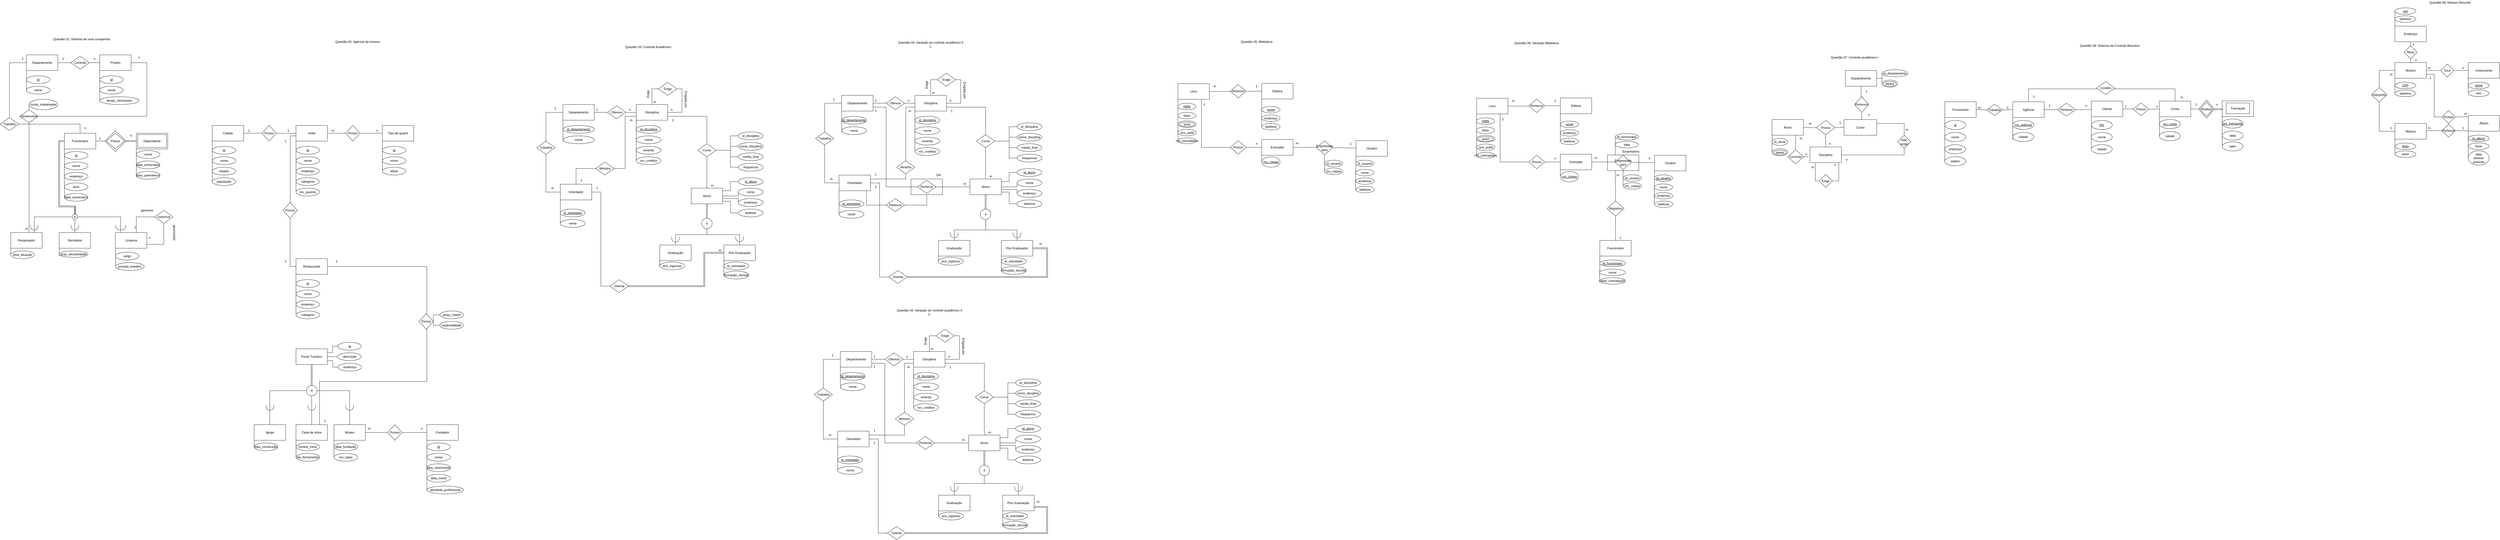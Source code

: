 <mxfile version="14.4.3" type="device"><diagram id="gLCGlQZKgk75_Kcemsjw" name="Página-1"><mxGraphModel dx="606" dy="5289" grid="1" gridSize="10" guides="1" tooltips="1" connect="1" arrows="1" fold="1" page="1" pageScale="1" pageWidth="3300" pageHeight="4681" math="0" shadow="0"><root><mxCell id="0"/><mxCell id="1" parent="0"/><mxCell id="BzyeQmynWcvjuAsCbn6I-10" style="edgeStyle=orthogonalEdgeStyle;rounded=0;orthogonalLoop=1;jettySize=auto;html=1;entryX=0;entryY=0.5;entryDx=0;entryDy=0;endArrow=none;endFill=0;" parent="1" source="BzyeQmynWcvjuAsCbn6I-3" target="BzyeQmynWcvjuAsCbn6I-9" edge="1"><mxGeometry relative="1" as="geometry"/></mxCell><mxCell id="BzyeQmynWcvjuAsCbn6I-12" style="edgeStyle=orthogonalEdgeStyle;rounded=0;orthogonalLoop=1;jettySize=auto;html=1;exitX=0;exitY=1;exitDx=0;exitDy=0;endArrow=none;endFill=0;" parent="1" source="BzyeQmynWcvjuAsCbn6I-3" edge="1"><mxGeometry relative="1" as="geometry"><mxPoint x="110" y="230" as="targetPoint"/></mxGeometry></mxCell><mxCell id="BzyeQmynWcvjuAsCbn6I-3" value="Departamento" style="rounded=0;whiteSpace=wrap;html=1;" parent="1" vertex="1"><mxGeometry x="110" y="90" width="120" height="60" as="geometry"/></mxCell><mxCell id="BzyeQmynWcvjuAsCbn6I-13" style="edgeStyle=orthogonalEdgeStyle;rounded=0;orthogonalLoop=1;jettySize=auto;html=1;exitX=0;exitY=1;exitDx=0;exitDy=0;endArrow=none;endFill=0;" parent="1" edge="1"><mxGeometry relative="1" as="geometry"><mxPoint x="390" y="268" as="targetPoint"/><mxPoint x="390" y="128" as="sourcePoint"/></mxGeometry></mxCell><mxCell id="4VuFc87nVTQxfB16UY05-170" style="edgeStyle=elbowEdgeStyle;rounded=0;orthogonalLoop=1;jettySize=auto;html=1;exitX=1;exitY=0.5;exitDx=0;exitDy=0;endArrow=none;endFill=0;entryX=1;entryY=0.5;entryDx=0;entryDy=0;" parent="1" source="BzyeQmynWcvjuAsCbn6I-4" target="BzyeQmynWcvjuAsCbn6I-129" edge="1"><mxGeometry relative="1" as="geometry"><mxPoint x="652.353" y="340" as="targetPoint"/><Array as="points"><mxPoint x="570" y="190"/></Array></mxGeometry></mxCell><mxCell id="BzyeQmynWcvjuAsCbn6I-4" value="Projeto" style="rounded=0;whiteSpace=wrap;html=1;" parent="1" vertex="1"><mxGeometry x="390" y="90" width="120" height="60" as="geometry"/></mxCell><mxCell id="BzyeQmynWcvjuAsCbn6I-5" value="&lt;u&gt;id&lt;/u&gt;" style="ellipse;whiteSpace=wrap;html=1;" parent="1" vertex="1"><mxGeometry x="110" y="170" width="90" height="30" as="geometry"/></mxCell><mxCell id="BzyeQmynWcvjuAsCbn6I-6" value="&lt;u&gt;id&lt;/u&gt;" style="ellipse;whiteSpace=wrap;html=1;" parent="1" vertex="1"><mxGeometry x="390" y="170" width="90" height="30" as="geometry"/></mxCell><mxCell id="BzyeQmynWcvjuAsCbn6I-7" value="nome" style="ellipse;whiteSpace=wrap;html=1;" parent="1" vertex="1"><mxGeometry x="110" y="210" width="90" height="30" as="geometry"/></mxCell><mxCell id="BzyeQmynWcvjuAsCbn6I-8" value="nome" style="ellipse;whiteSpace=wrap;html=1;" parent="1" vertex="1"><mxGeometry x="390" y="210" width="90" height="30" as="geometry"/></mxCell><mxCell id="BzyeQmynWcvjuAsCbn6I-11" style="edgeStyle=orthogonalEdgeStyle;rounded=0;orthogonalLoop=1;jettySize=auto;html=1;exitX=1;exitY=0.5;exitDx=0;exitDy=0;endArrow=none;endFill=0;" parent="1" source="BzyeQmynWcvjuAsCbn6I-9" target="BzyeQmynWcvjuAsCbn6I-4" edge="1"><mxGeometry relative="1" as="geometry"/></mxCell><mxCell id="BzyeQmynWcvjuAsCbn6I-9" value="Controla" style="rhombus;whiteSpace=wrap;html=1;" parent="1" vertex="1"><mxGeometry x="280" y="95" width="70" height="50" as="geometry"/></mxCell><mxCell id="BzyeQmynWcvjuAsCbn6I-14" value="tempo_necessario" style="ellipse;whiteSpace=wrap;html=1;" parent="1" vertex="1"><mxGeometry x="390" y="250" width="150" height="30" as="geometry"/></mxCell><mxCell id="BzyeQmynWcvjuAsCbn6I-19" style="edgeStyle=orthogonalEdgeStyle;rounded=0;orthogonalLoop=1;jettySize=auto;html=1;endArrow=none;endFill=0;" parent="1" edge="1"><mxGeometry relative="1" as="geometry"><mxPoint x="296" y="670" as="sourcePoint"/><mxPoint x="116" y="770" as="targetPoint"/><Array as="points"><mxPoint x="296" y="710"/><mxPoint x="140" y="710"/><mxPoint x="140" y="770"/></Array></mxGeometry></mxCell><mxCell id="BzyeQmynWcvjuAsCbn6I-108" style="edgeStyle=orthogonalEdgeStyle;rounded=0;orthogonalLoop=1;jettySize=auto;html=1;exitX=0;exitY=1;exitDx=0;exitDy=0;endArrow=none;endFill=0;entryX=0;entryY=0.5;entryDx=0;entryDy=0;" parent="1" source="BzyeQmynWcvjuAsCbn6I-15" target="BzyeQmynWcvjuAsCbn6I-104" edge="1"><mxGeometry relative="1" as="geometry"><mxPoint x="240" y="680" as="targetPoint"/><Array as="points"><mxPoint x="255" y="580"/><mxPoint x="255" y="580"/></Array></mxGeometry></mxCell><mxCell id="BzyeQmynWcvjuAsCbn6I-112" style="edgeStyle=orthogonalEdgeStyle;rounded=0;orthogonalLoop=1;jettySize=auto;html=1;exitX=0;exitY=0.5;exitDx=0;exitDy=0;entryX=0.5;entryY=0;entryDx=0;entryDy=0;endArrow=none;endFill=0;shape=link;" parent="1" source="BzyeQmynWcvjuAsCbn6I-15" target="BzyeQmynWcvjuAsCbn6I-20" edge="1"><mxGeometry relative="1" as="geometry"><Array as="points"><mxPoint x="235" y="420"/><mxPoint x="235" y="670"/><mxPoint x="295" y="670"/></Array></mxGeometry></mxCell><mxCell id="4VuFc87nVTQxfB16UY05-167" style="edgeStyle=orthogonalEdgeStyle;curved=1;rounded=0;orthogonalLoop=1;jettySize=auto;html=1;exitX=1;exitY=0.5;exitDx=0;exitDy=0;entryX=0;entryY=0.5;entryDx=0;entryDy=0;endArrow=none;endFill=0;" parent="1" source="BzyeQmynWcvjuAsCbn6I-15" target="4VuFc87nVTQxfB16UY05-154" edge="1"><mxGeometry relative="1" as="geometry"/></mxCell><mxCell id="4VuFc87nVTQxfB16UY05-168" style="edgeStyle=elbowEdgeStyle;rounded=0;orthogonalLoop=1;jettySize=auto;html=1;exitX=0.5;exitY=0;exitDx=0;exitDy=0;entryX=1;entryY=0.5;entryDx=0;entryDy=0;endArrow=none;endFill=0;" parent="1" source="BzyeQmynWcvjuAsCbn6I-15" target="BzyeQmynWcvjuAsCbn6I-123" edge="1"><mxGeometry relative="1" as="geometry"><Array as="points"><mxPoint x="315" y="370"/></Array></mxGeometry></mxCell><mxCell id="BzyeQmynWcvjuAsCbn6I-15" value="Funcionário" style="rounded=0;whiteSpace=wrap;html=1;" parent="1" vertex="1"><mxGeometry x="255" y="390" width="120" height="60" as="geometry"/></mxCell><mxCell id="BzyeQmynWcvjuAsCbn6I-27" style="edgeStyle=orthogonalEdgeStyle;rounded=0;orthogonalLoop=1;jettySize=auto;html=1;exitX=0;exitY=1;exitDx=0;exitDy=0;endArrow=none;endFill=0;entryX=0;entryY=0.5;entryDx=0;entryDy=0;" parent="1" source="BzyeQmynWcvjuAsCbn6I-16" target="BzyeQmynWcvjuAsCbn6I-35" edge="1"><mxGeometry relative="1" as="geometry"><mxPoint x="50" y="1086.5" as="targetPoint"/><mxPoint x="50" y="843.5" as="sourcePoint"/></mxGeometry></mxCell><mxCell id="4VuFc87nVTQxfB16UY05-173" style="edgeStyle=elbowEdgeStyle;rounded=0;orthogonalLoop=1;jettySize=auto;html=1;exitX=0.5;exitY=0;exitDx=0;exitDy=0;entryX=0.5;entryY=1;entryDx=0;entryDy=0;endArrow=none;endFill=0;" parent="1" source="BzyeQmynWcvjuAsCbn6I-16" target="BzyeQmynWcvjuAsCbn6I-129" edge="1"><mxGeometry relative="1" as="geometry"><Array as="points"><mxPoint x="120" y="550"/></Array></mxGeometry></mxCell><mxCell id="BzyeQmynWcvjuAsCbn6I-16" value="Pesquisador" style="rounded=0;whiteSpace=wrap;html=1;" parent="1" vertex="1"><mxGeometry x="50" y="770" width="120" height="60" as="geometry"/></mxCell><mxCell id="BzyeQmynWcvjuAsCbn6I-56" style="edgeStyle=orthogonalEdgeStyle;rounded=0;orthogonalLoop=1;jettySize=auto;html=1;endArrow=none;endFill=0;" parent="1" edge="1"><mxGeometry relative="1" as="geometry"><mxPoint x="235" y="860" as="targetPoint"/><mxPoint x="235" y="772" as="sourcePoint"/></mxGeometry></mxCell><mxCell id="BzyeQmynWcvjuAsCbn6I-17" value="Secretário" style="rounded=0;whiteSpace=wrap;html=1;" parent="1" vertex="1"><mxGeometry x="235" y="770" width="120" height="60" as="geometry"/></mxCell><mxCell id="BzyeQmynWcvjuAsCbn6I-113" style="edgeStyle=orthogonalEdgeStyle;rounded=0;orthogonalLoop=1;jettySize=auto;html=1;exitX=0;exitY=1;exitDx=0;exitDy=0;endArrow=none;endFill=0;entryX=0;entryY=0.5;entryDx=0;entryDy=0;" parent="1" source="BzyeQmynWcvjuAsCbn6I-18" target="BzyeQmynWcvjuAsCbn6I-99" edge="1"><mxGeometry relative="1" as="geometry"><mxPoint x="450" y="960" as="targetPoint"/><Array as="points"><mxPoint x="450" y="900"/><mxPoint x="450" y="900"/></Array></mxGeometry></mxCell><mxCell id="4VuFc87nVTQxfB16UY05-164" style="edgeStyle=elbowEdgeStyle;rounded=0;orthogonalLoop=1;jettySize=auto;html=1;exitX=0.5;exitY=0;exitDx=0;exitDy=0;entryX=0;entryY=0.5;entryDx=0;entryDy=0;endArrow=none;endFill=0;" parent="1" source="BzyeQmynWcvjuAsCbn6I-18" target="BzyeQmynWcvjuAsCbn6I-116" edge="1"><mxGeometry relative="1" as="geometry"><Array as="points"><mxPoint x="530" y="740"/></Array></mxGeometry></mxCell><mxCell id="BzyeQmynWcvjuAsCbn6I-18" value="Limpesa" style="rounded=0;whiteSpace=wrap;html=1;" parent="1" vertex="1"><mxGeometry x="450" y="770" width="120" height="60" as="geometry"/></mxCell><mxCell id="BzyeQmynWcvjuAsCbn6I-23" style="edgeStyle=orthogonalEdgeStyle;rounded=0;orthogonalLoop=1;jettySize=auto;html=1;exitX=0.5;exitY=1;exitDx=0;exitDy=0;entryX=0.375;entryY=0;entryDx=0;entryDy=0;entryPerimeter=0;endArrow=none;endFill=0;" parent="1" source="BzyeQmynWcvjuAsCbn6I-20" target="BzyeQmynWcvjuAsCbn6I-17" edge="1"><mxGeometry relative="1" as="geometry"><Array as="points"><mxPoint x="295" y="770"/></Array></mxGeometry></mxCell><mxCell id="BzyeQmynWcvjuAsCbn6I-24" style="edgeStyle=orthogonalEdgeStyle;rounded=0;orthogonalLoop=1;jettySize=auto;html=1;endArrow=none;endFill=0;" parent="1" source="BzyeQmynWcvjuAsCbn6I-20" target="BzyeQmynWcvjuAsCbn6I-18" edge="1"><mxGeometry relative="1" as="geometry"><Array as="points"><mxPoint x="470" y="710"/></Array></mxGeometry></mxCell><mxCell id="BzyeQmynWcvjuAsCbn6I-20" value="d" style="ellipse;whiteSpace=wrap;html=1;aspect=fixed;" parent="1" vertex="1"><mxGeometry x="285" y="700" width="20" height="20" as="geometry"/></mxCell><mxCell id="BzyeQmynWcvjuAsCbn6I-35" value="área_atuação" style="ellipse;whiteSpace=wrap;html=1;" parent="1" vertex="1"><mxGeometry x="50" y="840" width="90" height="30" as="geometry"/></mxCell><mxCell id="BzyeQmynWcvjuAsCbn6I-75" style="edgeStyle=orthogonalEdgeStyle;rounded=0;orthogonalLoop=1;jettySize=auto;html=1;exitX=0;exitY=1;exitDx=0;exitDy=0;endArrow=none;endFill=0;" parent="1" edge="1"><mxGeometry relative="1" as="geometry"><mxPoint x="235" y="860" as="targetPoint"/><mxPoint x="235" y="830" as="sourcePoint"/></mxGeometry></mxCell><mxCell id="BzyeQmynWcvjuAsCbn6I-81" value="grau_escolaridade" style="ellipse;whiteSpace=wrap;html=1;" parent="1" vertex="1"><mxGeometry x="235" y="840" width="110" height="25" as="geometry"/></mxCell><mxCell id="BzyeQmynWcvjuAsCbn6I-89" value="cargo" style="ellipse;whiteSpace=wrap;html=1;" parent="1" vertex="1"><mxGeometry x="450" y="845" width="90" height="30" as="geometry"/></mxCell><mxCell id="BzyeQmynWcvjuAsCbn6I-99" value="jornada_trabalho" style="ellipse;whiteSpace=wrap;html=1;" parent="1" vertex="1"><mxGeometry x="450" y="885" width="110" height="30" as="geometry"/></mxCell><mxCell id="BzyeQmynWcvjuAsCbn6I-101" value="&lt;u&gt;id&lt;/u&gt;" style="ellipse;whiteSpace=wrap;html=1;" parent="1" vertex="1"><mxGeometry x="255" y="460" width="90" height="30" as="geometry"/></mxCell><mxCell id="BzyeQmynWcvjuAsCbn6I-102" value="nome" style="ellipse;whiteSpace=wrap;html=1;" parent="1" vertex="1"><mxGeometry x="255" y="500" width="90" height="30" as="geometry"/></mxCell><mxCell id="BzyeQmynWcvjuAsCbn6I-103" value="endereço" style="ellipse;whiteSpace=wrap;html=1;" parent="1" vertex="1"><mxGeometry x="255" y="540" width="90" height="30" as="geometry"/></mxCell><mxCell id="BzyeQmynWcvjuAsCbn6I-104" value="data_aniversário" style="ellipse;whiteSpace=wrap;html=1;" parent="1" vertex="1"><mxGeometry x="255" y="620" width="90" height="30" as="geometry"/></mxCell><mxCell id="BzyeQmynWcvjuAsCbn6I-105" value="sexo" style="ellipse;whiteSpace=wrap;html=1;" parent="1" vertex="1"><mxGeometry x="255" y="580" width="90" height="30" as="geometry"/></mxCell><mxCell id="4VuFc87nVTQxfB16UY05-165" style="edgeStyle=orthogonalEdgeStyle;rounded=0;orthogonalLoop=1;jettySize=auto;html=1;exitX=0.5;exitY=1;exitDx=0;exitDy=0;entryX=1;entryY=0.75;entryDx=0;entryDy=0;endArrow=none;endFill=0;" parent="1" source="BzyeQmynWcvjuAsCbn6I-116" target="BzyeQmynWcvjuAsCbn6I-18" edge="1"><mxGeometry relative="1" as="geometry"/></mxCell><mxCell id="BzyeQmynWcvjuAsCbn6I-116" value="Gerencia" style="rhombus;whiteSpace=wrap;html=1;" parent="1" vertex="1"><mxGeometry x="600" y="685" width="70" height="50" as="geometry"/></mxCell><mxCell id="BzyeQmynWcvjuAsCbn6I-119" value="1" style="text;html=1;align=center;verticalAlign=middle;resizable=0;points=[];autosize=1;" parent="1" vertex="1"><mxGeometry x="85" y="95" width="20" height="20" as="geometry"/></mxCell><mxCell id="BzyeQmynWcvjuAsCbn6I-120" value="n" style="text;html=1;align=center;verticalAlign=middle;resizable=0;points=[];autosize=1;" parent="1" vertex="1"><mxGeometry x="325" y="360" width="20" height="20" as="geometry"/></mxCell><mxCell id="BzyeQmynWcvjuAsCbn6I-121" value="1" style="text;html=1;align=center;verticalAlign=middle;resizable=0;points=[];autosize=1;" parent="1" vertex="1"><mxGeometry x="240" y="95" width="20" height="20" as="geometry"/></mxCell><mxCell id="BzyeQmynWcvjuAsCbn6I-122" value="n" style="text;html=1;align=center;verticalAlign=middle;resizable=0;points=[];autosize=1;" parent="1" vertex="1"><mxGeometry x="360" y="95" width="20" height="20" as="geometry"/></mxCell><mxCell id="4VuFc87nVTQxfB16UY05-174" style="edgeStyle=elbowEdgeStyle;rounded=0;orthogonalLoop=1;jettySize=auto;html=1;exitX=0.5;exitY=0;exitDx=0;exitDy=0;entryX=0;entryY=0.5;entryDx=0;entryDy=0;endArrow=none;endFill=0;" parent="1" source="BzyeQmynWcvjuAsCbn6I-123" target="BzyeQmynWcvjuAsCbn6I-3" edge="1"><mxGeometry relative="1" as="geometry"><Array as="points"><mxPoint x="45" y="240"/></Array></mxGeometry></mxCell><mxCell id="BzyeQmynWcvjuAsCbn6I-123" value="Trabalha" style="rhombus;whiteSpace=wrap;html=1;" parent="1" vertex="1"><mxGeometry x="10" y="330" width="70" height="50" as="geometry"/></mxCell><mxCell id="BzyeQmynWcvjuAsCbn6I-132" style="edgeStyle=orthogonalEdgeStyle;rounded=0;orthogonalLoop=1;jettySize=auto;html=1;exitX=0.5;exitY=0;exitDx=0;exitDy=0;endArrow=none;endFill=0;entryX=0;entryY=0.5;entryDx=0;entryDy=0;" parent="1" source="BzyeQmynWcvjuAsCbn6I-129" target="BzyeQmynWcvjuAsCbn6I-131" edge="1"><mxGeometry relative="1" as="geometry"><mxPoint x="120" y="260" as="targetPoint"/></mxGeometry></mxCell><mxCell id="BzyeQmynWcvjuAsCbn6I-129" value="Desenvolve" style="rhombus;whiteSpace=wrap;html=1;" parent="1" vertex="1"><mxGeometry x="85" y="300" width="70" height="50" as="geometry"/></mxCell><mxCell id="BzyeQmynWcvjuAsCbn6I-131" value="horas_trabalhadas" style="ellipse;whiteSpace=wrap;html=1;" parent="1" vertex="1"><mxGeometry x="120" y="260" width="110" height="40" as="geometry"/></mxCell><mxCell id="4VuFc87nVTQxfB16UY05-166" style="edgeStyle=orthogonalEdgeStyle;shape=link;curved=1;rounded=0;orthogonalLoop=1;jettySize=auto;html=1;exitX=0;exitY=0.5;exitDx=0;exitDy=0;entryX=1;entryY=0.5;entryDx=0;entryDy=0;endArrow=none;endFill=0;" parent="1" source="BzyeQmynWcvjuAsCbn6I-134" target="4VuFc87nVTQxfB16UY05-153" edge="1"><mxGeometry relative="1" as="geometry"/></mxCell><mxCell id="BzyeQmynWcvjuAsCbn6I-134" value="Dependente" style="rounded=0;whiteSpace=wrap;html=1;" parent="1" vertex="1"><mxGeometry x="530" y="390" width="120" height="60" as="geometry"/></mxCell><mxCell id="BzyeQmynWcvjuAsCbn6I-141" style="edgeStyle=orthogonalEdgeStyle;rounded=0;orthogonalLoop=1;jettySize=auto;html=1;exitX=0;exitY=1;exitDx=0;exitDy=0;endArrow=none;endFill=0;entryX=0;entryY=0.5;entryDx=0;entryDy=0;" parent="1" target="BzyeQmynWcvjuAsCbn6I-146" edge="1"><mxGeometry relative="1" as="geometry"><mxPoint x="530" y="591" as="targetPoint"/><mxPoint x="530" y="406" as="sourcePoint"/><Array as="points"><mxPoint x="530" y="506"/><mxPoint x="530" y="506"/></Array></mxGeometry></mxCell><mxCell id="BzyeQmynWcvjuAsCbn6I-143" value="nome" style="ellipse;whiteSpace=wrap;html=1;" parent="1" vertex="1"><mxGeometry x="530" y="456" width="90" height="30" as="geometry"/></mxCell><mxCell id="BzyeQmynWcvjuAsCbn6I-144" value="data_aniversario" style="ellipse;whiteSpace=wrap;html=1;" parent="1" vertex="1"><mxGeometry x="530" y="496" width="90" height="30" as="geometry"/></mxCell><mxCell id="BzyeQmynWcvjuAsCbn6I-146" value="grau_parentesco" style="ellipse;whiteSpace=wrap;html=1;" parent="1" vertex="1"><mxGeometry x="530" y="536" width="90" height="30" as="geometry"/></mxCell><mxCell id="BzyeQmynWcvjuAsCbn6I-147" value="n" style="text;html=1;align=center;verticalAlign=middle;resizable=0;points=[];autosize=1;" parent="1" vertex="1"><mxGeometry x="570" y="780" width="20" height="20" as="geometry"/></mxCell><mxCell id="BzyeQmynWcvjuAsCbn6I-148" value="1" style="text;html=1;align=center;verticalAlign=middle;resizable=0;points=[];autosize=1;" parent="1" vertex="1"><mxGeometry x="515" y="740" width="20" height="20" as="geometry"/></mxCell><mxCell id="BzyeQmynWcvjuAsCbn6I-149" value="gerencia" style="text;html=1;align=center;verticalAlign=middle;resizable=0;points=[];autosize=1;" parent="1" vertex="1"><mxGeometry x="540" y="675" width="60" height="20" as="geometry"/></mxCell><mxCell id="BzyeQmynWcvjuAsCbn6I-150" value="gerenciado" style="text;html=1;align=center;verticalAlign=middle;resizable=0;points=[];autosize=1;rotation=90;" parent="1" vertex="1"><mxGeometry x="640" y="760" width="70" height="20" as="geometry"/></mxCell><mxCell id="BzyeQmynWcvjuAsCbn6I-151" value="Questão 01: Sistema de uma companhia" style="text;html=1;align=center;verticalAlign=middle;resizable=0;points=[];autosize=1;" parent="1" vertex="1"><mxGeometry x="205" y="20" width="230" height="20" as="geometry"/></mxCell><mxCell id="BzyeQmynWcvjuAsCbn6I-152" value="Questão 02: Agência de turismo" style="text;html=1;align=center;verticalAlign=middle;resizable=0;points=[];autosize=1;" parent="1" vertex="1"><mxGeometry x="1280" y="30" width="190" height="20" as="geometry"/></mxCell><mxCell id="BzyeQmynWcvjuAsCbn6I-154" style="edgeStyle=orthogonalEdgeStyle;rounded=0;orthogonalLoop=1;jettySize=auto;html=1;exitX=0;exitY=1;exitDx=0;exitDy=0;endArrow=none;endFill=0;entryX=0;entryY=0.5;entryDx=0;entryDy=0;" parent="1" source="BzyeQmynWcvjuAsCbn6I-155" target="BzyeQmynWcvjuAsCbn6I-159" edge="1"><mxGeometry relative="1" as="geometry"><mxPoint x="1140" y="655" as="targetPoint"/><Array as="points"><mxPoint x="1140" y="570"/><mxPoint x="1140" y="570"/></Array></mxGeometry></mxCell><mxCell id="BzyeQmynWcvjuAsCbn6I-163" style="edgeStyle=orthogonalEdgeStyle;rounded=0;orthogonalLoop=1;jettySize=auto;html=1;endArrow=none;endFill=0;entryX=0;entryY=0.5;entryDx=0;entryDy=0;" parent="1" source="BzyeQmynWcvjuAsCbn6I-169" target="BzyeQmynWcvjuAsCbn6I-164" edge="1"><mxGeometry relative="1" as="geometry"><mxPoint x="1420" y="400" as="targetPoint"/></mxGeometry></mxCell><mxCell id="BzyeQmynWcvjuAsCbn6I-192" style="edgeStyle=orthogonalEdgeStyle;rounded=0;orthogonalLoop=1;jettySize=auto;html=1;exitX=0;exitY=0.5;exitDx=0;exitDy=0;endArrow=none;endFill=0;" parent="1" source="BzyeQmynWcvjuAsCbn6I-155" target="BzyeQmynWcvjuAsCbn6I-189" edge="1"><mxGeometry relative="1" as="geometry"><Array as="points"><mxPoint x="1140" y="400"/><mxPoint x="1118" y="400"/></Array></mxGeometry></mxCell><mxCell id="BzyeQmynWcvjuAsCbn6I-155" value="Hotel" style="rounded=0;whiteSpace=wrap;html=1;" parent="1" vertex="1"><mxGeometry x="1140" y="360" width="120" height="60" as="geometry"/></mxCell><mxCell id="BzyeQmynWcvjuAsCbn6I-156" value="&lt;u&gt;id&lt;/u&gt;" style="ellipse;whiteSpace=wrap;html=1;" parent="1" vertex="1"><mxGeometry x="1140" y="440" width="90" height="30" as="geometry"/></mxCell><mxCell id="BzyeQmynWcvjuAsCbn6I-157" value="nome" style="ellipse;whiteSpace=wrap;html=1;" parent="1" vertex="1"><mxGeometry x="1140" y="480" width="90" height="30" as="geometry"/></mxCell><mxCell id="BzyeQmynWcvjuAsCbn6I-158" value="endereço" style="ellipse;whiteSpace=wrap;html=1;" parent="1" vertex="1"><mxGeometry x="1140" y="520" width="90" height="30" as="geometry"/></mxCell><mxCell id="BzyeQmynWcvjuAsCbn6I-159" value="nro_quartos" style="ellipse;whiteSpace=wrap;html=1;" parent="1" vertex="1"><mxGeometry x="1140" y="600" width="90" height="30" as="geometry"/></mxCell><mxCell id="BzyeQmynWcvjuAsCbn6I-160" value="categoria" style="ellipse;whiteSpace=wrap;html=1;" parent="1" vertex="1"><mxGeometry x="1140" y="560" width="90" height="30" as="geometry"/></mxCell><mxCell id="BzyeQmynWcvjuAsCbn6I-168" style="edgeStyle=orthogonalEdgeStyle;rounded=0;orthogonalLoop=1;jettySize=auto;html=1;exitX=0;exitY=1;exitDx=0;exitDy=0;entryX=0;entryY=0.5;entryDx=0;entryDy=0;endArrow=none;endFill=0;" parent="1" source="BzyeQmynWcvjuAsCbn6I-164" target="BzyeQmynWcvjuAsCbn6I-167" edge="1"><mxGeometry relative="1" as="geometry"><Array as="points"><mxPoint x="1470" y="510"/><mxPoint x="1470" y="510"/></Array></mxGeometry></mxCell><mxCell id="BzyeQmynWcvjuAsCbn6I-164" value="Tipo de quarto" style="rounded=0;whiteSpace=wrap;html=1;" parent="1" vertex="1"><mxGeometry x="1470" y="360" width="120" height="60" as="geometry"/></mxCell><mxCell id="BzyeQmynWcvjuAsCbn6I-165" value="&lt;u&gt;id&lt;/u&gt;" style="ellipse;whiteSpace=wrap;html=1;" parent="1" vertex="1"><mxGeometry x="1470" y="440" width="90" height="30" as="geometry"/></mxCell><mxCell id="BzyeQmynWcvjuAsCbn6I-166" value="nome" style="ellipse;whiteSpace=wrap;html=1;" parent="1" vertex="1"><mxGeometry x="1470" y="480" width="90" height="30" as="geometry"/></mxCell><mxCell id="BzyeQmynWcvjuAsCbn6I-167" value="diária" style="ellipse;whiteSpace=wrap;html=1;" parent="1" vertex="1"><mxGeometry x="1470" y="520" width="90" height="30" as="geometry"/></mxCell><mxCell id="BzyeQmynWcvjuAsCbn6I-170" style="edgeStyle=orthogonalEdgeStyle;rounded=0;orthogonalLoop=1;jettySize=auto;html=1;exitX=0;exitY=1;exitDx=0;exitDy=0;endArrow=none;endFill=0;entryX=0;entryY=0.5;entryDx=0;entryDy=0;" parent="1" source="BzyeQmynWcvjuAsCbn6I-171" target="BzyeQmynWcvjuAsCbn6I-176" edge="1"><mxGeometry relative="1" as="geometry"><mxPoint x="820" y="615" as="targetPoint"/><Array as="points"><mxPoint x="820" y="530"/><mxPoint x="820" y="530"/></Array></mxGeometry></mxCell><mxCell id="BzyeQmynWcvjuAsCbn6I-177" style="edgeStyle=orthogonalEdgeStyle;rounded=0;orthogonalLoop=1;jettySize=auto;html=1;endArrow=none;endFill=0;entryX=0;entryY=0.5;entryDx=0;entryDy=0;" parent="1" source="BzyeQmynWcvjuAsCbn6I-179" target="BzyeQmynWcvjuAsCbn6I-155" edge="1"><mxGeometry relative="1" as="geometry"><mxPoint x="1170" y="400" as="targetPoint"/></mxGeometry></mxCell><mxCell id="BzyeQmynWcvjuAsCbn6I-171" value="Cidade" style="rounded=0;whiteSpace=wrap;html=1;" parent="1" vertex="1"><mxGeometry x="820" y="360" width="120" height="60" as="geometry"/></mxCell><mxCell id="BzyeQmynWcvjuAsCbn6I-172" value="&lt;u&gt;id&lt;/u&gt;" style="ellipse;whiteSpace=wrap;html=1;" parent="1" vertex="1"><mxGeometry x="820" y="440" width="90" height="30" as="geometry"/></mxCell><mxCell id="BzyeQmynWcvjuAsCbn6I-173" value="nome" style="ellipse;whiteSpace=wrap;html=1;" parent="1" vertex="1"><mxGeometry x="820" y="480" width="90" height="30" as="geometry"/></mxCell><mxCell id="BzyeQmynWcvjuAsCbn6I-174" value="estado" style="ellipse;whiteSpace=wrap;html=1;" parent="1" vertex="1"><mxGeometry x="820" y="520" width="90" height="30" as="geometry"/></mxCell><mxCell id="BzyeQmynWcvjuAsCbn6I-176" value="população" style="ellipse;whiteSpace=wrap;html=1;" parent="1" vertex="1"><mxGeometry x="820" y="560" width="90" height="30" as="geometry"/></mxCell><mxCell id="BzyeQmynWcvjuAsCbn6I-169" value="Possui" style="rhombus;whiteSpace=wrap;html=1;" parent="1" vertex="1"><mxGeometry x="1330" y="360" width="55" height="60" as="geometry"/></mxCell><mxCell id="BzyeQmynWcvjuAsCbn6I-178" style="edgeStyle=orthogonalEdgeStyle;rounded=0;orthogonalLoop=1;jettySize=auto;html=1;endArrow=none;endFill=0;entryX=0;entryY=0.5;entryDx=0;entryDy=0;" parent="1" source="BzyeQmynWcvjuAsCbn6I-155" target="BzyeQmynWcvjuAsCbn6I-169" edge="1"><mxGeometry relative="1" as="geometry"><mxPoint x="1470" y="400" as="targetPoint"/><mxPoint x="1260" y="400" as="sourcePoint"/></mxGeometry></mxCell><mxCell id="BzyeQmynWcvjuAsCbn6I-179" value="Possui" style="rhombus;whiteSpace=wrap;html=1;" parent="1" vertex="1"><mxGeometry x="1010" y="360" width="55" height="60" as="geometry"/></mxCell><mxCell id="BzyeQmynWcvjuAsCbn6I-180" style="edgeStyle=orthogonalEdgeStyle;rounded=0;orthogonalLoop=1;jettySize=auto;html=1;endArrow=none;endFill=0;entryX=0;entryY=0.5;entryDx=0;entryDy=0;" parent="1" source="BzyeQmynWcvjuAsCbn6I-171" target="BzyeQmynWcvjuAsCbn6I-179" edge="1"><mxGeometry relative="1" as="geometry"><mxPoint x="1140" y="390" as="targetPoint"/><mxPoint x="940" y="390" as="sourcePoint"/></mxGeometry></mxCell><mxCell id="BzyeQmynWcvjuAsCbn6I-181" style="edgeStyle=orthogonalEdgeStyle;rounded=0;orthogonalLoop=1;jettySize=auto;html=1;exitX=0;exitY=1;exitDx=0;exitDy=0;endArrow=none;endFill=0;entryX=0;entryY=0.5;entryDx=0;entryDy=0;" parent="1" source="BzyeQmynWcvjuAsCbn6I-182" target="BzyeQmynWcvjuAsCbn6I-187" edge="1"><mxGeometry relative="1" as="geometry"><mxPoint x="1140.0" y="1125" as="targetPoint"/><Array as="points"><mxPoint x="1140" y="1045"/><mxPoint x="1140" y="1045"/></Array></mxGeometry></mxCell><mxCell id="BzyeQmynWcvjuAsCbn6I-182" value="Restaurante" style="rounded=0;whiteSpace=wrap;html=1;" parent="1" vertex="1"><mxGeometry x="1140" y="870" width="120" height="60" as="geometry"/></mxCell><mxCell id="BzyeQmynWcvjuAsCbn6I-183" value="&lt;u&gt;id&lt;/u&gt;" style="ellipse;whiteSpace=wrap;html=1;" parent="1" vertex="1"><mxGeometry x="1140" y="950" width="90" height="30" as="geometry"/></mxCell><mxCell id="BzyeQmynWcvjuAsCbn6I-184" value="nome" style="ellipse;whiteSpace=wrap;html=1;" parent="1" vertex="1"><mxGeometry x="1140" y="990" width="90" height="30" as="geometry"/></mxCell><mxCell id="BzyeQmynWcvjuAsCbn6I-185" value="endereço" style="ellipse;whiteSpace=wrap;html=1;" parent="1" vertex="1"><mxGeometry x="1140" y="1030" width="90" height="30" as="geometry"/></mxCell><mxCell id="BzyeQmynWcvjuAsCbn6I-187" value="categoria" style="ellipse;whiteSpace=wrap;html=1;" parent="1" vertex="1"><mxGeometry x="1140" y="1070" width="90" height="30" as="geometry"/></mxCell><mxCell id="BzyeQmynWcvjuAsCbn6I-193" style="edgeStyle=orthogonalEdgeStyle;rounded=0;orthogonalLoop=1;jettySize=auto;html=1;exitX=0.5;exitY=1;exitDx=0;exitDy=0;entryX=0;entryY=0.5;entryDx=0;entryDy=0;endArrow=none;endFill=0;" parent="1" source="BzyeQmynWcvjuAsCbn6I-189" target="BzyeQmynWcvjuAsCbn6I-182" edge="1"><mxGeometry relative="1" as="geometry"/></mxCell><mxCell id="BzyeQmynWcvjuAsCbn6I-189" value="Possui" style="rhombus;whiteSpace=wrap;html=1;" parent="1" vertex="1"><mxGeometry x="1090" y="655" width="55" height="60" as="geometry"/></mxCell><mxCell id="BzyeQmynWcvjuAsCbn6I-194" value="1" style="text;html=1;align=center;verticalAlign=middle;resizable=0;points=[];autosize=1;" parent="1" vertex="1"><mxGeometry x="1100" y="370" width="20" height="20" as="geometry"/></mxCell><mxCell id="BzyeQmynWcvjuAsCbn6I-195" value="1" style="text;html=1;align=center;verticalAlign=middle;resizable=0;points=[];autosize=1;" parent="1" vertex="1"><mxGeometry x="950" y="370" width="20" height="20" as="geometry"/></mxCell><mxCell id="BzyeQmynWcvjuAsCbn6I-196" value="n" style="text;html=1;align=center;verticalAlign=middle;resizable=0;points=[];autosize=1;" parent="1" vertex="1"><mxGeometry x="1440" y="370" width="20" height="20" as="geometry"/></mxCell><mxCell id="BzyeQmynWcvjuAsCbn6I-197" value="m" style="text;html=1;align=center;verticalAlign=middle;resizable=0;points=[];autosize=1;" parent="1" vertex="1"><mxGeometry x="1265" y="370" width="30" height="20" as="geometry"/></mxCell><mxCell id="BzyeQmynWcvjuAsCbn6I-198" value="1" style="text;html=1;align=center;verticalAlign=middle;resizable=0;points=[];autosize=1;" parent="1" vertex="1"><mxGeometry x="1090" y="410" width="20" height="20" as="geometry"/></mxCell><mxCell id="BzyeQmynWcvjuAsCbn6I-199" value="1" style="text;html=1;align=center;verticalAlign=middle;resizable=0;points=[];autosize=1;" parent="1" vertex="1"><mxGeometry x="1090" y="870" width="20" height="20" as="geometry"/></mxCell><mxCell id="BzyeQmynWcvjuAsCbn6I-236" style="edgeStyle=orthogonalEdgeStyle;rounded=0;orthogonalLoop=1;jettySize=auto;html=1;exitX=0;exitY=1;exitDx=0;exitDy=0;entryX=0;entryY=0.5;entryDx=0;entryDy=0;endArrow=none;endFill=0;" parent="1" source="BzyeQmynWcvjuAsCbn6I-200" target="BzyeQmynWcvjuAsCbn6I-205" edge="1"><mxGeometry relative="1" as="geometry"/></mxCell><mxCell id="BzyeQmynWcvjuAsCbn6I-200" value="Igreja" style="whiteSpace=wrap;html=1;" parent="1" vertex="1"><mxGeometry x="980" y="1505" width="120" height="60" as="geometry"/></mxCell><mxCell id="BzyeQmynWcvjuAsCbn6I-250" style="edgeStyle=orthogonalEdgeStyle;rounded=0;orthogonalLoop=1;jettySize=auto;html=1;exitX=0.75;exitY=0;exitDx=0;exitDy=0;endArrow=none;endFill=0;entryX=1;entryY=0.5;entryDx=0;entryDy=0;" parent="1" source="BzyeQmynWcvjuAsCbn6I-201" target="BzyeQmynWcvjuAsCbn6I-182" edge="1"><mxGeometry relative="1" as="geometry"><mxPoint x="1700" y="1210" as="targetPoint"/><Array as="points"><mxPoint x="1230" y="1340"/><mxPoint x="1640" y="1340"/><mxPoint x="1640" y="900"/></Array></mxGeometry></mxCell><mxCell id="BzyeQmynWcvjuAsCbn6I-201" value="Casa de show" style="whiteSpace=wrap;html=1;" parent="1" vertex="1"><mxGeometry x="1140" y="1505" width="120" height="60" as="geometry"/></mxCell><mxCell id="BzyeQmynWcvjuAsCbn6I-245" style="edgeStyle=orthogonalEdgeStyle;rounded=0;orthogonalLoop=1;jettySize=auto;html=1;exitX=1;exitY=0.5;exitDx=0;exitDy=0;entryX=0;entryY=0.5;entryDx=0;entryDy=0;endArrow=none;endFill=0;" parent="1" source="BzyeQmynWcvjuAsCbn6I-246" target="BzyeQmynWcvjuAsCbn6I-237" edge="1"><mxGeometry relative="1" as="geometry"/></mxCell><mxCell id="BzyeQmynWcvjuAsCbn6I-202" value="Museu" style="whiteSpace=wrap;html=1;" parent="1" vertex="1"><mxGeometry x="1285" y="1505" width="120" height="60" as="geometry"/></mxCell><mxCell id="BzyeQmynWcvjuAsCbn6I-205" value="data_construção" style="ellipse;whiteSpace=wrap;html=1;" parent="1" vertex="1"><mxGeometry x="980" y="1575" width="90" height="30" as="geometry"/></mxCell><mxCell id="BzyeQmynWcvjuAsCbn6I-208" style="edgeStyle=orthogonalEdgeStyle;rounded=0;orthogonalLoop=1;jettySize=auto;html=1;exitX=0;exitY=1;exitDx=0;exitDy=0;endArrow=none;endFill=0;entryX=0;entryY=0.5;entryDx=0;entryDy=0;" parent="1" source="BzyeQmynWcvjuAsCbn6I-201" target="BzyeQmynWcvjuAsCbn6I-211" edge="1"><mxGeometry relative="1" as="geometry"><mxPoint x="1140" y="1775" as="targetPoint"/><Array as="points"><mxPoint x="1140" y="1605"/><mxPoint x="1140" y="1605"/></Array><mxPoint x="1140" y="1575" as="sourcePoint"/></mxGeometry></mxCell><mxCell id="BzyeQmynWcvjuAsCbn6I-210" value="horario_inicio" style="ellipse;whiteSpace=wrap;html=1;" parent="1" vertex="1"><mxGeometry x="1140" y="1575" width="90" height="30" as="geometry"/></mxCell><mxCell id="BzyeQmynWcvjuAsCbn6I-211" value="dia_fechamento" style="ellipse;whiteSpace=wrap;html=1;" parent="1" vertex="1"><mxGeometry x="1140" y="1615" width="90" height="30" as="geometry"/></mxCell><mxCell id="BzyeQmynWcvjuAsCbn6I-213" style="edgeStyle=orthogonalEdgeStyle;rounded=0;orthogonalLoop=1;jettySize=auto;html=1;exitX=0;exitY=1;exitDx=0;exitDy=0;endArrow=none;endFill=0;entryX=0;entryY=0.5;entryDx=0;entryDy=0;" parent="1" target="BzyeQmynWcvjuAsCbn6I-219" edge="1"><mxGeometry relative="1" as="geometry"><mxPoint x="1285" y="1765" as="targetPoint"/><Array as="points"><mxPoint x="1285" y="1615"/><mxPoint x="1285" y="1615"/></Array><mxPoint x="1285" y="1565" as="sourcePoint"/></mxGeometry></mxCell><mxCell id="BzyeQmynWcvjuAsCbn6I-217" value="data_fundação" style="ellipse;whiteSpace=wrap;html=1;" parent="1" vertex="1"><mxGeometry x="1285" y="1575" width="90" height="30" as="geometry"/></mxCell><mxCell id="BzyeQmynWcvjuAsCbn6I-219" value="nro_salas" style="ellipse;whiteSpace=wrap;html=1;" parent="1" vertex="1"><mxGeometry x="1285" y="1615" width="90" height="30" as="geometry"/></mxCell><mxCell id="BzyeQmynWcvjuAsCbn6I-224" style="edgeStyle=orthogonalEdgeStyle;rounded=0;orthogonalLoop=1;jettySize=auto;html=1;endArrow=none;endFill=0;shape=link;" parent="1" source="BzyeQmynWcvjuAsCbn6I-223" edge="1"><mxGeometry relative="1" as="geometry"><mxPoint x="1200" y="1365" as="targetPoint"/></mxGeometry></mxCell><mxCell id="BzyeQmynWcvjuAsCbn6I-223" value="Ponto Turísitco" style="whiteSpace=wrap;html=1;" parent="1" vertex="1"><mxGeometry x="1140" y="1215" width="120" height="60" as="geometry"/></mxCell><mxCell id="BzyeQmynWcvjuAsCbn6I-226" style="edgeStyle=orthogonalEdgeStyle;rounded=0;orthogonalLoop=1;jettySize=auto;html=1;endArrow=none;endFill=0;" parent="1" source="BzyeQmynWcvjuAsCbn6I-225" target="BzyeQmynWcvjuAsCbn6I-200" edge="1"><mxGeometry relative="1" as="geometry"/></mxCell><mxCell id="BzyeQmynWcvjuAsCbn6I-227" style="edgeStyle=orthogonalEdgeStyle;rounded=0;orthogonalLoop=1;jettySize=auto;html=1;exitX=0.5;exitY=1;exitDx=0;exitDy=0;entryX=0.5;entryY=0;entryDx=0;entryDy=0;endArrow=none;endFill=0;" parent="1" source="BzyeQmynWcvjuAsCbn6I-225" target="BzyeQmynWcvjuAsCbn6I-201" edge="1"><mxGeometry relative="1" as="geometry"/></mxCell><mxCell id="BzyeQmynWcvjuAsCbn6I-228" style="edgeStyle=orthogonalEdgeStyle;rounded=0;orthogonalLoop=1;jettySize=auto;html=1;exitX=1;exitY=0.5;exitDx=0;exitDy=0;entryX=0.5;entryY=0;entryDx=0;entryDy=0;endArrow=none;endFill=0;" parent="1" source="BzyeQmynWcvjuAsCbn6I-225" target="BzyeQmynWcvjuAsCbn6I-202" edge="1"><mxGeometry relative="1" as="geometry"/></mxCell><mxCell id="BzyeQmynWcvjuAsCbn6I-225" value="d" style="ellipse;whiteSpace=wrap;html=1;aspect=fixed;" parent="1" vertex="1"><mxGeometry x="1180" y="1355" width="40" height="40" as="geometry"/></mxCell><mxCell id="BzyeQmynWcvjuAsCbn6I-234" style="edgeStyle=orthogonalEdgeStyle;rounded=0;orthogonalLoop=1;jettySize=auto;html=1;exitX=0;exitY=0.5;exitDx=0;exitDy=0;entryX=1;entryY=0.25;entryDx=0;entryDy=0;endArrow=none;endFill=0;" parent="1" source="BzyeQmynWcvjuAsCbn6I-229" target="BzyeQmynWcvjuAsCbn6I-223" edge="1"><mxGeometry relative="1" as="geometry"/></mxCell><mxCell id="BzyeQmynWcvjuAsCbn6I-229" value="&lt;u&gt;id&lt;/u&gt;" style="ellipse;whiteSpace=wrap;html=1;" parent="1" vertex="1"><mxGeometry x="1299.5" y="1190" width="90" height="30" as="geometry"/></mxCell><mxCell id="BzyeQmynWcvjuAsCbn6I-233" style="edgeStyle=orthogonalEdgeStyle;rounded=0;orthogonalLoop=1;jettySize=auto;html=1;exitX=0;exitY=0.5;exitDx=0;exitDy=0;entryX=1;entryY=0.5;entryDx=0;entryDy=0;endArrow=none;endFill=0;" parent="1" source="BzyeQmynWcvjuAsCbn6I-230" target="BzyeQmynWcvjuAsCbn6I-223" edge="1"><mxGeometry relative="1" as="geometry"/></mxCell><mxCell id="BzyeQmynWcvjuAsCbn6I-230" value="descrição" style="ellipse;whiteSpace=wrap;html=1;" parent="1" vertex="1"><mxGeometry x="1299.5" y="1230" width="90" height="30" as="geometry"/></mxCell><mxCell id="BzyeQmynWcvjuAsCbn6I-235" style="edgeStyle=orthogonalEdgeStyle;rounded=0;orthogonalLoop=1;jettySize=auto;html=1;exitX=0;exitY=0.5;exitDx=0;exitDy=0;entryX=1;entryY=0.75;entryDx=0;entryDy=0;endArrow=none;endFill=0;" parent="1" source="BzyeQmynWcvjuAsCbn6I-231" target="BzyeQmynWcvjuAsCbn6I-223" edge="1"><mxGeometry relative="1" as="geometry"/></mxCell><mxCell id="BzyeQmynWcvjuAsCbn6I-231" value="endereço" style="ellipse;whiteSpace=wrap;html=1;" parent="1" vertex="1"><mxGeometry x="1300.5" y="1270" width="90" height="30" as="geometry"/></mxCell><mxCell id="BzyeQmynWcvjuAsCbn6I-237" value="Fundador" style="whiteSpace=wrap;html=1;" parent="1" vertex="1"><mxGeometry x="1640" y="1505" width="120" height="60" as="geometry"/></mxCell><mxCell id="BzyeQmynWcvjuAsCbn6I-238" style="edgeStyle=orthogonalEdgeStyle;rounded=0;orthogonalLoop=1;jettySize=auto;html=1;exitX=0;exitY=1;exitDx=0;exitDy=0;endArrow=none;endFill=0;entryX=0;entryY=0.5;entryDx=0;entryDy=0;" parent="1" target="BzyeQmynWcvjuAsCbn6I-240" edge="1"><mxGeometry relative="1" as="geometry"><mxPoint x="1640" y="1765" as="targetPoint"/><Array as="points"><mxPoint x="1640" y="1615"/><mxPoint x="1640" y="1615"/></Array><mxPoint x="1640" y="1565" as="sourcePoint"/></mxGeometry></mxCell><mxCell id="BzyeQmynWcvjuAsCbn6I-239" value="&lt;u&gt;id&lt;/u&gt;" style="ellipse;whiteSpace=wrap;html=1;" parent="1" vertex="1"><mxGeometry x="1640" y="1575" width="90" height="30" as="geometry"/></mxCell><mxCell id="BzyeQmynWcvjuAsCbn6I-240" value="nome" style="ellipse;whiteSpace=wrap;html=1;" parent="1" vertex="1"><mxGeometry x="1640" y="1615" width="90" height="30" as="geometry"/></mxCell><mxCell id="BzyeQmynWcvjuAsCbn6I-241" style="edgeStyle=orthogonalEdgeStyle;rounded=0;orthogonalLoop=1;jettySize=auto;html=1;endArrow=none;endFill=0;entryX=0;entryY=0.5;entryDx=0;entryDy=0;" parent="1" target="BzyeQmynWcvjuAsCbn6I-244" edge="1"><mxGeometry relative="1" as="geometry"><mxPoint x="1640" y="1845" as="targetPoint"/><Array as="points"><mxPoint x="1640" y="1710"/><mxPoint x="1640" y="1710"/></Array><mxPoint x="1640" y="1620" as="sourcePoint"/></mxGeometry></mxCell><mxCell id="BzyeQmynWcvjuAsCbn6I-242" value="data_nascimento" style="ellipse;whiteSpace=wrap;html=1;" parent="1" vertex="1"><mxGeometry x="1640" y="1655" width="90" height="30" as="geometry"/></mxCell><mxCell id="BzyeQmynWcvjuAsCbn6I-243" value="data_morte" style="ellipse;whiteSpace=wrap;html=1;" parent="1" vertex="1"><mxGeometry x="1640" y="1695" width="90" height="30" as="geometry"/></mxCell><mxCell id="BzyeQmynWcvjuAsCbn6I-244" value="atividade_profissional" style="ellipse;whiteSpace=wrap;html=1;" parent="1" vertex="1"><mxGeometry x="1640" y="1740" width="140" height="30" as="geometry"/></mxCell><mxCell id="BzyeQmynWcvjuAsCbn6I-246" value="Possui" style="rhombus;whiteSpace=wrap;html=1;" parent="1" vertex="1"><mxGeometry x="1490" y="1505" width="55" height="60" as="geometry"/></mxCell><mxCell id="BzyeQmynWcvjuAsCbn6I-247" style="edgeStyle=orthogonalEdgeStyle;rounded=0;orthogonalLoop=1;jettySize=auto;html=1;exitX=1;exitY=0.5;exitDx=0;exitDy=0;entryX=0;entryY=0.5;entryDx=0;entryDy=0;endArrow=none;endFill=0;" parent="1" source="BzyeQmynWcvjuAsCbn6I-202" target="BzyeQmynWcvjuAsCbn6I-246" edge="1"><mxGeometry relative="1" as="geometry"><mxPoint x="1405" y="1535" as="sourcePoint"/><mxPoint x="1640" y="1535" as="targetPoint"/></mxGeometry></mxCell><mxCell id="BzyeQmynWcvjuAsCbn6I-248" value="n" style="text;html=1;align=center;verticalAlign=middle;resizable=0;points=[];autosize=1;" parent="1" vertex="1"><mxGeometry x="1610" y="1510" width="20" height="20" as="geometry"/></mxCell><mxCell id="BzyeQmynWcvjuAsCbn6I-249" value="m" style="text;html=1;align=center;verticalAlign=middle;resizable=0;points=[];autosize=1;" parent="1" vertex="1"><mxGeometry x="1405" y="1510" width="30" height="20" as="geometry"/></mxCell><mxCell id="BzyeQmynWcvjuAsCbn6I-251" value="Possui" style="rhombus;whiteSpace=wrap;html=1;" parent="1" vertex="1"><mxGeometry x="1610" y="1080" width="55" height="60" as="geometry"/></mxCell><mxCell id="BzyeQmynWcvjuAsCbn6I-257" style="edgeStyle=orthogonalEdgeStyle;rounded=0;orthogonalLoop=1;jettySize=auto;html=1;exitX=0;exitY=0.5;exitDx=0;exitDy=0;entryX=1;entryY=0.5;entryDx=0;entryDy=0;endArrow=none;endFill=0;" parent="1" source="BzyeQmynWcvjuAsCbn6I-254" target="BzyeQmynWcvjuAsCbn6I-251" edge="1"><mxGeometry relative="1" as="geometry"/></mxCell><mxCell id="BzyeQmynWcvjuAsCbn6I-254" value="preço_medio" style="ellipse;whiteSpace=wrap;html=1;" parent="1" vertex="1"><mxGeometry x="1690" y="1070" width="90" height="30" as="geometry"/></mxCell><mxCell id="BzyeQmynWcvjuAsCbn6I-258" style="edgeStyle=orthogonalEdgeStyle;rounded=0;orthogonalLoop=1;jettySize=auto;html=1;exitX=0;exitY=0.5;exitDx=0;exitDy=0;entryX=1;entryY=0.5;entryDx=0;entryDy=0;endArrow=none;endFill=0;" parent="1" source="BzyeQmynWcvjuAsCbn6I-255" target="BzyeQmynWcvjuAsCbn6I-251" edge="1"><mxGeometry relative="1" as="geometry"/></mxCell><mxCell id="BzyeQmynWcvjuAsCbn6I-255" value="especialidade" style="ellipse;whiteSpace=wrap;html=1;" parent="1" vertex="1"><mxGeometry x="1690" y="1110" width="90" height="30" as="geometry"/></mxCell><mxCell id="BzyeQmynWcvjuAsCbn6I-259" value="1" style="text;html=1;align=center;verticalAlign=middle;resizable=0;points=[];autosize=1;" parent="1" vertex="1"><mxGeometry x="1285" y="870" width="20" height="20" as="geometry"/></mxCell><mxCell id="BzyeQmynWcvjuAsCbn6I-260" value="1" style="text;html=1;align=center;verticalAlign=middle;resizable=0;points=[];autosize=1;" parent="1" vertex="1"><mxGeometry x="1240" y="1480" width="20" height="20" as="geometry"/></mxCell><mxCell id="BzyeQmynWcvjuAsCbn6I-261" value="Questão 03: Controle Acadêmico" style="text;html=1;align=center;verticalAlign=middle;resizable=0;points=[];autosize=1;" parent="1" vertex="1"><mxGeometry x="2390" y="50" width="190" height="20" as="geometry"/></mxCell><mxCell id="BzyeQmynWcvjuAsCbn6I-262" style="edgeStyle=orthogonalEdgeStyle;rounded=0;orthogonalLoop=1;jettySize=auto;html=1;entryX=0;entryY=0.5;entryDx=0;entryDy=0;endArrow=none;endFill=0;" parent="1" source="BzyeQmynWcvjuAsCbn6I-264" target="BzyeQmynWcvjuAsCbn6I-272" edge="1"><mxGeometry relative="1" as="geometry"/></mxCell><mxCell id="BzyeQmynWcvjuAsCbn6I-263" style="edgeStyle=orthogonalEdgeStyle;rounded=0;orthogonalLoop=1;jettySize=auto;html=1;exitX=0;exitY=1;exitDx=0;exitDy=0;endArrow=none;endFill=0;" parent="1" source="BzyeQmynWcvjuAsCbn6I-264" edge="1"><mxGeometry relative="1" as="geometry"><mxPoint x="2160" y="420" as="targetPoint"/></mxGeometry></mxCell><mxCell id="BzyeQmynWcvjuAsCbn6I-264" value="Departamento" style="rounded=0;whiteSpace=wrap;html=1;" parent="1" vertex="1"><mxGeometry x="2160" y="280" width="120" height="60" as="geometry"/></mxCell><mxCell id="BzyeQmynWcvjuAsCbn6I-265" style="edgeStyle=orthogonalEdgeStyle;rounded=0;orthogonalLoop=1;jettySize=auto;html=1;exitX=0;exitY=1;exitDx=0;exitDy=0;endArrow=none;endFill=0;entryX=0;entryY=0.5;entryDx=0;entryDy=0;" parent="1" target="BzyeQmynWcvjuAsCbn6I-280" edge="1"><mxGeometry relative="1" as="geometry"><mxPoint x="2440" y="458" as="targetPoint"/><mxPoint x="2440" y="318" as="sourcePoint"/><Array as="points"><mxPoint x="2440" y="450"/><mxPoint x="2440" y="450"/></Array></mxGeometry></mxCell><mxCell id="BzyeQmynWcvjuAsCbn6I-283" style="edgeStyle=orthogonalEdgeStyle;rounded=0;orthogonalLoop=1;jettySize=auto;html=1;endArrow=none;endFill=0;entryX=1;entryY=0.5;entryDx=0;entryDy=0;" parent="1" source="BzyeQmynWcvjuAsCbn6I-266" target="BzyeQmynWcvjuAsCbn6I-285" edge="1"><mxGeometry relative="1" as="geometry"><mxPoint x="2615" y="220" as="targetPoint"/><Array as="points"><mxPoint x="2615" y="310"/><mxPoint x="2615" y="220"/></Array></mxGeometry></mxCell><mxCell id="BzyeQmynWcvjuAsCbn6I-284" style="edgeStyle=orthogonalEdgeStyle;rounded=0;orthogonalLoop=1;jettySize=auto;html=1;endArrow=none;endFill=0;entryX=0;entryY=0.5;entryDx=0;entryDy=0;" parent="1" source="BzyeQmynWcvjuAsCbn6I-266" target="BzyeQmynWcvjuAsCbn6I-285" edge="1"><mxGeometry relative="1" as="geometry"><mxPoint x="2500" y="220" as="targetPoint"/></mxGeometry></mxCell><mxCell id="BzyeQmynWcvjuAsCbn6I-266" value="Disciplina" style="rounded=0;whiteSpace=wrap;html=1;" parent="1" vertex="1"><mxGeometry x="2440" y="280" width="120" height="60" as="geometry"/></mxCell><mxCell id="BzyeQmynWcvjuAsCbn6I-267" value="&lt;u&gt;id_departamento&lt;/u&gt;" style="ellipse;whiteSpace=wrap;html=1;" parent="1" vertex="1"><mxGeometry x="2160" y="360" width="120" height="30" as="geometry"/></mxCell><mxCell id="BzyeQmynWcvjuAsCbn6I-268" value="&lt;u&gt;id_disciplina&lt;/u&gt;" style="ellipse;whiteSpace=wrap;html=1;" parent="1" vertex="1"><mxGeometry x="2440" y="360" width="95" height="30" as="geometry"/></mxCell><mxCell id="BzyeQmynWcvjuAsCbn6I-269" value="nome" style="ellipse;whiteSpace=wrap;html=1;" parent="1" vertex="1"><mxGeometry x="2160" y="400" width="120" height="30" as="geometry"/></mxCell><mxCell id="BzyeQmynWcvjuAsCbn6I-270" value="nome" style="ellipse;whiteSpace=wrap;html=1;" parent="1" vertex="1"><mxGeometry x="2440" y="400" width="95" height="30" as="geometry"/></mxCell><mxCell id="BzyeQmynWcvjuAsCbn6I-271" style="edgeStyle=orthogonalEdgeStyle;rounded=0;orthogonalLoop=1;jettySize=auto;html=1;exitX=1;exitY=0.5;exitDx=0;exitDy=0;endArrow=none;endFill=0;" parent="1" source="BzyeQmynWcvjuAsCbn6I-272" target="BzyeQmynWcvjuAsCbn6I-266" edge="1"><mxGeometry relative="1" as="geometry"/></mxCell><mxCell id="BzyeQmynWcvjuAsCbn6I-272" value="Oferece" style="rhombus;whiteSpace=wrap;html=1;" parent="1" vertex="1"><mxGeometry x="2330" y="285" width="70" height="50" as="geometry"/></mxCell><mxCell id="BzyeQmynWcvjuAsCbn6I-273" value="ementa" style="ellipse;whiteSpace=wrap;html=1;" parent="1" vertex="1"><mxGeometry x="2440" y="440" width="95" height="30" as="geometry"/></mxCell><mxCell id="BzyeQmynWcvjuAsCbn6I-280" value="nro_creditos" style="ellipse;whiteSpace=wrap;html=1;" parent="1" vertex="1"><mxGeometry x="2440" y="480" width="95" height="30" as="geometry"/></mxCell><mxCell id="BzyeQmynWcvjuAsCbn6I-285" value="Exige" style="rhombus;whiteSpace=wrap;html=1;" parent="1" vertex="1"><mxGeometry x="2525" y="195" width="70" height="50" as="geometry"/></mxCell><mxCell id="BzyeQmynWcvjuAsCbn6I-286" value="m" style="text;html=1;align=center;verticalAlign=middle;resizable=0;points=[];autosize=1;" parent="1" vertex="1"><mxGeometry x="2495" y="260" width="30" height="20" as="geometry"/></mxCell><mxCell id="BzyeQmynWcvjuAsCbn6I-287" value="n" style="text;html=1;align=center;verticalAlign=middle;resizable=0;points=[];autosize=1;" parent="1" vertex="1"><mxGeometry x="2565" y="290" width="20" height="20" as="geometry"/></mxCell><mxCell id="BzyeQmynWcvjuAsCbn6I-288" value="Exige" style="text;html=1;align=center;verticalAlign=middle;resizable=0;points=[];autosize=1;rotation=-90;" parent="1" vertex="1"><mxGeometry x="2460" y="230" width="50" height="20" as="geometry"/></mxCell><mxCell id="BzyeQmynWcvjuAsCbn6I-289" value="Exigada por" style="text;html=1;align=center;verticalAlign=middle;resizable=0;points=[];autosize=1;rotation=90;" parent="1" vertex="1"><mxGeometry x="2590" y="250" width="80" height="20" as="geometry"/></mxCell><mxCell id="BzyeQmynWcvjuAsCbn6I-291" value="1" style="text;html=1;align=center;verticalAlign=middle;resizable=0;points=[];autosize=1;" parent="1" vertex="1"><mxGeometry x="2280" y="290" width="20" height="20" as="geometry"/></mxCell><mxCell id="BzyeQmynWcvjuAsCbn6I-292" value="n" style="text;html=1;align=center;verticalAlign=middle;resizable=0;points=[];autosize=1;" parent="1" vertex="1"><mxGeometry x="2405" y="290" width="20" height="20" as="geometry"/></mxCell><mxCell id="BzyeQmynWcvjuAsCbn6I-336" style="edgeStyle=orthogonalEdgeStyle;rounded=0;orthogonalLoop=1;jettySize=auto;html=1;exitX=0;exitY=0.5;exitDx=0;exitDy=0;entryX=0.5;entryY=1;entryDx=0;entryDy=0;endArrow=none;endFill=0;" parent="1" source="BzyeQmynWcvjuAsCbn6I-295" target="BzyeQmynWcvjuAsCbn6I-333" edge="1"><mxGeometry relative="1" as="geometry"/></mxCell><mxCell id="BzyeQmynWcvjuAsCbn6I-380" style="edgeStyle=orthogonalEdgeStyle;rounded=0;orthogonalLoop=1;jettySize=auto;html=1;entryX=0;entryY=0.5;entryDx=0;entryDy=0;endArrow=none;endFill=0;shape=link;" parent="1" source="BzyeQmynWcvjuAsCbn6I-381" target="BzyeQmynWcvjuAsCbn6I-367" edge="1"><mxGeometry relative="1" as="geometry"><Array as="points"><mxPoint x="2700" y="975"/><mxPoint x="2700" y="848"/></Array></mxGeometry></mxCell><mxCell id="BzyeQmynWcvjuAsCbn6I-295" value="Orientador" style="rounded=0;whiteSpace=wrap;html=1;" parent="1" vertex="1"><mxGeometry x="2150" y="585" width="120" height="60" as="geometry"/></mxCell><mxCell id="BzyeQmynWcvjuAsCbn6I-309" style="edgeStyle=orthogonalEdgeStyle;rounded=0;orthogonalLoop=1;jettySize=auto;html=1;exitX=0;exitY=1;exitDx=0;exitDy=0;endArrow=none;endFill=0;entryX=0;entryY=0.5;entryDx=0;entryDy=0;" parent="1" target="BzyeQmynWcvjuAsCbn6I-311" edge="1"><mxGeometry relative="1" as="geometry"><mxPoint x="2150.0" y="815" as="targetPoint"/><mxPoint x="2150.0" y="638" as="sourcePoint"/><Array as="points"><mxPoint x="2150" y="710"/><mxPoint x="2150" y="710"/></Array></mxGeometry></mxCell><mxCell id="BzyeQmynWcvjuAsCbn6I-310" value="&lt;u&gt;id_orientador&lt;/u&gt;" style="ellipse;whiteSpace=wrap;html=1;" parent="1" vertex="1"><mxGeometry x="2150" y="680" width="95" height="30" as="geometry"/></mxCell><mxCell id="BzyeQmynWcvjuAsCbn6I-311" value="nome" style="ellipse;whiteSpace=wrap;html=1;" parent="1" vertex="1"><mxGeometry x="2150" y="720" width="95" height="30" as="geometry"/></mxCell><mxCell id="BzyeQmynWcvjuAsCbn6I-349" style="edgeStyle=orthogonalEdgeStyle;rounded=0;orthogonalLoop=1;jettySize=auto;html=1;endArrow=none;endFill=0;" parent="1" source="BzyeQmynWcvjuAsCbn6I-317" edge="1"><mxGeometry relative="1" as="geometry"><mxPoint x="2710.06" y="480" as="targetPoint"/></mxGeometry></mxCell><mxCell id="BzyeQmynWcvjuAsCbn6I-370" style="edgeStyle=orthogonalEdgeStyle;rounded=0;orthogonalLoop=1;jettySize=auto;html=1;entryX=0.5;entryY=0;entryDx=0;entryDy=0;endArrow=none;endFill=0;shape=link;" parent="1" source="BzyeQmynWcvjuAsCbn6I-317" target="BzyeQmynWcvjuAsCbn6I-369" edge="1"><mxGeometry relative="1" as="geometry"/></mxCell><mxCell id="BzyeQmynWcvjuAsCbn6I-317" value="Aluno" style="rounded=0;whiteSpace=wrap;html=1;" parent="1" vertex="1"><mxGeometry x="2650.06" y="600" width="120" height="60" as="geometry"/></mxCell><mxCell id="BzyeQmynWcvjuAsCbn6I-362" style="edgeStyle=orthogonalEdgeStyle;rounded=0;orthogonalLoop=1;jettySize=auto;html=1;exitX=0;exitY=0.5;exitDx=0;exitDy=0;entryX=1;entryY=0.5;entryDx=0;entryDy=0;endArrow=none;endFill=0;" parent="1" source="BzyeQmynWcvjuAsCbn6I-325" target="BzyeQmynWcvjuAsCbn6I-317" edge="1"><mxGeometry relative="1" as="geometry"><Array as="points"><mxPoint x="2800" y="575"/><mxPoint x="2800" y="610"/><mxPoint x="2770" y="610"/></Array></mxGeometry></mxCell><mxCell id="BzyeQmynWcvjuAsCbn6I-325" value="&lt;u&gt;id_aluno&lt;/u&gt;" style="ellipse;whiteSpace=wrap;html=1;" parent="1" vertex="1"><mxGeometry x="2830" y="560" width="95" height="30" as="geometry"/></mxCell><mxCell id="BzyeQmynWcvjuAsCbn6I-363" style="edgeStyle=orthogonalEdgeStyle;rounded=0;orthogonalLoop=1;jettySize=auto;html=1;exitX=0;exitY=0.5;exitDx=0;exitDy=0;endArrow=none;endFill=0;" parent="1" source="BzyeQmynWcvjuAsCbn6I-326" edge="1"><mxGeometry relative="1" as="geometry"><mxPoint x="2770.0" y="630" as="targetPoint"/><Array as="points"><mxPoint x="2830" y="630"/></Array></mxGeometry></mxCell><mxCell id="BzyeQmynWcvjuAsCbn6I-326" value="nome" style="ellipse;whiteSpace=wrap;html=1;" parent="1" vertex="1"><mxGeometry x="2830" y="600" width="95" height="30" as="geometry"/></mxCell><mxCell id="BzyeQmynWcvjuAsCbn6I-364" style="edgeStyle=orthogonalEdgeStyle;rounded=0;orthogonalLoop=1;jettySize=auto;html=1;exitX=0;exitY=0.5;exitDx=0;exitDy=0;endArrow=none;endFill=0;" parent="1" source="BzyeQmynWcvjuAsCbn6I-327" edge="1"><mxGeometry relative="1" as="geometry"><mxPoint x="2770.0" y="630" as="targetPoint"/><Array as="points"><mxPoint x="2830" y="640"/><mxPoint x="2770" y="640"/></Array></mxGeometry></mxCell><mxCell id="BzyeQmynWcvjuAsCbn6I-327" value="endereço" style="ellipse;whiteSpace=wrap;html=1;" parent="1" vertex="1"><mxGeometry x="2830" y="640" width="95" height="30" as="geometry"/></mxCell><mxCell id="BzyeQmynWcvjuAsCbn6I-365" style="edgeStyle=orthogonalEdgeStyle;rounded=0;orthogonalLoop=1;jettySize=auto;html=1;exitX=0;exitY=0.5;exitDx=0;exitDy=0;endArrow=none;endFill=0;" parent="1" source="BzyeQmynWcvjuAsCbn6I-328" edge="1"><mxGeometry relative="1" as="geometry"><mxPoint x="2770.0" y="620" as="targetPoint"/><Array as="points"><mxPoint x="2800" y="695"/><mxPoint x="2800" y="650"/><mxPoint x="2770" y="650"/></Array></mxGeometry></mxCell><mxCell id="BzyeQmynWcvjuAsCbn6I-328" value="telefone" style="ellipse;whiteSpace=wrap;html=1;" parent="1" vertex="1"><mxGeometry x="2830" y="680" width="95" height="30" as="geometry"/></mxCell><mxCell id="BzyeQmynWcvjuAsCbn6I-331" value="m" style="text;html=1;align=center;verticalAlign=middle;resizable=0;points=[];autosize=1;" parent="1" vertex="1"><mxGeometry x="2105" y="590" width="30" height="20" as="geometry"/></mxCell><mxCell id="BzyeQmynWcvjuAsCbn6I-332" value="1" style="text;html=1;align=center;verticalAlign=middle;resizable=0;points=[];autosize=1;" parent="1" vertex="1"><mxGeometry x="2120" y="285" width="20" height="20" as="geometry"/></mxCell><mxCell id="BzyeQmynWcvjuAsCbn6I-337" style="edgeStyle=orthogonalEdgeStyle;rounded=0;orthogonalLoop=1;jettySize=auto;html=1;exitX=0.5;exitY=0;exitDx=0;exitDy=0;entryX=0;entryY=0.5;entryDx=0;entryDy=0;endArrow=none;endFill=0;" parent="1" source="BzyeQmynWcvjuAsCbn6I-333" target="BzyeQmynWcvjuAsCbn6I-264" edge="1"><mxGeometry relative="1" as="geometry"/></mxCell><mxCell id="BzyeQmynWcvjuAsCbn6I-333" value="Trabalha" style="rhombus;whiteSpace=wrap;html=1;" parent="1" vertex="1"><mxGeometry x="2060" y="420" width="70" height="50" as="geometry"/></mxCell><mxCell id="BzyeQmynWcvjuAsCbn6I-341" style="edgeStyle=orthogonalEdgeStyle;rounded=0;orthogonalLoop=1;jettySize=auto;html=1;exitX=1;exitY=0.5;exitDx=0;exitDy=0;entryX=0;entryY=0.75;entryDx=0;entryDy=0;endArrow=none;endFill=0;" parent="1" source="BzyeQmynWcvjuAsCbn6I-339" target="BzyeQmynWcvjuAsCbn6I-266" edge="1"><mxGeometry relative="1" as="geometry"/></mxCell><mxCell id="BzyeQmynWcvjuAsCbn6I-342" style="edgeStyle=orthogonalEdgeStyle;rounded=0;orthogonalLoop=1;jettySize=auto;html=1;exitX=0;exitY=0.5;exitDx=0;exitDy=0;entryX=0.5;entryY=0;entryDx=0;entryDy=0;endArrow=none;endFill=0;" parent="1" source="BzyeQmynWcvjuAsCbn6I-339" target="BzyeQmynWcvjuAsCbn6I-295" edge="1"><mxGeometry relative="1" as="geometry"/></mxCell><mxCell id="BzyeQmynWcvjuAsCbn6I-339" value="Ministra" style="rhombus;whiteSpace=wrap;html=1;" parent="1" vertex="1"><mxGeometry x="2285" y="500" width="70" height="50" as="geometry"/></mxCell><mxCell id="BzyeQmynWcvjuAsCbn6I-343" value="1" style="text;html=1;align=center;verticalAlign=middle;resizable=0;points=[];autosize=1;" parent="1" vertex="1"><mxGeometry x="2220" y="560" width="20" height="20" as="geometry"/></mxCell><mxCell id="BzyeQmynWcvjuAsCbn6I-344" value="m" style="text;html=1;align=center;verticalAlign=middle;resizable=0;points=[];autosize=1;" parent="1" vertex="1"><mxGeometry x="2405" y="330" width="30" height="20" as="geometry"/></mxCell><mxCell id="BzyeQmynWcvjuAsCbn6I-350" style="edgeStyle=orthogonalEdgeStyle;rounded=0;orthogonalLoop=1;jettySize=auto;html=1;entryX=1;entryY=0.75;entryDx=0;entryDy=0;endArrow=none;endFill=0;" parent="1" target="BzyeQmynWcvjuAsCbn6I-266" edge="1"><mxGeometry relative="1" as="geometry"><mxPoint x="2710.143" y="430.059" as="sourcePoint"/><Array as="points"><mxPoint x="2710" y="325"/></Array></mxGeometry></mxCell><mxCell id="BzyeQmynWcvjuAsCbn6I-351" value="m" style="text;html=1;align=center;verticalAlign=middle;resizable=0;points=[];autosize=1;" parent="1" vertex="1"><mxGeometry x="2715" y="580" width="30" height="20" as="geometry"/></mxCell><mxCell id="BzyeQmynWcvjuAsCbn6I-352" value="1" style="text;html=1;align=center;verticalAlign=middle;resizable=0;points=[];autosize=1;" parent="1" vertex="1"><mxGeometry x="2570" y="330" width="20" height="20" as="geometry"/></mxCell><mxCell id="BzyeQmynWcvjuAsCbn6I-375" style="edgeStyle=orthogonalEdgeStyle;rounded=0;orthogonalLoop=1;jettySize=auto;html=1;exitX=0;exitY=1;exitDx=0;exitDy=0;endArrow=none;endFill=0;" parent="1" edge="1"><mxGeometry relative="1" as="geometry"><mxPoint x="2529.647" y="899.5" as="targetPoint"/><mxPoint x="2530.06" y="869.5" as="sourcePoint"/></mxGeometry></mxCell><mxCell id="BzyeQmynWcvjuAsCbn6I-366" value="Graduação" style="rounded=0;whiteSpace=wrap;html=1;" parent="1" vertex="1"><mxGeometry x="2530.06" y="817.5" width="120" height="60" as="geometry"/></mxCell><mxCell id="BzyeQmynWcvjuAsCbn6I-377" style="edgeStyle=orthogonalEdgeStyle;rounded=0;orthogonalLoop=1;jettySize=auto;html=1;exitX=0;exitY=1;exitDx=0;exitDy=0;entryX=0;entryY=0.5;entryDx=0;entryDy=0;endArrow=none;endFill=0;" parent="1" source="BzyeQmynWcvjuAsCbn6I-367" target="BzyeQmynWcvjuAsCbn6I-379" edge="1"><mxGeometry relative="1" as="geometry"><mxPoint x="2775.0" y="897.5" as="targetPoint"/><Array as="points"><mxPoint x="2775" y="907.5"/><mxPoint x="2775" y="907.5"/></Array></mxGeometry></mxCell><mxCell id="BzyeQmynWcvjuAsCbn6I-367" value="Pós Graduação" style="rounded=0;whiteSpace=wrap;html=1;" parent="1" vertex="1"><mxGeometry x="2775" y="817.5" width="120" height="60" as="geometry"/></mxCell><mxCell id="BzyeQmynWcvjuAsCbn6I-371" style="edgeStyle=orthogonalEdgeStyle;rounded=0;orthogonalLoop=1;jettySize=auto;html=1;exitX=0.5;exitY=1;exitDx=0;exitDy=0;entryX=0.5;entryY=0;entryDx=0;entryDy=0;endArrow=none;endFill=0;" parent="1" edge="1"><mxGeometry relative="1" as="geometry"><mxPoint x="2710.06" y="753" as="sourcePoint"/><mxPoint x="2590.06" y="815.5" as="targetPoint"/><Array as="points"><mxPoint x="2710" y="778"/><mxPoint x="2590" y="778"/></Array></mxGeometry></mxCell><mxCell id="BzyeQmynWcvjuAsCbn6I-373" style="edgeStyle=orthogonalEdgeStyle;rounded=0;orthogonalLoop=1;jettySize=auto;html=1;exitX=0.5;exitY=1;exitDx=0;exitDy=0;entryX=0.5;entryY=0;entryDx=0;entryDy=0;endArrow=none;endFill=0;" parent="1" source="BzyeQmynWcvjuAsCbn6I-369" target="BzyeQmynWcvjuAsCbn6I-367" edge="1"><mxGeometry relative="1" as="geometry"><Array as="points"><mxPoint x="2710" y="778"/><mxPoint x="2835" y="778"/></Array></mxGeometry></mxCell><mxCell id="BzyeQmynWcvjuAsCbn6I-369" value="d" style="ellipse;whiteSpace=wrap;html=1;aspect=fixed;" parent="1" vertex="1"><mxGeometry x="2690.06" y="715" width="40" height="40" as="geometry"/></mxCell><mxCell id="BzyeQmynWcvjuAsCbn6I-374" value="ano_ingresso" style="ellipse;whiteSpace=wrap;html=1;" parent="1" vertex="1"><mxGeometry x="2530.06" y="882.5" width="95" height="30" as="geometry"/></mxCell><mxCell id="BzyeQmynWcvjuAsCbn6I-378" value="id_orientador" style="ellipse;whiteSpace=wrap;html=1;" parent="1" vertex="1"><mxGeometry x="2775" y="882.5" width="95" height="30" as="geometry"/></mxCell><mxCell id="BzyeQmynWcvjuAsCbn6I-379" value="formação_escolar" style="ellipse;whiteSpace=wrap;html=1;" parent="1" vertex="1"><mxGeometry x="2775" y="917.5" width="95" height="30" as="geometry"/></mxCell><mxCell id="BzyeQmynWcvjuAsCbn6I-383" style="edgeStyle=orthogonalEdgeStyle;rounded=0;orthogonalLoop=1;jettySize=auto;html=1;exitX=0;exitY=0.5;exitDx=0;exitDy=0;entryX=1;entryY=0.5;entryDx=0;entryDy=0;endArrow=none;endFill=0;" parent="1" source="BzyeQmynWcvjuAsCbn6I-381" target="BzyeQmynWcvjuAsCbn6I-295" edge="1"><mxGeometry relative="1" as="geometry"/></mxCell><mxCell id="BzyeQmynWcvjuAsCbn6I-381" value="Orienta" style="rhombus;whiteSpace=wrap;html=1;" parent="1" vertex="1"><mxGeometry x="2340" y="950" width="70" height="50" as="geometry"/></mxCell><mxCell id="BzyeQmynWcvjuAsCbn6I-384" value="m" style="text;html=1;align=center;verticalAlign=middle;resizable=0;points=[];autosize=1;" parent="1" vertex="1"><mxGeometry x="2745" y="827.5" width="30" height="20" as="geometry"/></mxCell><mxCell id="BzyeQmynWcvjuAsCbn6I-385" value="1" style="text;html=1;align=center;verticalAlign=middle;resizable=0;points=[];autosize=1;" parent="1" vertex="1"><mxGeometry x="2280" y="590" width="20" height="20" as="geometry"/></mxCell><mxCell id="BzyeQmynWcvjuAsCbn6I-386" value="Questão 04: Variação do controle acadêmico II&lt;br&gt;1." style="text;html=1;align=center;verticalAlign=middle;resizable=0;points=[];autosize=1;" parent="1" vertex="1"><mxGeometry x="3435" y="35" width="260" height="30" as="geometry"/></mxCell><mxCell id="BzyeQmynWcvjuAsCbn6I-466" style="edgeStyle=orthogonalEdgeStyle;rounded=0;orthogonalLoop=1;jettySize=auto;html=1;exitX=1;exitY=0.5;exitDx=0;exitDy=0;endArrow=none;endFill=0;" parent="1" source="BzyeQmynWcvjuAsCbn6I-467" edge="1"><mxGeometry relative="1" as="geometry"><mxPoint x="2800" y="455" as="targetPoint"/></mxGeometry></mxCell><mxCell id="BzyeQmynWcvjuAsCbn6I-467" value="Cursa" style="rhombus;whiteSpace=wrap;html=1;" parent="1" vertex="1"><mxGeometry x="2675" y="430" width="70" height="50" as="geometry"/></mxCell><mxCell id="BzyeQmynWcvjuAsCbn6I-468" style="edgeStyle=orthogonalEdgeStyle;rounded=0;orthogonalLoop=1;jettySize=auto;html=1;exitX=0;exitY=0.5;exitDx=0;exitDy=0;endArrow=none;endFill=0;" parent="1" source="BzyeQmynWcvjuAsCbn6I-469" edge="1"><mxGeometry relative="1" as="geometry"><mxPoint x="2800" y="480.143" as="targetPoint"/></mxGeometry></mxCell><mxCell id="BzyeQmynWcvjuAsCbn6I-469" value="media_final" style="ellipse;whiteSpace=wrap;html=1;" parent="1" vertex="1"><mxGeometry x="2830" y="465" width="95" height="30" as="geometry"/></mxCell><mxCell id="BzyeQmynWcvjuAsCbn6I-470" value="frequencia" style="ellipse;whiteSpace=wrap;html=1;" parent="1" vertex="1"><mxGeometry x="2830" y="505" width="95" height="30" as="geometry"/></mxCell><mxCell id="BzyeQmynWcvjuAsCbn6I-471" style="edgeStyle=orthogonalEdgeStyle;rounded=0;orthogonalLoop=1;jettySize=auto;html=1;exitX=0;exitY=0.5;exitDx=0;exitDy=0;endArrow=none;endFill=0;entryX=0;entryY=0.5;entryDx=0;entryDy=0;" parent="1" source="BzyeQmynWcvjuAsCbn6I-472" target="BzyeQmynWcvjuAsCbn6I-470" edge="1"><mxGeometry relative="1" as="geometry"><mxPoint x="2800" y="530" as="targetPoint"/><Array as="points"><mxPoint x="2800" y="400"/><mxPoint x="2800" y="520"/></Array></mxGeometry></mxCell><mxCell id="BzyeQmynWcvjuAsCbn6I-472" value="id_disciplina" style="ellipse;whiteSpace=wrap;html=1;" parent="1" vertex="1"><mxGeometry x="2830" y="385" width="95" height="30" as="geometry"/></mxCell><mxCell id="BzyeQmynWcvjuAsCbn6I-473" style="edgeStyle=orthogonalEdgeStyle;rounded=0;orthogonalLoop=1;jettySize=auto;html=1;exitX=0;exitY=0.5;exitDx=0;exitDy=0;endArrow=none;endFill=0;" parent="1" edge="1"><mxGeometry relative="1" as="geometry"><mxPoint x="2802" y="440" as="targetPoint"/><mxPoint x="2832" y="440" as="sourcePoint"/></mxGeometry></mxCell><mxCell id="BzyeQmynWcvjuAsCbn6I-474" value="nome_discplina" style="ellipse;whiteSpace=wrap;html=1;" parent="1" vertex="1"><mxGeometry x="2830" y="425" width="95" height="30" as="geometry"/></mxCell><mxCell id="BzyeQmynWcvjuAsCbn6I-488" style="edgeStyle=orthogonalEdgeStyle;rounded=0;orthogonalLoop=1;jettySize=auto;html=1;entryX=0;entryY=0.5;entryDx=0;entryDy=0;endArrow=none;endFill=0;" parent="1" source="BzyeQmynWcvjuAsCbn6I-490" target="BzyeQmynWcvjuAsCbn6I-500" edge="1"><mxGeometry relative="1" as="geometry"/></mxCell><mxCell id="BzyeQmynWcvjuAsCbn6I-489" style="edgeStyle=orthogonalEdgeStyle;rounded=0;orthogonalLoop=1;jettySize=auto;html=1;exitX=0;exitY=1;exitDx=0;exitDy=0;endArrow=none;endFill=0;" parent="1" source="BzyeQmynWcvjuAsCbn6I-490" edge="1"><mxGeometry relative="1" as="geometry"><mxPoint x="3220.0" y="1365" as="targetPoint"/></mxGeometry></mxCell><mxCell id="BzyeQmynWcvjuAsCbn6I-490" value="Departamento" style="rounded=0;whiteSpace=wrap;html=1;" parent="1" vertex="1"><mxGeometry x="3220" y="1225" width="120" height="60" as="geometry"/></mxCell><mxCell id="BzyeQmynWcvjuAsCbn6I-491" style="edgeStyle=orthogonalEdgeStyle;rounded=0;orthogonalLoop=1;jettySize=auto;html=1;exitX=0;exitY=1;exitDx=0;exitDy=0;endArrow=none;endFill=0;entryX=0;entryY=0.5;entryDx=0;entryDy=0;" parent="1" target="BzyeQmynWcvjuAsCbn6I-502" edge="1"><mxGeometry relative="1" as="geometry"><mxPoint x="3500" y="1403" as="targetPoint"/><mxPoint x="3500" y="1263" as="sourcePoint"/><Array as="points"><mxPoint x="3500" y="1395"/><mxPoint x="3500" y="1395"/></Array></mxGeometry></mxCell><mxCell id="BzyeQmynWcvjuAsCbn6I-492" style="edgeStyle=orthogonalEdgeStyle;rounded=0;orthogonalLoop=1;jettySize=auto;html=1;endArrow=none;endFill=0;entryX=1;entryY=0.5;entryDx=0;entryDy=0;" parent="1" source="BzyeQmynWcvjuAsCbn6I-494" target="BzyeQmynWcvjuAsCbn6I-503" edge="1"><mxGeometry relative="1" as="geometry"><mxPoint x="3675" y="1165" as="targetPoint"/><Array as="points"><mxPoint x="3675" y="1255"/><mxPoint x="3675" y="1165"/></Array></mxGeometry></mxCell><mxCell id="BzyeQmynWcvjuAsCbn6I-493" style="edgeStyle=orthogonalEdgeStyle;rounded=0;orthogonalLoop=1;jettySize=auto;html=1;endArrow=none;endFill=0;entryX=0;entryY=0.5;entryDx=0;entryDy=0;" parent="1" source="BzyeQmynWcvjuAsCbn6I-494" target="BzyeQmynWcvjuAsCbn6I-503" edge="1"><mxGeometry relative="1" as="geometry"><mxPoint x="3560" y="1165" as="targetPoint"/></mxGeometry></mxCell><mxCell id="BzyeQmynWcvjuAsCbn6I-494" value="Disciplina" style="rounded=0;whiteSpace=wrap;html=1;" parent="1" vertex="1"><mxGeometry x="3500" y="1225" width="120" height="60" as="geometry"/></mxCell><mxCell id="BzyeQmynWcvjuAsCbn6I-495" value="&lt;u&gt;id_departamento&lt;/u&gt;" style="ellipse;whiteSpace=wrap;html=1;" parent="1" vertex="1"><mxGeometry x="3220" y="1305" width="95" height="30" as="geometry"/></mxCell><mxCell id="BzyeQmynWcvjuAsCbn6I-496" value="&lt;u&gt;id_disciplina&lt;/u&gt;" style="ellipse;whiteSpace=wrap;html=1;" parent="1" vertex="1"><mxGeometry x="3500" y="1305" width="95" height="30" as="geometry"/></mxCell><mxCell id="BzyeQmynWcvjuAsCbn6I-497" value="nome" style="ellipse;whiteSpace=wrap;html=1;" parent="1" vertex="1"><mxGeometry x="3220" y="1345" width="95" height="30" as="geometry"/></mxCell><mxCell id="BzyeQmynWcvjuAsCbn6I-498" value="nome" style="ellipse;whiteSpace=wrap;html=1;" parent="1" vertex="1"><mxGeometry x="3500" y="1345" width="95" height="30" as="geometry"/></mxCell><mxCell id="BzyeQmynWcvjuAsCbn6I-499" style="edgeStyle=orthogonalEdgeStyle;rounded=0;orthogonalLoop=1;jettySize=auto;html=1;exitX=1;exitY=0.5;exitDx=0;exitDy=0;endArrow=none;endFill=0;" parent="1" source="BzyeQmynWcvjuAsCbn6I-500" target="BzyeQmynWcvjuAsCbn6I-494" edge="1"><mxGeometry relative="1" as="geometry"/></mxCell><mxCell id="BzyeQmynWcvjuAsCbn6I-500" value="Oferece" style="rhombus;whiteSpace=wrap;html=1;" parent="1" vertex="1"><mxGeometry x="3390" y="1230" width="70" height="50" as="geometry"/></mxCell><mxCell id="BzyeQmynWcvjuAsCbn6I-501" value="ementa" style="ellipse;whiteSpace=wrap;html=1;" parent="1" vertex="1"><mxGeometry x="3500" y="1385" width="95" height="30" as="geometry"/></mxCell><mxCell id="BzyeQmynWcvjuAsCbn6I-502" value="nro_creditos" style="ellipse;whiteSpace=wrap;html=1;" parent="1" vertex="1"><mxGeometry x="3500" y="1425" width="95" height="30" as="geometry"/></mxCell><mxCell id="BzyeQmynWcvjuAsCbn6I-503" value="Exige" style="rhombus;whiteSpace=wrap;html=1;" parent="1" vertex="1"><mxGeometry x="3585" y="1140" width="70" height="50" as="geometry"/></mxCell><mxCell id="BzyeQmynWcvjuAsCbn6I-504" value="m" style="text;html=1;align=center;verticalAlign=middle;resizable=0;points=[];autosize=1;" parent="1" vertex="1"><mxGeometry x="3555" y="1205" width="30" height="20" as="geometry"/></mxCell><mxCell id="BzyeQmynWcvjuAsCbn6I-505" value="n" style="text;html=1;align=center;verticalAlign=middle;resizable=0;points=[];autosize=1;" parent="1" vertex="1"><mxGeometry x="3625" y="1235" width="20" height="20" as="geometry"/></mxCell><mxCell id="BzyeQmynWcvjuAsCbn6I-506" value="Exige" style="text;html=1;align=center;verticalAlign=middle;resizable=0;points=[];autosize=1;rotation=-90;" parent="1" vertex="1"><mxGeometry x="3520" y="1175" width="50" height="20" as="geometry"/></mxCell><mxCell id="BzyeQmynWcvjuAsCbn6I-507" value="Exigada por" style="text;html=1;align=center;verticalAlign=middle;resizable=0;points=[];autosize=1;rotation=90;" parent="1" vertex="1"><mxGeometry x="3650" y="1195" width="80" height="20" as="geometry"/></mxCell><mxCell id="BzyeQmynWcvjuAsCbn6I-508" value="1" style="text;html=1;align=center;verticalAlign=middle;resizable=0;points=[];autosize=1;" parent="1" vertex="1"><mxGeometry x="3340" y="1235" width="20" height="20" as="geometry"/></mxCell><mxCell id="BzyeQmynWcvjuAsCbn6I-509" value="n" style="text;html=1;align=center;verticalAlign=middle;resizable=0;points=[];autosize=1;" parent="1" vertex="1"><mxGeometry x="3465" y="1235" width="20" height="20" as="geometry"/></mxCell><mxCell id="BzyeQmynWcvjuAsCbn6I-510" style="edgeStyle=orthogonalEdgeStyle;rounded=0;orthogonalLoop=1;jettySize=auto;html=1;exitX=0;exitY=0.5;exitDx=0;exitDy=0;entryX=0.5;entryY=1;entryDx=0;entryDy=0;endArrow=none;endFill=0;" parent="1" source="BzyeQmynWcvjuAsCbn6I-512" target="BzyeQmynWcvjuAsCbn6I-530" edge="1"><mxGeometry relative="1" as="geometry"/></mxCell><mxCell id="BzyeQmynWcvjuAsCbn6I-511" style="edgeStyle=orthogonalEdgeStyle;rounded=0;orthogonalLoop=1;jettySize=auto;html=1;endArrow=none;endFill=0;shape=link;entryX=1;entryY=0.75;entryDx=0;entryDy=0;" parent="1" source="BzyeQmynWcvjuAsCbn6I-550" target="BzyeQmynWcvjuAsCbn6I-542" edge="1"><mxGeometry relative="1" as="geometry"><Array as="points"><mxPoint x="4010" y="1920"/><mxPoint x="4010" y="1820"/></Array><mxPoint x="3970" y="1820" as="targetPoint"/></mxGeometry></mxCell><mxCell id="BzyeQmynWcvjuAsCbn6I-573" style="edgeStyle=orthogonalEdgeStyle;rounded=0;orthogonalLoop=1;jettySize=auto;html=1;exitX=1;exitY=0.25;exitDx=0;exitDy=0;entryX=0.5;entryY=1;entryDx=0;entryDy=0;endArrow=none;endFill=0;" parent="1" source="BzyeQmynWcvjuAsCbn6I-512" target="BzyeQmynWcvjuAsCbn6I-569" edge="1"><mxGeometry relative="1" as="geometry"/></mxCell><mxCell id="BzyeQmynWcvjuAsCbn6I-512" value="Orientador" style="rounded=0;whiteSpace=wrap;html=1;" parent="1" vertex="1"><mxGeometry x="3210" y="1530" width="120" height="60" as="geometry"/></mxCell><mxCell id="BzyeQmynWcvjuAsCbn6I-513" style="edgeStyle=orthogonalEdgeStyle;rounded=0;orthogonalLoop=1;jettySize=auto;html=1;exitX=0;exitY=1;exitDx=0;exitDy=0;endArrow=none;endFill=0;entryX=0;entryY=0.5;entryDx=0;entryDy=0;" parent="1" target="BzyeQmynWcvjuAsCbn6I-515" edge="1"><mxGeometry relative="1" as="geometry"><mxPoint x="3210" y="1718.5" as="targetPoint"/><mxPoint x="3210.0" y="1584" as="sourcePoint"/><Array as="points"><mxPoint x="3210" y="1647.5"/><mxPoint x="3210" y="1647.5"/></Array></mxGeometry></mxCell><mxCell id="BzyeQmynWcvjuAsCbn6I-514" value="&lt;u&gt;id_orientador&lt;/u&gt;" style="ellipse;whiteSpace=wrap;html=1;" parent="1" vertex="1"><mxGeometry x="3210" y="1625" width="95" height="30" as="geometry"/></mxCell><mxCell id="BzyeQmynWcvjuAsCbn6I-515" value="nome" style="ellipse;whiteSpace=wrap;html=1;" parent="1" vertex="1"><mxGeometry x="3210" y="1665" width="95" height="30" as="geometry"/></mxCell><mxCell id="BzyeQmynWcvjuAsCbn6I-517" style="edgeStyle=orthogonalEdgeStyle;rounded=0;orthogonalLoop=1;jettySize=auto;html=1;entryX=0.5;entryY=0;entryDx=0;entryDy=0;endArrow=none;endFill=0;shape=link;" parent="1" source="BzyeQmynWcvjuAsCbn6I-518" target="BzyeQmynWcvjuAsCbn6I-545" edge="1"><mxGeometry relative="1" as="geometry"/></mxCell><mxCell id="BzyeQmynWcvjuAsCbn6I-593" style="edgeStyle=orthogonalEdgeStyle;rounded=0;orthogonalLoop=1;jettySize=auto;html=1;entryX=1;entryY=0.75;entryDx=0;entryDy=0;endArrow=none;endFill=0;" parent="1" source="BzyeQmynWcvjuAsCbn6I-594" target="BzyeQmynWcvjuAsCbn6I-490" edge="1"><mxGeometry relative="1" as="geometry"><Array as="points"><mxPoint x="3390" y="1575.5"/><mxPoint x="3390" y="1270.5"/></Array></mxGeometry></mxCell><mxCell id="BzyeQmynWcvjuAsCbn6I-518" value="Aluno" style="rounded=0;whiteSpace=wrap;html=1;" parent="1" vertex="1"><mxGeometry x="3710.06" y="1545" width="120" height="60" as="geometry"/></mxCell><mxCell id="BzyeQmynWcvjuAsCbn6I-519" style="edgeStyle=orthogonalEdgeStyle;rounded=0;orthogonalLoop=1;jettySize=auto;html=1;exitX=0;exitY=0.5;exitDx=0;exitDy=0;entryX=1;entryY=0.5;entryDx=0;entryDy=0;endArrow=none;endFill=0;" parent="1" source="BzyeQmynWcvjuAsCbn6I-520" target="BzyeQmynWcvjuAsCbn6I-518" edge="1"><mxGeometry relative="1" as="geometry"><Array as="points"><mxPoint x="3860" y="1520"/><mxPoint x="3860" y="1555"/><mxPoint x="3830" y="1555"/></Array></mxGeometry></mxCell><mxCell id="BzyeQmynWcvjuAsCbn6I-520" value="&lt;u&gt;id_aluno&lt;/u&gt;" style="ellipse;whiteSpace=wrap;html=1;" parent="1" vertex="1"><mxGeometry x="3890" y="1505" width="95" height="30" as="geometry"/></mxCell><mxCell id="BzyeQmynWcvjuAsCbn6I-521" style="edgeStyle=orthogonalEdgeStyle;rounded=0;orthogonalLoop=1;jettySize=auto;html=1;exitX=0;exitY=0.5;exitDx=0;exitDy=0;endArrow=none;endFill=0;" parent="1" source="BzyeQmynWcvjuAsCbn6I-522" edge="1"><mxGeometry relative="1" as="geometry"><mxPoint x="3830" y="1575" as="targetPoint"/><Array as="points"><mxPoint x="3890" y="1575"/></Array></mxGeometry></mxCell><mxCell id="BzyeQmynWcvjuAsCbn6I-522" value="nome" style="ellipse;whiteSpace=wrap;html=1;" parent="1" vertex="1"><mxGeometry x="3890" y="1545" width="95" height="30" as="geometry"/></mxCell><mxCell id="BzyeQmynWcvjuAsCbn6I-523" style="edgeStyle=orthogonalEdgeStyle;rounded=0;orthogonalLoop=1;jettySize=auto;html=1;exitX=0;exitY=0.5;exitDx=0;exitDy=0;endArrow=none;endFill=0;" parent="1" source="BzyeQmynWcvjuAsCbn6I-524" edge="1"><mxGeometry relative="1" as="geometry"><mxPoint x="3830" y="1575" as="targetPoint"/><Array as="points"><mxPoint x="3890" y="1585"/><mxPoint x="3830" y="1585"/></Array></mxGeometry></mxCell><mxCell id="BzyeQmynWcvjuAsCbn6I-524" value="endereço" style="ellipse;whiteSpace=wrap;html=1;" parent="1" vertex="1"><mxGeometry x="3890" y="1585" width="95" height="30" as="geometry"/></mxCell><mxCell id="BzyeQmynWcvjuAsCbn6I-525" style="edgeStyle=orthogonalEdgeStyle;rounded=0;orthogonalLoop=1;jettySize=auto;html=1;exitX=0;exitY=0.5;exitDx=0;exitDy=0;endArrow=none;endFill=0;" parent="1" source="BzyeQmynWcvjuAsCbn6I-526" edge="1"><mxGeometry relative="1" as="geometry"><mxPoint x="3830" y="1565" as="targetPoint"/><Array as="points"><mxPoint x="3860" y="1640"/><mxPoint x="3860" y="1595"/><mxPoint x="3830" y="1595"/></Array></mxGeometry></mxCell><mxCell id="BzyeQmynWcvjuAsCbn6I-526" value="telefone" style="ellipse;whiteSpace=wrap;html=1;" parent="1" vertex="1"><mxGeometry x="3890" y="1625" width="95" height="30" as="geometry"/></mxCell><mxCell id="BzyeQmynWcvjuAsCbn6I-527" value="m" style="text;html=1;align=center;verticalAlign=middle;resizable=0;points=[];autosize=1;" parent="1" vertex="1"><mxGeometry x="3165" y="1535" width="30" height="20" as="geometry"/></mxCell><mxCell id="BzyeQmynWcvjuAsCbn6I-528" value="1" style="text;html=1;align=center;verticalAlign=middle;resizable=0;points=[];autosize=1;" parent="1" vertex="1"><mxGeometry x="3180" y="1230" width="20" height="20" as="geometry"/></mxCell><mxCell id="BzyeQmynWcvjuAsCbn6I-529" style="edgeStyle=orthogonalEdgeStyle;rounded=0;orthogonalLoop=1;jettySize=auto;html=1;exitX=0.5;exitY=0;exitDx=0;exitDy=0;entryX=0;entryY=0.5;entryDx=0;entryDy=0;endArrow=none;endFill=0;" parent="1" source="BzyeQmynWcvjuAsCbn6I-530" target="BzyeQmynWcvjuAsCbn6I-490" edge="1"><mxGeometry relative="1" as="geometry"/></mxCell><mxCell id="BzyeQmynWcvjuAsCbn6I-530" value="Trabalha" style="rhombus;whiteSpace=wrap;html=1;" parent="1" vertex="1"><mxGeometry x="3120" y="1365" width="70" height="50" as="geometry"/></mxCell><mxCell id="BzyeQmynWcvjuAsCbn6I-534" value="1" style="text;html=1;align=center;verticalAlign=middle;resizable=0;points=[];autosize=1;" parent="1" vertex="1"><mxGeometry x="3340" y="1517.5" width="20" height="20" as="geometry"/></mxCell><mxCell id="BzyeQmynWcvjuAsCbn6I-535" value="m" style="text;html=1;align=center;verticalAlign=middle;resizable=0;points=[];autosize=1;" parent="1" vertex="1"><mxGeometry x="3465" y="1275" width="30" height="20" as="geometry"/></mxCell><mxCell id="BzyeQmynWcvjuAsCbn6I-536" style="edgeStyle=orthogonalEdgeStyle;rounded=0;orthogonalLoop=1;jettySize=auto;html=1;entryX=1;entryY=0.75;entryDx=0;entryDy=0;endArrow=none;endFill=0;" parent="1" target="BzyeQmynWcvjuAsCbn6I-494" edge="1"><mxGeometry relative="1" as="geometry"><mxPoint x="3770.143" y="1375.059" as="sourcePoint"/><Array as="points"><mxPoint x="3770" y="1270"/></Array></mxGeometry></mxCell><mxCell id="BzyeQmynWcvjuAsCbn6I-537" value="m" style="text;html=1;align=center;verticalAlign=middle;resizable=0;points=[];autosize=1;" parent="1" vertex="1"><mxGeometry x="3775" y="1525" width="30" height="20" as="geometry"/></mxCell><mxCell id="BzyeQmynWcvjuAsCbn6I-538" value="1" style="text;html=1;align=center;verticalAlign=middle;resizable=0;points=[];autosize=1;" parent="1" vertex="1"><mxGeometry x="3630" y="1275" width="20" height="20" as="geometry"/></mxCell><mxCell id="BzyeQmynWcvjuAsCbn6I-539" style="edgeStyle=orthogonalEdgeStyle;rounded=0;orthogonalLoop=1;jettySize=auto;html=1;exitX=0;exitY=1;exitDx=0;exitDy=0;endArrow=none;endFill=0;" parent="1" edge="1"><mxGeometry relative="1" as="geometry"><mxPoint x="3595.057" y="1857" as="targetPoint"/><mxPoint x="3595.47" y="1827" as="sourcePoint"/></mxGeometry></mxCell><mxCell id="BzyeQmynWcvjuAsCbn6I-540" value="Graduação" style="rounded=0;whiteSpace=wrap;html=1;" parent="1" vertex="1"><mxGeometry x="3595.47" y="1775" width="120" height="60" as="geometry"/></mxCell><mxCell id="BzyeQmynWcvjuAsCbn6I-541" style="edgeStyle=orthogonalEdgeStyle;rounded=0;orthogonalLoop=1;jettySize=auto;html=1;exitX=0;exitY=1;exitDx=0;exitDy=0;entryX=0;entryY=0.5;entryDx=0;entryDy=0;endArrow=none;endFill=0;" parent="1" source="BzyeQmynWcvjuAsCbn6I-542" target="BzyeQmynWcvjuAsCbn6I-548" edge="1"><mxGeometry relative="1" as="geometry"><mxPoint x="3840.41" y="1855" as="targetPoint"/><Array as="points"><mxPoint x="3840.41" y="1865"/><mxPoint x="3840.41" y="1865"/></Array></mxGeometry></mxCell><mxCell id="BzyeQmynWcvjuAsCbn6I-542" value="Pós Graduação" style="rounded=0;whiteSpace=wrap;html=1;" parent="1" vertex="1"><mxGeometry x="3840.41" y="1775" width="120" height="60" as="geometry"/></mxCell><mxCell id="BzyeQmynWcvjuAsCbn6I-543" style="edgeStyle=orthogonalEdgeStyle;rounded=0;orthogonalLoop=1;jettySize=auto;html=1;exitX=0.5;exitY=1;exitDx=0;exitDy=0;entryX=0.5;entryY=0;entryDx=0;entryDy=0;endArrow=none;endFill=0;" parent="1" target="BzyeQmynWcvjuAsCbn6I-540" edge="1"><mxGeometry relative="1" as="geometry"><mxPoint x="3775.47" y="1730" as="sourcePoint"/></mxGeometry></mxCell><mxCell id="BzyeQmynWcvjuAsCbn6I-544" style="edgeStyle=orthogonalEdgeStyle;rounded=0;orthogonalLoop=1;jettySize=auto;html=1;exitX=0.5;exitY=1;exitDx=0;exitDy=0;entryX=0.5;entryY=0;entryDx=0;entryDy=0;endArrow=none;endFill=0;" parent="1" target="BzyeQmynWcvjuAsCbn6I-542" edge="1"><mxGeometry relative="1" as="geometry"><mxPoint x="3775.47" y="1730" as="sourcePoint"/></mxGeometry></mxCell><mxCell id="4VuFc87nVTQxfB16UY05-184" style="edgeStyle=orthogonalEdgeStyle;rounded=0;orthogonalLoop=1;jettySize=auto;html=1;exitX=0.5;exitY=1;exitDx=0;exitDy=0;endArrow=none;endFill=0;" parent="1" source="BzyeQmynWcvjuAsCbn6I-545" edge="1"><mxGeometry relative="1" as="geometry"><mxPoint x="3769.714" y="1730" as="targetPoint"/></mxGeometry></mxCell><mxCell id="BzyeQmynWcvjuAsCbn6I-545" value="d" style="ellipse;whiteSpace=wrap;html=1;aspect=fixed;" parent="1" vertex="1"><mxGeometry x="3750.06" y="1660" width="40" height="40" as="geometry"/></mxCell><mxCell id="BzyeQmynWcvjuAsCbn6I-546" value="ano_ingresso" style="ellipse;whiteSpace=wrap;html=1;" parent="1" vertex="1"><mxGeometry x="3595.47" y="1840" width="95" height="30" as="geometry"/></mxCell><mxCell id="BzyeQmynWcvjuAsCbn6I-547" value="id_orientador" style="ellipse;whiteSpace=wrap;html=1;" parent="1" vertex="1"><mxGeometry x="3840.41" y="1840" width="95" height="30" as="geometry"/></mxCell><mxCell id="BzyeQmynWcvjuAsCbn6I-548" value="formação_escolar" style="ellipse;whiteSpace=wrap;html=1;" parent="1" vertex="1"><mxGeometry x="3840.41" y="1875" width="95" height="30" as="geometry"/></mxCell><mxCell id="BzyeQmynWcvjuAsCbn6I-549" style="edgeStyle=orthogonalEdgeStyle;rounded=0;orthogonalLoop=1;jettySize=auto;html=1;exitX=0;exitY=0.5;exitDx=0;exitDy=0;entryX=1;entryY=0.5;entryDx=0;entryDy=0;endArrow=none;endFill=0;" parent="1" source="BzyeQmynWcvjuAsCbn6I-550" target="BzyeQmynWcvjuAsCbn6I-512" edge="1"><mxGeometry relative="1" as="geometry"/></mxCell><mxCell id="BzyeQmynWcvjuAsCbn6I-550" value="Orienta" style="rhombus;whiteSpace=wrap;html=1;" parent="1" vertex="1"><mxGeometry x="3400" y="1895" width="70" height="50" as="geometry"/></mxCell><mxCell id="BzyeQmynWcvjuAsCbn6I-551" value="m" style="text;html=1;align=center;verticalAlign=middle;resizable=0;points=[];autosize=1;" parent="1" vertex="1"><mxGeometry x="3960.41" y="1790" width="30" height="20" as="geometry"/></mxCell><mxCell id="BzyeQmynWcvjuAsCbn6I-552" value="1" style="text;html=1;align=center;verticalAlign=middle;resizable=0;points=[];autosize=1;" parent="1" vertex="1"><mxGeometry x="3340" y="1565" width="20" height="20" as="geometry"/></mxCell><mxCell id="BzyeQmynWcvjuAsCbn6I-553" style="edgeStyle=orthogonalEdgeStyle;rounded=0;orthogonalLoop=1;jettySize=auto;html=1;exitX=1;exitY=0.5;exitDx=0;exitDy=0;endArrow=none;endFill=0;" parent="1" source="BzyeQmynWcvjuAsCbn6I-554" edge="1"><mxGeometry relative="1" as="geometry"><mxPoint x="3860" y="1400" as="targetPoint"/></mxGeometry></mxCell><mxCell id="BzyeQmynWcvjuAsCbn6I-578" style="edgeStyle=orthogonalEdgeStyle;rounded=0;orthogonalLoop=1;jettySize=auto;html=1;endArrow=none;endFill=0;" parent="1" source="BzyeQmynWcvjuAsCbn6I-554" target="BzyeQmynWcvjuAsCbn6I-518" edge="1"><mxGeometry relative="1" as="geometry"/></mxCell><mxCell id="BzyeQmynWcvjuAsCbn6I-554" value="Cursa" style="rhombus;whiteSpace=wrap;html=1;" parent="1" vertex="1"><mxGeometry x="3735" y="1375" width="70" height="50" as="geometry"/></mxCell><mxCell id="BzyeQmynWcvjuAsCbn6I-555" style="edgeStyle=orthogonalEdgeStyle;rounded=0;orthogonalLoop=1;jettySize=auto;html=1;exitX=0;exitY=0.5;exitDx=0;exitDy=0;endArrow=none;endFill=0;" parent="1" source="BzyeQmynWcvjuAsCbn6I-556" edge="1"><mxGeometry relative="1" as="geometry"><mxPoint x="3860" y="1425.143" as="targetPoint"/></mxGeometry></mxCell><mxCell id="BzyeQmynWcvjuAsCbn6I-556" value="media_final" style="ellipse;whiteSpace=wrap;html=1;" parent="1" vertex="1"><mxGeometry x="3890" y="1410" width="95" height="30" as="geometry"/></mxCell><mxCell id="BzyeQmynWcvjuAsCbn6I-557" value="frequencia" style="ellipse;whiteSpace=wrap;html=1;" parent="1" vertex="1"><mxGeometry x="3890" y="1450" width="95" height="30" as="geometry"/></mxCell><mxCell id="BzyeQmynWcvjuAsCbn6I-558" style="edgeStyle=orthogonalEdgeStyle;rounded=0;orthogonalLoop=1;jettySize=auto;html=1;exitX=0;exitY=0.5;exitDx=0;exitDy=0;endArrow=none;endFill=0;entryX=0;entryY=0.5;entryDx=0;entryDy=0;" parent="1" source="BzyeQmynWcvjuAsCbn6I-559" target="BzyeQmynWcvjuAsCbn6I-557" edge="1"><mxGeometry relative="1" as="geometry"><mxPoint x="3860" y="1475" as="targetPoint"/><Array as="points"><mxPoint x="3860" y="1345"/><mxPoint x="3860" y="1465"/></Array></mxGeometry></mxCell><mxCell id="BzyeQmynWcvjuAsCbn6I-559" value="id_disciplina" style="ellipse;whiteSpace=wrap;html=1;" parent="1" vertex="1"><mxGeometry x="3890" y="1330" width="95" height="30" as="geometry"/></mxCell><mxCell id="BzyeQmynWcvjuAsCbn6I-560" style="edgeStyle=orthogonalEdgeStyle;rounded=0;orthogonalLoop=1;jettySize=auto;html=1;exitX=0;exitY=0.5;exitDx=0;exitDy=0;endArrow=none;endFill=0;" parent="1" edge="1"><mxGeometry relative="1" as="geometry"><mxPoint x="3862" y="1385" as="targetPoint"/><mxPoint x="3892" y="1385" as="sourcePoint"/></mxGeometry></mxCell><mxCell id="BzyeQmynWcvjuAsCbn6I-561" value="nome_discplina" style="ellipse;whiteSpace=wrap;html=1;" parent="1" vertex="1"><mxGeometry x="3890" y="1370" width="95" height="30" as="geometry"/></mxCell><mxCell id="BzyeQmynWcvjuAsCbn6I-574" style="edgeStyle=orthogonalEdgeStyle;rounded=0;orthogonalLoop=1;jettySize=auto;html=1;exitX=0.5;exitY=0;exitDx=0;exitDy=0;entryX=0;entryY=0.75;entryDx=0;entryDy=0;endArrow=none;endFill=0;" parent="1" source="BzyeQmynWcvjuAsCbn6I-569" target="BzyeQmynWcvjuAsCbn6I-494" edge="1"><mxGeometry relative="1" as="geometry"/></mxCell><mxCell id="BzyeQmynWcvjuAsCbn6I-569" value="Ministra" style="rhombus;whiteSpace=wrap;html=1;" parent="1" vertex="1"><mxGeometry x="3430" y="1457.5" width="70" height="50" as="geometry"/></mxCell><mxCell id="BzyeQmynWcvjuAsCbn6I-596" style="edgeStyle=orthogonalEdgeStyle;rounded=0;orthogonalLoop=1;jettySize=auto;html=1;entryX=0;entryY=0.5;entryDx=0;entryDy=0;endArrow=none;endFill=0;" parent="1" source="BzyeQmynWcvjuAsCbn6I-594" target="BzyeQmynWcvjuAsCbn6I-518" edge="1"><mxGeometry relative="1" as="geometry"/></mxCell><mxCell id="BzyeQmynWcvjuAsCbn6I-594" value="Pertence" style="rhombus;whiteSpace=wrap;html=1;" parent="1" vertex="1"><mxGeometry x="3510" y="1550" width="70" height="50" as="geometry"/></mxCell><mxCell id="BzyeQmynWcvjuAsCbn6I-597" value="m" style="text;html=1;align=center;verticalAlign=middle;resizable=0;points=[];autosize=1;" parent="1" vertex="1"><mxGeometry x="3675" y="1552.5" width="30" height="20" as="geometry"/></mxCell><mxCell id="BzyeQmynWcvjuAsCbn6I-598" value="1" style="text;html=1;align=center;verticalAlign=middle;resizable=0;points=[];autosize=1;" parent="1" vertex="1"><mxGeometry x="3340" y="1272.5" width="20" height="20" as="geometry"/></mxCell><mxCell id="BzyeQmynWcvjuAsCbn6I-599" value="Questão 04: Variação do controle acadêmico II&lt;br&gt;2." style="text;html=1;align=center;verticalAlign=middle;resizable=0;points=[];autosize=1;" parent="1" vertex="1"><mxGeometry x="3430" y="1060" width="260" height="30" as="geometry"/></mxCell><mxCell id="BzyeQmynWcvjuAsCbn6I-601" style="edgeStyle=orthogonalEdgeStyle;rounded=0;orthogonalLoop=1;jettySize=auto;html=1;entryX=0;entryY=0.5;entryDx=0;entryDy=0;endArrow=none;endFill=0;" parent="1" source="BzyeQmynWcvjuAsCbn6I-603" target="BzyeQmynWcvjuAsCbn6I-613" edge="1"><mxGeometry relative="1" as="geometry"/></mxCell><mxCell id="BzyeQmynWcvjuAsCbn6I-602" style="edgeStyle=orthogonalEdgeStyle;rounded=0;orthogonalLoop=1;jettySize=auto;html=1;exitX=0;exitY=1;exitDx=0;exitDy=0;endArrow=none;endFill=0;" parent="1" source="BzyeQmynWcvjuAsCbn6I-603" edge="1"><mxGeometry relative="1" as="geometry"><mxPoint x="3225" y="385" as="targetPoint"/></mxGeometry></mxCell><mxCell id="BzyeQmynWcvjuAsCbn6I-603" value="Departamento" style="rounded=0;whiteSpace=wrap;html=1;" parent="1" vertex="1"><mxGeometry x="3225" y="245" width="120" height="60" as="geometry"/></mxCell><mxCell id="BzyeQmynWcvjuAsCbn6I-604" style="edgeStyle=orthogonalEdgeStyle;rounded=0;orthogonalLoop=1;jettySize=auto;html=1;exitX=0;exitY=1;exitDx=0;exitDy=0;endArrow=none;endFill=0;entryX=0;entryY=0.5;entryDx=0;entryDy=0;" parent="1" target="BzyeQmynWcvjuAsCbn6I-615" edge="1"><mxGeometry relative="1" as="geometry"><mxPoint x="3505" y="423" as="targetPoint"/><mxPoint x="3505" y="283" as="sourcePoint"/><Array as="points"><mxPoint x="3505" y="415"/><mxPoint x="3505" y="415"/></Array></mxGeometry></mxCell><mxCell id="BzyeQmynWcvjuAsCbn6I-605" style="edgeStyle=orthogonalEdgeStyle;rounded=0;orthogonalLoop=1;jettySize=auto;html=1;endArrow=none;endFill=0;entryX=1;entryY=0.5;entryDx=0;entryDy=0;" parent="1" source="BzyeQmynWcvjuAsCbn6I-607" target="BzyeQmynWcvjuAsCbn6I-616" edge="1"><mxGeometry relative="1" as="geometry"><mxPoint x="3680" y="185" as="targetPoint"/><Array as="points"><mxPoint x="3680" y="275"/><mxPoint x="3680" y="185"/></Array></mxGeometry></mxCell><mxCell id="BzyeQmynWcvjuAsCbn6I-606" style="edgeStyle=orthogonalEdgeStyle;rounded=0;orthogonalLoop=1;jettySize=auto;html=1;endArrow=none;endFill=0;entryX=0;entryY=0.5;entryDx=0;entryDy=0;" parent="1" source="BzyeQmynWcvjuAsCbn6I-607" target="BzyeQmynWcvjuAsCbn6I-616" edge="1"><mxGeometry relative="1" as="geometry"><mxPoint x="3565" y="185" as="targetPoint"/></mxGeometry></mxCell><mxCell id="BzyeQmynWcvjuAsCbn6I-607" value="Disciplina" style="rounded=0;whiteSpace=wrap;html=1;" parent="1" vertex="1"><mxGeometry x="3505" y="245" width="120" height="60" as="geometry"/></mxCell><mxCell id="BzyeQmynWcvjuAsCbn6I-608" value="&lt;u&gt;id_departamento&lt;/u&gt;" style="ellipse;whiteSpace=wrap;html=1;" parent="1" vertex="1"><mxGeometry x="3225" y="325" width="95" height="30" as="geometry"/></mxCell><mxCell id="BzyeQmynWcvjuAsCbn6I-609" value="&lt;u&gt;id_disciplina&lt;/u&gt;" style="ellipse;whiteSpace=wrap;html=1;" parent="1" vertex="1"><mxGeometry x="3505" y="325" width="95" height="30" as="geometry"/></mxCell><mxCell id="BzyeQmynWcvjuAsCbn6I-610" value="nome" style="ellipse;whiteSpace=wrap;html=1;" parent="1" vertex="1"><mxGeometry x="3225" y="365" width="95" height="30" as="geometry"/></mxCell><mxCell id="BzyeQmynWcvjuAsCbn6I-611" value="nome" style="ellipse;whiteSpace=wrap;html=1;" parent="1" vertex="1"><mxGeometry x="3505" y="365" width="95" height="30" as="geometry"/></mxCell><mxCell id="BzyeQmynWcvjuAsCbn6I-612" style="edgeStyle=orthogonalEdgeStyle;rounded=0;orthogonalLoop=1;jettySize=auto;html=1;exitX=1;exitY=0.5;exitDx=0;exitDy=0;endArrow=none;endFill=0;" parent="1" source="BzyeQmynWcvjuAsCbn6I-613" target="BzyeQmynWcvjuAsCbn6I-607" edge="1"><mxGeometry relative="1" as="geometry"/></mxCell><mxCell id="BzyeQmynWcvjuAsCbn6I-613" value="Oferece" style="rhombus;whiteSpace=wrap;html=1;" parent="1" vertex="1"><mxGeometry x="3395" y="250" width="70" height="50" as="geometry"/></mxCell><mxCell id="BzyeQmynWcvjuAsCbn6I-614" value="ementa" style="ellipse;whiteSpace=wrap;html=1;" parent="1" vertex="1"><mxGeometry x="3505" y="405" width="95" height="30" as="geometry"/></mxCell><mxCell id="BzyeQmynWcvjuAsCbn6I-615" value="nro_creditos" style="ellipse;whiteSpace=wrap;html=1;" parent="1" vertex="1"><mxGeometry x="3505" y="445" width="95" height="30" as="geometry"/></mxCell><mxCell id="BzyeQmynWcvjuAsCbn6I-616" value="Exige" style="rhombus;whiteSpace=wrap;html=1;" parent="1" vertex="1"><mxGeometry x="3590" y="160" width="70" height="50" as="geometry"/></mxCell><mxCell id="BzyeQmynWcvjuAsCbn6I-617" value="m" style="text;html=1;align=center;verticalAlign=middle;resizable=0;points=[];autosize=1;" parent="1" vertex="1"><mxGeometry x="3560" y="225" width="30" height="20" as="geometry"/></mxCell><mxCell id="BzyeQmynWcvjuAsCbn6I-618" value="n" style="text;html=1;align=center;verticalAlign=middle;resizable=0;points=[];autosize=1;" parent="1" vertex="1"><mxGeometry x="3630" y="255" width="20" height="20" as="geometry"/></mxCell><mxCell id="BzyeQmynWcvjuAsCbn6I-619" value="Exige" style="text;html=1;align=center;verticalAlign=middle;resizable=0;points=[];autosize=1;rotation=-90;" parent="1" vertex="1"><mxGeometry x="3525" y="195" width="50" height="20" as="geometry"/></mxCell><mxCell id="BzyeQmynWcvjuAsCbn6I-620" value="Exigada por" style="text;html=1;align=center;verticalAlign=middle;resizable=0;points=[];autosize=1;rotation=90;" parent="1" vertex="1"><mxGeometry x="3655" y="215" width="80" height="20" as="geometry"/></mxCell><mxCell id="BzyeQmynWcvjuAsCbn6I-621" value="1" style="text;html=1;align=center;verticalAlign=middle;resizable=0;points=[];autosize=1;" parent="1" vertex="1"><mxGeometry x="3345" y="255" width="20" height="20" as="geometry"/></mxCell><mxCell id="BzyeQmynWcvjuAsCbn6I-622" value="n" style="text;html=1;align=center;verticalAlign=middle;resizable=0;points=[];autosize=1;" parent="1" vertex="1"><mxGeometry x="3470" y="255" width="20" height="20" as="geometry"/></mxCell><mxCell id="BzyeQmynWcvjuAsCbn6I-623" style="edgeStyle=orthogonalEdgeStyle;rounded=0;orthogonalLoop=1;jettySize=auto;html=1;exitX=0;exitY=0.5;exitDx=0;exitDy=0;entryX=0.5;entryY=1;entryDx=0;entryDy=0;endArrow=none;endFill=0;" parent="1" source="BzyeQmynWcvjuAsCbn6I-626" target="BzyeQmynWcvjuAsCbn6I-644" edge="1"><mxGeometry relative="1" as="geometry"/></mxCell><mxCell id="BzyeQmynWcvjuAsCbn6I-624" style="edgeStyle=orthogonalEdgeStyle;rounded=0;orthogonalLoop=1;jettySize=auto;html=1;entryX=0;entryY=0.5;entryDx=0;entryDy=0;endArrow=none;endFill=0;shape=link;" parent="1" source="BzyeQmynWcvjuAsCbn6I-661" target="BzyeQmynWcvjuAsCbn6I-653" edge="1"><mxGeometry relative="1" as="geometry"><Array as="points"><mxPoint x="4010" y="940"/><mxPoint x="4010" y="830"/></Array></mxGeometry></mxCell><mxCell id="BzyeQmynWcvjuAsCbn6I-625" style="edgeStyle=orthogonalEdgeStyle;rounded=0;orthogonalLoop=1;jettySize=auto;html=1;exitX=1;exitY=0.25;exitDx=0;exitDy=0;entryX=0.5;entryY=1;entryDx=0;entryDy=0;endArrow=none;endFill=0;" parent="1" source="BzyeQmynWcvjuAsCbn6I-626" target="BzyeQmynWcvjuAsCbn6I-675" edge="1"><mxGeometry relative="1" as="geometry"/></mxCell><mxCell id="BzyeQmynWcvjuAsCbn6I-703" style="edgeStyle=orthogonalEdgeStyle;rounded=0;orthogonalLoop=1;jettySize=auto;html=1;exitX=0.75;exitY=1;exitDx=0;exitDy=0;entryX=0;entryY=0.5;entryDx=0;entryDy=0;endArrow=none;endFill=0;" parent="1" source="BzyeQmynWcvjuAsCbn6I-626" target="BzyeQmynWcvjuAsCbn6I-700" edge="1"><mxGeometry relative="1" as="geometry"><Array as="points"><mxPoint x="3320" y="610"/><mxPoint x="3320" y="665"/></Array></mxGeometry></mxCell><mxCell id="BzyeQmynWcvjuAsCbn6I-626" value="Orientador" style="rounded=0;whiteSpace=wrap;html=1;" parent="1" vertex="1"><mxGeometry x="3215" y="550" width="120" height="60" as="geometry"/></mxCell><mxCell id="BzyeQmynWcvjuAsCbn6I-627" style="edgeStyle=orthogonalEdgeStyle;rounded=0;orthogonalLoop=1;jettySize=auto;html=1;exitX=0;exitY=1;exitDx=0;exitDy=0;endArrow=none;endFill=0;entryX=0;entryY=0.5;entryDx=0;entryDy=0;" parent="1" target="BzyeQmynWcvjuAsCbn6I-629" edge="1"><mxGeometry relative="1" as="geometry"><mxPoint x="3215" y="738.5" as="targetPoint"/><mxPoint x="3215" y="604" as="sourcePoint"/><Array as="points"><mxPoint x="3215" y="667.5"/><mxPoint x="3215" y="667.5"/></Array></mxGeometry></mxCell><mxCell id="BzyeQmynWcvjuAsCbn6I-628" value="&lt;u&gt;id_orientador&lt;/u&gt;" style="ellipse;whiteSpace=wrap;html=1;" parent="1" vertex="1"><mxGeometry x="3215" y="645" width="95" height="30" as="geometry"/></mxCell><mxCell id="BzyeQmynWcvjuAsCbn6I-629" value="nome" style="ellipse;whiteSpace=wrap;html=1;" parent="1" vertex="1"><mxGeometry x="3215" y="685" width="95" height="30" as="geometry"/></mxCell><mxCell id="BzyeQmynWcvjuAsCbn6I-630" style="edgeStyle=orthogonalEdgeStyle;rounded=0;orthogonalLoop=1;jettySize=auto;html=1;entryX=0.5;entryY=0;entryDx=0;entryDy=0;endArrow=none;endFill=0;shape=link;" parent="1" source="BzyeQmynWcvjuAsCbn6I-632" target="BzyeQmynWcvjuAsCbn6I-656" edge="1"><mxGeometry relative="1" as="geometry"/></mxCell><mxCell id="BzyeQmynWcvjuAsCbn6I-631" style="edgeStyle=orthogonalEdgeStyle;rounded=0;orthogonalLoop=1;jettySize=auto;html=1;entryX=1;entryY=0.75;entryDx=0;entryDy=0;endArrow=none;endFill=0;" parent="1" source="BzyeQmynWcvjuAsCbn6I-677" target="BzyeQmynWcvjuAsCbn6I-603" edge="1"><mxGeometry relative="1" as="geometry"><Array as="points"><mxPoint x="3395" y="595.5"/><mxPoint x="3395" y="290.5"/></Array></mxGeometry></mxCell><mxCell id="BzyeQmynWcvjuAsCbn6I-632" value="Aluno" style="rounded=0;whiteSpace=wrap;html=1;" parent="1" vertex="1"><mxGeometry x="3715.06" y="565" width="120" height="60" as="geometry"/></mxCell><mxCell id="BzyeQmynWcvjuAsCbn6I-633" style="edgeStyle=orthogonalEdgeStyle;rounded=0;orthogonalLoop=1;jettySize=auto;html=1;exitX=0;exitY=0.5;exitDx=0;exitDy=0;entryX=1;entryY=0.5;entryDx=0;entryDy=0;endArrow=none;endFill=0;" parent="1" source="BzyeQmynWcvjuAsCbn6I-634" target="BzyeQmynWcvjuAsCbn6I-632" edge="1"><mxGeometry relative="1" as="geometry"><Array as="points"><mxPoint x="3865" y="540"/><mxPoint x="3865" y="575"/><mxPoint x="3835" y="575"/></Array></mxGeometry></mxCell><mxCell id="BzyeQmynWcvjuAsCbn6I-634" value="&lt;u&gt;id_aluno&lt;/u&gt;" style="ellipse;whiteSpace=wrap;html=1;" parent="1" vertex="1"><mxGeometry x="3895" y="525" width="95" height="30" as="geometry"/></mxCell><mxCell id="BzyeQmynWcvjuAsCbn6I-635" style="edgeStyle=orthogonalEdgeStyle;rounded=0;orthogonalLoop=1;jettySize=auto;html=1;exitX=0;exitY=0.5;exitDx=0;exitDy=0;endArrow=none;endFill=0;" parent="1" source="BzyeQmynWcvjuAsCbn6I-636" edge="1"><mxGeometry relative="1" as="geometry"><mxPoint x="3835" y="595" as="targetPoint"/><Array as="points"><mxPoint x="3895" y="595"/></Array></mxGeometry></mxCell><mxCell id="BzyeQmynWcvjuAsCbn6I-636" value="nome" style="ellipse;whiteSpace=wrap;html=1;" parent="1" vertex="1"><mxGeometry x="3895" y="565" width="95" height="30" as="geometry"/></mxCell><mxCell id="BzyeQmynWcvjuAsCbn6I-637" style="edgeStyle=orthogonalEdgeStyle;rounded=0;orthogonalLoop=1;jettySize=auto;html=1;exitX=0;exitY=0.5;exitDx=0;exitDy=0;endArrow=none;endFill=0;" parent="1" source="BzyeQmynWcvjuAsCbn6I-638" edge="1"><mxGeometry relative="1" as="geometry"><mxPoint x="3835" y="595" as="targetPoint"/><Array as="points"><mxPoint x="3895" y="605"/><mxPoint x="3835" y="605"/></Array></mxGeometry></mxCell><mxCell id="BzyeQmynWcvjuAsCbn6I-638" value="endereço" style="ellipse;whiteSpace=wrap;html=1;" parent="1" vertex="1"><mxGeometry x="3895" y="605" width="95" height="30" as="geometry"/></mxCell><mxCell id="BzyeQmynWcvjuAsCbn6I-639" style="edgeStyle=orthogonalEdgeStyle;rounded=0;orthogonalLoop=1;jettySize=auto;html=1;exitX=0;exitY=0.5;exitDx=0;exitDy=0;endArrow=none;endFill=0;" parent="1" source="BzyeQmynWcvjuAsCbn6I-640" edge="1"><mxGeometry relative="1" as="geometry"><mxPoint x="3835" y="585" as="targetPoint"/><Array as="points"><mxPoint x="3865" y="660"/><mxPoint x="3865" y="615"/><mxPoint x="3835" y="615"/></Array></mxGeometry></mxCell><mxCell id="BzyeQmynWcvjuAsCbn6I-640" value="telefone" style="ellipse;whiteSpace=wrap;html=1;" parent="1" vertex="1"><mxGeometry x="3895" y="645" width="95" height="30" as="geometry"/></mxCell><mxCell id="BzyeQmynWcvjuAsCbn6I-641" value="m" style="text;html=1;align=center;verticalAlign=middle;resizable=0;points=[];autosize=1;" parent="1" vertex="1"><mxGeometry x="3170" y="555" width="30" height="20" as="geometry"/></mxCell><mxCell id="BzyeQmynWcvjuAsCbn6I-642" value="1" style="text;html=1;align=center;verticalAlign=middle;resizable=0;points=[];autosize=1;" parent="1" vertex="1"><mxGeometry x="3185" y="250" width="20" height="20" as="geometry"/></mxCell><mxCell id="BzyeQmynWcvjuAsCbn6I-643" style="edgeStyle=orthogonalEdgeStyle;rounded=0;orthogonalLoop=1;jettySize=auto;html=1;exitX=0.5;exitY=0;exitDx=0;exitDy=0;entryX=0;entryY=0.5;entryDx=0;entryDy=0;endArrow=none;endFill=0;" parent="1" source="BzyeQmynWcvjuAsCbn6I-644" target="BzyeQmynWcvjuAsCbn6I-603" edge="1"><mxGeometry relative="1" as="geometry"/></mxCell><mxCell id="BzyeQmynWcvjuAsCbn6I-644" value="Trabalha" style="rhombus;whiteSpace=wrap;html=1;" parent="1" vertex="1"><mxGeometry x="3125" y="385" width="70" height="50" as="geometry"/></mxCell><mxCell id="BzyeQmynWcvjuAsCbn6I-645" value="1" style="text;html=1;align=center;verticalAlign=middle;resizable=0;points=[];autosize=1;" parent="1" vertex="1"><mxGeometry x="3345" y="537.5" width="20" height="20" as="geometry"/></mxCell><mxCell id="BzyeQmynWcvjuAsCbn6I-646" value="m" style="text;html=1;align=center;verticalAlign=middle;resizable=0;points=[];autosize=1;" parent="1" vertex="1"><mxGeometry x="3470" y="295" width="30" height="20" as="geometry"/></mxCell><mxCell id="BzyeQmynWcvjuAsCbn6I-647" style="edgeStyle=orthogonalEdgeStyle;rounded=0;orthogonalLoop=1;jettySize=auto;html=1;entryX=1;entryY=0.75;entryDx=0;entryDy=0;endArrow=none;endFill=0;" parent="1" target="BzyeQmynWcvjuAsCbn6I-607" edge="1"><mxGeometry relative="1" as="geometry"><mxPoint x="3775.143" y="395.059" as="sourcePoint"/><Array as="points"><mxPoint x="3775" y="290"/></Array></mxGeometry></mxCell><mxCell id="BzyeQmynWcvjuAsCbn6I-648" value="m" style="text;html=1;align=center;verticalAlign=middle;resizable=0;points=[];autosize=1;" parent="1" vertex="1"><mxGeometry x="3780" y="545" width="30" height="20" as="geometry"/></mxCell><mxCell id="BzyeQmynWcvjuAsCbn6I-649" value="1" style="text;html=1;align=center;verticalAlign=middle;resizable=0;points=[];autosize=1;" parent="1" vertex="1"><mxGeometry x="3635" y="295" width="20" height="20" as="geometry"/></mxCell><mxCell id="BzyeQmynWcvjuAsCbn6I-650" style="edgeStyle=orthogonalEdgeStyle;rounded=0;orthogonalLoop=1;jettySize=auto;html=1;exitX=0;exitY=1;exitDx=0;exitDy=0;endArrow=none;endFill=0;" parent="1" edge="1"><mxGeometry relative="1" as="geometry"><mxPoint x="3594.647" y="882" as="targetPoint"/><mxPoint x="3595.06" y="852" as="sourcePoint"/></mxGeometry></mxCell><mxCell id="BzyeQmynWcvjuAsCbn6I-651" value="Graduação" style="rounded=0;whiteSpace=wrap;html=1;" parent="1" vertex="1"><mxGeometry x="3595.06" y="800" width="120" height="60" as="geometry"/></mxCell><mxCell id="BzyeQmynWcvjuAsCbn6I-652" style="edgeStyle=orthogonalEdgeStyle;rounded=0;orthogonalLoop=1;jettySize=auto;html=1;exitX=0;exitY=1;exitDx=0;exitDy=0;entryX=0;entryY=0.5;entryDx=0;entryDy=0;endArrow=none;endFill=0;" parent="1" source="BzyeQmynWcvjuAsCbn6I-653" target="BzyeQmynWcvjuAsCbn6I-659" edge="1"><mxGeometry relative="1" as="geometry"><mxPoint x="3835.06" y="880" as="targetPoint"/><Array as="points"><mxPoint x="3835.06" y="890"/><mxPoint x="3835.06" y="890"/></Array></mxGeometry></mxCell><mxCell id="BzyeQmynWcvjuAsCbn6I-653" value="Pós Graduação" style="rounded=0;whiteSpace=wrap;html=1;" parent="1" vertex="1"><mxGeometry x="3835.06" y="800" width="120" height="60" as="geometry"/></mxCell><mxCell id="BzyeQmynWcvjuAsCbn6I-654" style="edgeStyle=orthogonalEdgeStyle;rounded=0;orthogonalLoop=1;jettySize=auto;html=1;exitX=0.5;exitY=1;exitDx=0;exitDy=0;entryX=0.5;entryY=0;entryDx=0;entryDy=0;endArrow=none;endFill=0;" parent="1" source="BzyeQmynWcvjuAsCbn6I-656" target="BzyeQmynWcvjuAsCbn6I-651" edge="1"><mxGeometry relative="1" as="geometry"/></mxCell><mxCell id="BzyeQmynWcvjuAsCbn6I-655" style="edgeStyle=orthogonalEdgeStyle;rounded=0;orthogonalLoop=1;jettySize=auto;html=1;exitX=0.5;exitY=1;exitDx=0;exitDy=0;entryX=0.5;entryY=0;entryDx=0;entryDy=0;endArrow=none;endFill=0;" parent="1" source="BzyeQmynWcvjuAsCbn6I-656" target="BzyeQmynWcvjuAsCbn6I-653" edge="1"><mxGeometry relative="1" as="geometry"/></mxCell><mxCell id="BzyeQmynWcvjuAsCbn6I-656" value="d" style="ellipse;whiteSpace=wrap;html=1;aspect=fixed;" parent="1" vertex="1"><mxGeometry x="3755.06" y="680" width="40" height="40" as="geometry"/></mxCell><mxCell id="BzyeQmynWcvjuAsCbn6I-657" value="ano_ingresso" style="ellipse;whiteSpace=wrap;html=1;" parent="1" vertex="1"><mxGeometry x="3595.06" y="865" width="95" height="30" as="geometry"/></mxCell><mxCell id="BzyeQmynWcvjuAsCbn6I-658" value="id_orientador" style="ellipse;whiteSpace=wrap;html=1;" parent="1" vertex="1"><mxGeometry x="3835.06" y="865" width="95" height="30" as="geometry"/></mxCell><mxCell id="BzyeQmynWcvjuAsCbn6I-659" value="formação_escolar" style="ellipse;whiteSpace=wrap;html=1;" parent="1" vertex="1"><mxGeometry x="3835.06" y="900" width="95" height="30" as="geometry"/></mxCell><mxCell id="BzyeQmynWcvjuAsCbn6I-660" style="edgeStyle=orthogonalEdgeStyle;rounded=0;orthogonalLoop=1;jettySize=auto;html=1;exitX=0;exitY=0.5;exitDx=0;exitDy=0;entryX=1;entryY=0.5;entryDx=0;entryDy=0;endArrow=none;endFill=0;" parent="1" source="BzyeQmynWcvjuAsCbn6I-661" target="BzyeQmynWcvjuAsCbn6I-626" edge="1"><mxGeometry relative="1" as="geometry"/></mxCell><mxCell id="BzyeQmynWcvjuAsCbn6I-661" value="Orienta" style="rhombus;whiteSpace=wrap;html=1;" parent="1" vertex="1"><mxGeometry x="3405" y="915" width="70" height="50" as="geometry"/></mxCell><mxCell id="BzyeQmynWcvjuAsCbn6I-662" value="m" style="text;html=1;align=center;verticalAlign=middle;resizable=0;points=[];autosize=1;" parent="1" vertex="1"><mxGeometry x="3970.06" y="802.5" width="30" height="20" as="geometry"/></mxCell><mxCell id="BzyeQmynWcvjuAsCbn6I-663" value="1" style="text;html=1;align=center;verticalAlign=middle;resizable=0;points=[];autosize=1;" parent="1" vertex="1"><mxGeometry x="3345" y="585" width="20" height="20" as="geometry"/></mxCell><mxCell id="BzyeQmynWcvjuAsCbn6I-664" style="edgeStyle=orthogonalEdgeStyle;rounded=0;orthogonalLoop=1;jettySize=auto;html=1;exitX=1;exitY=0.5;exitDx=0;exitDy=0;endArrow=none;endFill=0;" parent="1" source="BzyeQmynWcvjuAsCbn6I-666" edge="1"><mxGeometry relative="1" as="geometry"><mxPoint x="3865" y="420" as="targetPoint"/></mxGeometry></mxCell><mxCell id="BzyeQmynWcvjuAsCbn6I-665" style="edgeStyle=orthogonalEdgeStyle;rounded=0;orthogonalLoop=1;jettySize=auto;html=1;endArrow=none;endFill=0;" parent="1" source="BzyeQmynWcvjuAsCbn6I-666" target="BzyeQmynWcvjuAsCbn6I-632" edge="1"><mxGeometry relative="1" as="geometry"/></mxCell><mxCell id="BzyeQmynWcvjuAsCbn6I-666" value="Cursa" style="rhombus;whiteSpace=wrap;html=1;" parent="1" vertex="1"><mxGeometry x="3740" y="395" width="70" height="50" as="geometry"/></mxCell><mxCell id="BzyeQmynWcvjuAsCbn6I-667" style="edgeStyle=orthogonalEdgeStyle;rounded=0;orthogonalLoop=1;jettySize=auto;html=1;exitX=0;exitY=0.5;exitDx=0;exitDy=0;endArrow=none;endFill=0;" parent="1" source="BzyeQmynWcvjuAsCbn6I-668" edge="1"><mxGeometry relative="1" as="geometry"><mxPoint x="3865" y="445.143" as="targetPoint"/></mxGeometry></mxCell><mxCell id="BzyeQmynWcvjuAsCbn6I-668" value="media_final" style="ellipse;whiteSpace=wrap;html=1;" parent="1" vertex="1"><mxGeometry x="3895" y="430" width="95" height="30" as="geometry"/></mxCell><mxCell id="BzyeQmynWcvjuAsCbn6I-669" value="frequencia" style="ellipse;whiteSpace=wrap;html=1;" parent="1" vertex="1"><mxGeometry x="3895" y="470" width="95" height="30" as="geometry"/></mxCell><mxCell id="BzyeQmynWcvjuAsCbn6I-670" style="edgeStyle=orthogonalEdgeStyle;rounded=0;orthogonalLoop=1;jettySize=auto;html=1;exitX=0;exitY=0.5;exitDx=0;exitDy=0;endArrow=none;endFill=0;entryX=0;entryY=0.5;entryDx=0;entryDy=0;" parent="1" source="BzyeQmynWcvjuAsCbn6I-671" target="BzyeQmynWcvjuAsCbn6I-669" edge="1"><mxGeometry relative="1" as="geometry"><mxPoint x="3865" y="495" as="targetPoint"/><Array as="points"><mxPoint x="3865" y="365"/><mxPoint x="3865" y="485"/></Array></mxGeometry></mxCell><mxCell id="BzyeQmynWcvjuAsCbn6I-671" value="id_disciplina" style="ellipse;whiteSpace=wrap;html=1;" parent="1" vertex="1"><mxGeometry x="3895" y="350" width="95" height="30" as="geometry"/></mxCell><mxCell id="BzyeQmynWcvjuAsCbn6I-672" style="edgeStyle=orthogonalEdgeStyle;rounded=0;orthogonalLoop=1;jettySize=auto;html=1;exitX=0;exitY=0.5;exitDx=0;exitDy=0;endArrow=none;endFill=0;" parent="1" edge="1"><mxGeometry relative="1" as="geometry"><mxPoint x="3867" y="405" as="targetPoint"/><mxPoint x="3897" y="405" as="sourcePoint"/></mxGeometry></mxCell><mxCell id="BzyeQmynWcvjuAsCbn6I-673" value="nome_discplina" style="ellipse;whiteSpace=wrap;html=1;" parent="1" vertex="1"><mxGeometry x="3895" y="390" width="95" height="30" as="geometry"/></mxCell><mxCell id="BzyeQmynWcvjuAsCbn6I-674" style="edgeStyle=orthogonalEdgeStyle;rounded=0;orthogonalLoop=1;jettySize=auto;html=1;exitX=0.5;exitY=0;exitDx=0;exitDy=0;entryX=0;entryY=0.75;entryDx=0;entryDy=0;endArrow=none;endFill=0;" parent="1" source="BzyeQmynWcvjuAsCbn6I-675" target="BzyeQmynWcvjuAsCbn6I-607" edge="1"><mxGeometry relative="1" as="geometry"/></mxCell><mxCell id="BzyeQmynWcvjuAsCbn6I-675" value="Ministra" style="rhombus;whiteSpace=wrap;html=1;" parent="1" vertex="1"><mxGeometry x="3435" y="495" width="70" height="50" as="geometry"/></mxCell><mxCell id="BzyeQmynWcvjuAsCbn6I-676" style="edgeStyle=orthogonalEdgeStyle;rounded=0;orthogonalLoop=1;jettySize=auto;html=1;entryX=0;entryY=0.5;entryDx=0;entryDy=0;endArrow=none;endFill=0;" parent="1" source="BzyeQmynWcvjuAsCbn6I-677" target="BzyeQmynWcvjuAsCbn6I-632" edge="1"><mxGeometry relative="1" as="geometry"/></mxCell><mxCell id="BzyeQmynWcvjuAsCbn6I-677" value="Pertence" style="rhombus;whiteSpace=wrap;html=1;" parent="1" vertex="1"><mxGeometry x="3515" y="570" width="70" height="50" as="geometry"/></mxCell><mxCell id="BzyeQmynWcvjuAsCbn6I-678" value="m" style="text;html=1;align=center;verticalAlign=middle;resizable=0;points=[];autosize=1;" parent="1" vertex="1"><mxGeometry x="3680" y="572.5" width="30" height="20" as="geometry"/></mxCell><mxCell id="BzyeQmynWcvjuAsCbn6I-679" value="1" style="text;html=1;align=center;verticalAlign=middle;resizable=0;points=[];autosize=1;" parent="1" vertex="1"><mxGeometry x="3345" y="292.5" width="20" height="20" as="geometry"/></mxCell><mxCell id="BzyeQmynWcvjuAsCbn6I-698" value="" style="rounded=0;whiteSpace=wrap;html=1;fillColor=none;" parent="1" vertex="1"><mxGeometry x="3490" y="565" width="120" height="60" as="geometry"/></mxCell><mxCell id="BzyeQmynWcvjuAsCbn6I-704" style="edgeStyle=orthogonalEdgeStyle;rounded=0;orthogonalLoop=1;jettySize=auto;html=1;exitX=1;exitY=0.5;exitDx=0;exitDy=0;entryX=0.5;entryY=1;entryDx=0;entryDy=0;endArrow=none;endFill=0;" parent="1" source="BzyeQmynWcvjuAsCbn6I-700" target="BzyeQmynWcvjuAsCbn6I-698" edge="1"><mxGeometry relative="1" as="geometry"/></mxCell><mxCell id="BzyeQmynWcvjuAsCbn6I-700" value="Pertence" style="rhombus;whiteSpace=wrap;html=1;" parent="1" vertex="1"><mxGeometry x="3395" y="640" width="70" height="50" as="geometry"/></mxCell><mxCell id="BzyeQmynWcvjuAsCbn6I-705" value="DA" style="text;html=1;align=center;verticalAlign=middle;resizable=0;points=[];autosize=1;" parent="1" vertex="1"><mxGeometry x="3580" y="540" width="30" height="20" as="geometry"/></mxCell><mxCell id="4VuFc87nVTQxfB16UY05-1" value="Questão 05: Biblioteca" style="text;html=1;align=center;verticalAlign=middle;resizable=0;points=[];autosize=1;" parent="1" vertex="1"><mxGeometry x="4740" y="30" width="140" height="20" as="geometry"/></mxCell><mxCell id="4VuFc87nVTQxfB16UY05-20" style="edgeStyle=orthogonalEdgeStyle;rounded=0;orthogonalLoop=1;jettySize=auto;html=1;exitX=0;exitY=1;exitDx=0;exitDy=0;endArrow=none;endFill=0;entryX=0;entryY=0.5;entryDx=0;entryDy=0;" parent="1" source="4VuFc87nVTQxfB16UY05-2" target="4VuFc87nVTQxfB16UY05-64" edge="1"><mxGeometry relative="1" as="geometry"><mxPoint x="4510" y="440" as="targetPoint"/><Array as="points"><mxPoint x="4510" y="360"/></Array></mxGeometry></mxCell><mxCell id="4VuFc87nVTQxfB16UY05-24" style="edgeStyle=orthogonalEdgeStyle;rounded=0;orthogonalLoop=1;jettySize=auto;html=1;exitX=1;exitY=0.5;exitDx=0;exitDy=0;endArrow=none;endFill=0;" parent="1" source="4VuFc87nVTQxfB16UY05-2" edge="1"><mxGeometry relative="1" as="geometry"><mxPoint x="4720" y="230" as="targetPoint"/></mxGeometry></mxCell><mxCell id="4VuFc87nVTQxfB16UY05-54" style="edgeStyle=orthogonalEdgeStyle;rounded=0;orthogonalLoop=1;jettySize=auto;html=1;exitX=0.75;exitY=1;exitDx=0;exitDy=0;endArrow=none;endFill=0;entryX=0;entryY=0.5;entryDx=0;entryDy=0;" parent="1" source="4VuFc87nVTQxfB16UY05-2" target="4VuFc87nVTQxfB16UY05-55" edge="1"><mxGeometry relative="1" as="geometry"><mxPoint x="4690" y="360" as="targetPoint"/></mxGeometry></mxCell><mxCell id="4VuFc87nVTQxfB16UY05-2" value="Livro" style="rounded=0;whiteSpace=wrap;html=1;" parent="1" vertex="1"><mxGeometry x="4510" y="200" width="120" height="60" as="geometry"/></mxCell><mxCell id="4VuFc87nVTQxfB16UY05-4" value="&lt;u&gt;ISBN&lt;/u&gt;" style="ellipse;whiteSpace=wrap;html=1;" parent="1" vertex="1"><mxGeometry x="4509" y="275" width="70" height="25" as="geometry"/></mxCell><mxCell id="4VuFc87nVTQxfB16UY05-5" value="título" style="ellipse;whiteSpace=wrap;html=1;" parent="1" vertex="1"><mxGeometry x="4509" y="310" width="70" height="25" as="geometry"/></mxCell><mxCell id="4VuFc87nVTQxfB16UY05-6" value="autor" style="ellipse;whiteSpace=wrap;html=1;" parent="1" vertex="1"><mxGeometry x="4510" y="342.5" width="70" height="25" as="geometry"/></mxCell><mxCell id="4VuFc87nVTQxfB16UY05-7" value="autor" style="ellipse;whiteSpace=wrap;html=1;" parent="1" vertex="1"><mxGeometry x="4515" y="347.5" width="60" height="17.5" as="geometry"/></mxCell><mxCell id="4VuFc87nVTQxfB16UY05-8" value="ano_publi" style="ellipse;whiteSpace=wrap;html=1;" parent="1" vertex="1"><mxGeometry x="4510" y="375" width="70" height="25" as="geometry"/></mxCell><mxCell id="4VuFc87nVTQxfB16UY05-30" style="edgeStyle=orthogonalEdgeStyle;rounded=0;orthogonalLoop=1;jettySize=auto;html=1;exitX=1;exitY=0.5;exitDx=0;exitDy=0;endArrow=none;endFill=0;" parent="1" source="4VuFc87nVTQxfB16UY05-16" edge="1"><mxGeometry relative="1" as="geometry"><mxPoint x="4840" y="229" as="targetPoint"/></mxGeometry></mxCell><mxCell id="4VuFc87nVTQxfB16UY05-16" value="Pertence" style="rhombus;whiteSpace=wrap;html=1;" parent="1" vertex="1"><mxGeometry x="4710" y="203" width="60" height="52" as="geometry"/></mxCell><mxCell id="4VuFc87nVTQxfB16UY05-25" style="edgeStyle=orthogonalEdgeStyle;rounded=0;orthogonalLoop=1;jettySize=auto;html=1;endArrow=none;endFill=0;entryX=0;entryY=0.5;entryDx=0;entryDy=0;" parent="1" source="4VuFc87nVTQxfB16UY05-26" target="4VuFc87nVTQxfB16UY05-29" edge="1"><mxGeometry relative="1" as="geometry"><mxPoint x="4830" y="357.5" as="targetPoint"/><mxPoint x="4820" y="259" as="sourcePoint"/><Array as="points"><mxPoint x="4830" y="340"/><mxPoint x="4830" y="340"/></Array></mxGeometry></mxCell><mxCell id="4VuFc87nVTQxfB16UY05-26" value="Editora" style="rounded=0;whiteSpace=wrap;html=1;" parent="1" vertex="1"><mxGeometry x="4830" y="199" width="120" height="60" as="geometry"/></mxCell><mxCell id="4VuFc87nVTQxfB16UY05-27" value="&lt;u&gt;nome&lt;/u&gt;" style="ellipse;whiteSpace=wrap;html=1;" parent="1" vertex="1"><mxGeometry x="4830" y="287.5" width="70" height="25" as="geometry"/></mxCell><mxCell id="4VuFc87nVTQxfB16UY05-28" value="endereço" style="ellipse;whiteSpace=wrap;html=1;" parent="1" vertex="1"><mxGeometry x="4830" y="320" width="70" height="25" as="geometry"/></mxCell><mxCell id="4VuFc87nVTQxfB16UY05-29" value="telefone" style="ellipse;whiteSpace=wrap;html=1;" parent="1" vertex="1"><mxGeometry x="4830" y="352.5" width="70" height="25" as="geometry"/></mxCell><mxCell id="4VuFc87nVTQxfB16UY05-57" style="edgeStyle=orthogonalEdgeStyle;rounded=0;orthogonalLoop=1;jettySize=auto;html=1;exitX=1;exitY=0.5;exitDx=0;exitDy=0;endArrow=none;endFill=0;entryX=0;entryY=0.5;entryDx=0;entryDy=0;" parent="1" source="4VuFc87nVTQxfB16UY05-55" target="4VuFc87nVTQxfB16UY05-56" edge="1"><mxGeometry relative="1" as="geometry"><mxPoint x="4820" y="444" as="targetPoint"/></mxGeometry></mxCell><mxCell id="4VuFc87nVTQxfB16UY05-55" value="Possui" style="rhombus;whiteSpace=wrap;html=1;" parent="1" vertex="1"><mxGeometry x="4710" y="418" width="60" height="52" as="geometry"/></mxCell><mxCell id="4VuFc87nVTQxfB16UY05-58" style="edgeStyle=orthogonalEdgeStyle;rounded=0;orthogonalLoop=1;jettySize=auto;html=1;exitX=0;exitY=1;exitDx=0;exitDy=0;endArrow=none;endFill=0;entryX=0;entryY=0.5;entryDx=0;entryDy=0;" parent="1" source="4VuFc87nVTQxfB16UY05-56" target="4VuFc87nVTQxfB16UY05-59" edge="1"><mxGeometry relative="1" as="geometry"><mxPoint x="4830" y="530" as="targetPoint"/></mxGeometry></mxCell><mxCell id="4VuFc87nVTQxfB16UY05-66" style="edgeStyle=orthogonalEdgeStyle;rounded=0;orthogonalLoop=1;jettySize=auto;html=1;exitX=1;exitY=0.5;exitDx=0;exitDy=0;endArrow=none;endFill=0;" parent="1" source="4VuFc87nVTQxfB16UY05-56" edge="1"><mxGeometry relative="1" as="geometry"><mxPoint x="5070" y="444" as="targetPoint"/></mxGeometry></mxCell><mxCell id="4VuFc87nVTQxfB16UY05-56" value="Exemplar" style="rounded=0;whiteSpace=wrap;html=1;" parent="1" vertex="1"><mxGeometry x="4830" y="414" width="120" height="60" as="geometry"/></mxCell><mxCell id="4VuFc87nVTQxfB16UY05-59" value="&lt;u&gt;nro_cópias&lt;/u&gt;" style="ellipse;whiteSpace=wrap;html=1;" parent="1" vertex="1"><mxGeometry x="4830" y="480" width="70" height="40" as="geometry"/></mxCell><mxCell id="4VuFc87nVTQxfB16UY05-64" value="nro_exemplares" style="ellipse;whiteSpace=wrap;html=1;" parent="1" vertex="1"><mxGeometry x="4510" y="407.5" width="70" height="22.5" as="geometry"/></mxCell><mxCell id="4VuFc87nVTQxfB16UY05-67" style="edgeStyle=orthogonalEdgeStyle;rounded=0;orthogonalLoop=1;jettySize=auto;html=1;exitX=0;exitY=1;exitDx=0;exitDy=0;endArrow=none;endFill=0;entryX=0;entryY=0.5;entryDx=0;entryDy=0;" parent="1" source="4VuFc87nVTQxfB16UY05-68" target="4VuFc87nVTQxfB16UY05-72" edge="1"><mxGeometry relative="1" as="geometry"><mxPoint x="5190" y="658" as="targetPoint"/><Array as="points"><mxPoint x="5190" y="536"/><mxPoint x="5189" y="536"/></Array></mxGeometry></mxCell><mxCell id="4VuFc87nVTQxfB16UY05-68" value="Usuário" style="rounded=0;whiteSpace=wrap;html=1;" parent="1" vertex="1"><mxGeometry x="5190" y="418" width="120" height="60" as="geometry"/></mxCell><mxCell id="4VuFc87nVTQxfB16UY05-69" value="id_usuario" style="ellipse;whiteSpace=wrap;html=1;" parent="1" vertex="1"><mxGeometry x="5189" y="493" width="70" height="25" as="geometry"/></mxCell><mxCell id="4VuFc87nVTQxfB16UY05-70" value="nome" style="ellipse;whiteSpace=wrap;html=1;" parent="1" vertex="1"><mxGeometry x="5189" y="528" width="70" height="25" as="geometry"/></mxCell><mxCell id="4VuFc87nVTQxfB16UY05-71" value="endereço" style="ellipse;whiteSpace=wrap;html=1;" parent="1" vertex="1"><mxGeometry x="5190" y="560.5" width="70" height="25" as="geometry"/></mxCell><mxCell id="4VuFc87nVTQxfB16UY05-72" value="telefone" style="ellipse;whiteSpace=wrap;html=1;" parent="1" vertex="1"><mxGeometry x="5190" y="593" width="70" height="25" as="geometry"/></mxCell><mxCell id="4VuFc87nVTQxfB16UY05-73" style="edgeStyle=orthogonalEdgeStyle;rounded=0;orthogonalLoop=1;jettySize=auto;html=1;exitX=0;exitY=1;exitDx=0;exitDy=0;endArrow=none;endFill=0;entryX=0;entryY=0.5;entryDx=0;entryDy=0;" parent="1" target="4VuFc87nVTQxfB16UY05-75" edge="1"><mxGeometry relative="1" as="geometry"><mxPoint x="5070" y="558" as="targetPoint"/><mxPoint x="5070" y="468" as="sourcePoint"/><Array as="points"><mxPoint x="5070" y="518"/><mxPoint x="5070" y="518"/></Array></mxGeometry></mxCell><mxCell id="4VuFc87nVTQxfB16UY05-74" value="id_usuario" style="ellipse;whiteSpace=wrap;html=1;" parent="1" vertex="1"><mxGeometry x="5070" y="493" width="70" height="25" as="geometry"/></mxCell><mxCell id="4VuFc87nVTQxfB16UY05-75" value="nro_cópias" style="ellipse;whiteSpace=wrap;html=1;" parent="1" vertex="1"><mxGeometry x="5070" y="523" width="70" height="25" as="geometry"/></mxCell><mxCell id="4VuFc87nVTQxfB16UY05-76" style="edgeStyle=orthogonalEdgeStyle;rounded=0;orthogonalLoop=1;jettySize=auto;html=1;exitX=1;exitY=0.5;exitDx=0;exitDy=0;endArrow=none;endFill=0;" parent="1" source="4VuFc87nVTQxfB16UY05-77" edge="1"><mxGeometry relative="1" as="geometry"><mxPoint x="5190" y="446" as="targetPoint"/></mxGeometry></mxCell><mxCell id="4VuFc87nVTQxfB16UY05-77" value="Emprestado para" style="rhombus;whiteSpace=wrap;html=1;" parent="1" vertex="1"><mxGeometry x="5040" y="418" width="60" height="55" as="geometry"/></mxCell><mxCell id="4VuFc87nVTQxfB16UY05-78" value="m" style="text;html=1;align=center;verticalAlign=middle;resizable=0;points=[];autosize=1;" parent="1" vertex="1"><mxGeometry x="4950" y="418" width="30" height="20" as="geometry"/></mxCell><mxCell id="4VuFc87nVTQxfB16UY05-79" value="1" style="text;html=1;align=center;verticalAlign=middle;resizable=0;points=[];autosize=1;" parent="1" vertex="1"><mxGeometry x="5160" y="420" width="20" height="20" as="geometry"/></mxCell><mxCell id="4VuFc87nVTQxfB16UY05-80" value="1" style="text;html=1;align=center;verticalAlign=middle;resizable=0;points=[];autosize=1;" parent="1" vertex="1"><mxGeometry x="4600" y="270" width="20" height="20" as="geometry"/></mxCell><mxCell id="4VuFc87nVTQxfB16UY05-81" value="n" style="text;html=1;align=center;verticalAlign=middle;resizable=0;points=[];autosize=1;" parent="1" vertex="1"><mxGeometry x="4800" y="420" width="20" height="20" as="geometry"/></mxCell><mxCell id="4VuFc87nVTQxfB16UY05-82" value="1" style="text;html=1;align=center;verticalAlign=middle;resizable=0;points=[];autosize=1;" parent="1" vertex="1"><mxGeometry x="4800" y="200" width="20" height="20" as="geometry"/></mxCell><mxCell id="4VuFc87nVTQxfB16UY05-83" value="m" style="text;html=1;align=center;verticalAlign=middle;resizable=0;points=[];autosize=1;" parent="1" vertex="1"><mxGeometry x="4635" y="200" width="30" height="20" as="geometry"/></mxCell><mxCell id="4VuFc87nVTQxfB16UY05-84" value="Questão 06: Variação Biblioteca" style="text;html=1;align=center;verticalAlign=middle;resizable=0;points=[];autosize=1;" parent="1" vertex="1"><mxGeometry x="5785" y="35" width="190" height="20" as="geometry"/></mxCell><mxCell id="4VuFc87nVTQxfB16UY05-85" style="edgeStyle=orthogonalEdgeStyle;rounded=0;orthogonalLoop=1;jettySize=auto;html=1;exitX=0;exitY=1;exitDx=0;exitDy=0;endArrow=none;endFill=0;entryX=0;entryY=0.5;entryDx=0;entryDy=0;" parent="1" source="4VuFc87nVTQxfB16UY05-88" target="4VuFc87nVTQxfB16UY05-107" edge="1"><mxGeometry relative="1" as="geometry"><mxPoint x="5651" y="496" as="targetPoint"/><Array as="points"><mxPoint x="5651" y="416"/></Array></mxGeometry></mxCell><mxCell id="4VuFc87nVTQxfB16UY05-86" style="edgeStyle=orthogonalEdgeStyle;rounded=0;orthogonalLoop=1;jettySize=auto;html=1;exitX=1;exitY=0.5;exitDx=0;exitDy=0;endArrow=none;endFill=0;" parent="1" source="4VuFc87nVTQxfB16UY05-88" edge="1"><mxGeometry relative="1" as="geometry"><mxPoint x="5861" y="286" as="targetPoint"/></mxGeometry></mxCell><mxCell id="4VuFc87nVTQxfB16UY05-87" style="edgeStyle=orthogonalEdgeStyle;rounded=0;orthogonalLoop=1;jettySize=auto;html=1;exitX=0.75;exitY=1;exitDx=0;exitDy=0;endArrow=none;endFill=0;entryX=0;entryY=0.5;entryDx=0;entryDy=0;" parent="1" source="4VuFc87nVTQxfB16UY05-88" target="4VuFc87nVTQxfB16UY05-102" edge="1"><mxGeometry relative="1" as="geometry"><mxPoint x="5831" y="416" as="targetPoint"/></mxGeometry></mxCell><mxCell id="4VuFc87nVTQxfB16UY05-88" value="Livro" style="rounded=0;whiteSpace=wrap;html=1;" parent="1" vertex="1"><mxGeometry x="5651" y="256" width="120" height="60" as="geometry"/></mxCell><mxCell id="4VuFc87nVTQxfB16UY05-89" value="&lt;u&gt;ISBN&lt;/u&gt;" style="ellipse;whiteSpace=wrap;html=1;" parent="1" vertex="1"><mxGeometry x="5650" y="331" width="70" height="25" as="geometry"/></mxCell><mxCell id="4VuFc87nVTQxfB16UY05-90" value="título" style="ellipse;whiteSpace=wrap;html=1;" parent="1" vertex="1"><mxGeometry x="5650" y="366" width="70" height="25" as="geometry"/></mxCell><mxCell id="4VuFc87nVTQxfB16UY05-91" value="autor" style="ellipse;whiteSpace=wrap;html=1;" parent="1" vertex="1"><mxGeometry x="5651" y="398.5" width="70" height="25" as="geometry"/></mxCell><mxCell id="4VuFc87nVTQxfB16UY05-92" value="autor" style="ellipse;whiteSpace=wrap;html=1;" parent="1" vertex="1"><mxGeometry x="5656" y="403.5" width="60" height="17.5" as="geometry"/></mxCell><mxCell id="4VuFc87nVTQxfB16UY05-93" value="ano_publi" style="ellipse;whiteSpace=wrap;html=1;" parent="1" vertex="1"><mxGeometry x="5651" y="431" width="70" height="25" as="geometry"/></mxCell><mxCell id="4VuFc87nVTQxfB16UY05-94" style="edgeStyle=orthogonalEdgeStyle;rounded=0;orthogonalLoop=1;jettySize=auto;html=1;exitX=1;exitY=0.5;exitDx=0;exitDy=0;endArrow=none;endFill=0;" parent="1" source="4VuFc87nVTQxfB16UY05-95" edge="1"><mxGeometry relative="1" as="geometry"><mxPoint x="5981" y="285" as="targetPoint"/></mxGeometry></mxCell><mxCell id="4VuFc87nVTQxfB16UY05-95" value="Pertence" style="rhombus;whiteSpace=wrap;html=1;" parent="1" vertex="1"><mxGeometry x="5851" y="259" width="60" height="52" as="geometry"/></mxCell><mxCell id="4VuFc87nVTQxfB16UY05-96" style="edgeStyle=orthogonalEdgeStyle;rounded=0;orthogonalLoop=1;jettySize=auto;html=1;endArrow=none;endFill=0;entryX=0;entryY=0.5;entryDx=0;entryDy=0;" parent="1" source="4VuFc87nVTQxfB16UY05-97" target="4VuFc87nVTQxfB16UY05-100" edge="1"><mxGeometry relative="1" as="geometry"><mxPoint x="5971" y="413.5" as="targetPoint"/><mxPoint x="5961" y="315" as="sourcePoint"/><Array as="points"><mxPoint x="5971" y="396"/><mxPoint x="5971" y="396"/></Array></mxGeometry></mxCell><mxCell id="4VuFc87nVTQxfB16UY05-97" value="Editora" style="rounded=0;whiteSpace=wrap;html=1;" parent="1" vertex="1"><mxGeometry x="5971" y="255" width="120" height="60" as="geometry"/></mxCell><mxCell id="4VuFc87nVTQxfB16UY05-98" value="&lt;u&gt;nome&lt;/u&gt;" style="ellipse;whiteSpace=wrap;html=1;" parent="1" vertex="1"><mxGeometry x="5971" y="343.5" width="70" height="25" as="geometry"/></mxCell><mxCell id="4VuFc87nVTQxfB16UY05-99" value="endereço" style="ellipse;whiteSpace=wrap;html=1;" parent="1" vertex="1"><mxGeometry x="5971" y="376" width="70" height="25" as="geometry"/></mxCell><mxCell id="4VuFc87nVTQxfB16UY05-100" value="telefone" style="ellipse;whiteSpace=wrap;html=1;" parent="1" vertex="1"><mxGeometry x="5971" y="408.5" width="70" height="25" as="geometry"/></mxCell><mxCell id="4VuFc87nVTQxfB16UY05-101" style="edgeStyle=orthogonalEdgeStyle;rounded=0;orthogonalLoop=1;jettySize=auto;html=1;exitX=1;exitY=0.5;exitDx=0;exitDy=0;endArrow=none;endFill=0;entryX=0;entryY=0.5;entryDx=0;entryDy=0;" parent="1" source="4VuFc87nVTQxfB16UY05-102" target="4VuFc87nVTQxfB16UY05-105" edge="1"><mxGeometry relative="1" as="geometry"><mxPoint x="5961" y="500" as="targetPoint"/></mxGeometry></mxCell><mxCell id="4VuFc87nVTQxfB16UY05-102" value="Possui" style="rhombus;whiteSpace=wrap;html=1;" parent="1" vertex="1"><mxGeometry x="5851" y="474" width="60" height="52" as="geometry"/></mxCell><mxCell id="4VuFc87nVTQxfB16UY05-103" style="edgeStyle=orthogonalEdgeStyle;rounded=0;orthogonalLoop=1;jettySize=auto;html=1;exitX=0;exitY=1;exitDx=0;exitDy=0;endArrow=none;endFill=0;entryX=0;entryY=0.5;entryDx=0;entryDy=0;" parent="1" source="4VuFc87nVTQxfB16UY05-105" target="4VuFc87nVTQxfB16UY05-106" edge="1"><mxGeometry relative="1" as="geometry"><mxPoint x="5971" y="586" as="targetPoint"/></mxGeometry></mxCell><mxCell id="4VuFc87nVTQxfB16UY05-104" style="edgeStyle=orthogonalEdgeStyle;rounded=0;orthogonalLoop=1;jettySize=auto;html=1;exitX=1;exitY=0.5;exitDx=0;exitDy=0;endArrow=none;endFill=0;" parent="1" source="4VuFc87nVTQxfB16UY05-105" edge="1"><mxGeometry relative="1" as="geometry"><mxPoint x="6211" y="500" as="targetPoint"/></mxGeometry></mxCell><mxCell id="4VuFc87nVTQxfB16UY05-105" value="Exemplar" style="rounded=0;whiteSpace=wrap;html=1;" parent="1" vertex="1"><mxGeometry x="5971" y="470" width="120" height="60" as="geometry"/></mxCell><mxCell id="4VuFc87nVTQxfB16UY05-106" value="&lt;u&gt;nro_cópias&lt;/u&gt;" style="ellipse;whiteSpace=wrap;html=1;" parent="1" vertex="1"><mxGeometry x="5971" y="536" width="70" height="40" as="geometry"/></mxCell><mxCell id="4VuFc87nVTQxfB16UY05-107" value="nro_exemplares" style="ellipse;whiteSpace=wrap;html=1;" parent="1" vertex="1"><mxGeometry x="5651" y="463.5" width="70" height="22.5" as="geometry"/></mxCell><mxCell id="4VuFc87nVTQxfB16UY05-108" style="edgeStyle=orthogonalEdgeStyle;rounded=0;orthogonalLoop=1;jettySize=auto;html=1;exitX=0;exitY=1;exitDx=0;exitDy=0;endArrow=none;endFill=0;entryX=0;entryY=0.5;entryDx=0;entryDy=0;" parent="1" source="4VuFc87nVTQxfB16UY05-109" target="4VuFc87nVTQxfB16UY05-113" edge="1"><mxGeometry relative="1" as="geometry"><mxPoint x="6331" y="714" as="targetPoint"/><Array as="points"><mxPoint x="6331" y="592"/><mxPoint x="6330" y="592"/></Array></mxGeometry></mxCell><mxCell id="4VuFc87nVTQxfB16UY05-109" value="Usuário" style="rounded=0;whiteSpace=wrap;html=1;" parent="1" vertex="1"><mxGeometry x="6331" y="474" width="120" height="60" as="geometry"/></mxCell><mxCell id="4VuFc87nVTQxfB16UY05-110" value="&lt;u&gt;id_usuario&lt;/u&gt;" style="ellipse;whiteSpace=wrap;html=1;" parent="1" vertex="1"><mxGeometry x="6330" y="549" width="70" height="25" as="geometry"/></mxCell><mxCell id="4VuFc87nVTQxfB16UY05-111" value="nome" style="ellipse;whiteSpace=wrap;html=1;" parent="1" vertex="1"><mxGeometry x="6330" y="584" width="70" height="25" as="geometry"/></mxCell><mxCell id="4VuFc87nVTQxfB16UY05-112" value="endereço" style="ellipse;whiteSpace=wrap;html=1;" parent="1" vertex="1"><mxGeometry x="6331" y="616.5" width="70" height="25" as="geometry"/></mxCell><mxCell id="4VuFc87nVTQxfB16UY05-113" value="telefone" style="ellipse;whiteSpace=wrap;html=1;" parent="1" vertex="1"><mxGeometry x="6331" y="649" width="70" height="25" as="geometry"/></mxCell><mxCell id="4VuFc87nVTQxfB16UY05-114" style="edgeStyle=orthogonalEdgeStyle;rounded=0;orthogonalLoop=1;jettySize=auto;html=1;exitX=0;exitY=1;exitDx=0;exitDy=0;endArrow=none;endFill=0;entryX=0;entryY=0.5;entryDx=0;entryDy=0;" parent="1" target="4VuFc87nVTQxfB16UY05-116" edge="1"><mxGeometry relative="1" as="geometry"><mxPoint x="6211" y="630" as="targetPoint"/><mxPoint x="6211" y="524" as="sourcePoint"/><Array as="points"><mxPoint x="6211" y="570"/><mxPoint x="6211" y="570"/></Array></mxGeometry></mxCell><mxCell id="4VuFc87nVTQxfB16UY05-115" value="id_usuario" style="ellipse;whiteSpace=wrap;html=1;" parent="1" vertex="1"><mxGeometry x="6211" y="549" width="70" height="25" as="geometry"/></mxCell><mxCell id="4VuFc87nVTQxfB16UY05-116" value="nro_cópias" style="ellipse;whiteSpace=wrap;html=1;" parent="1" vertex="1"><mxGeometry x="6211" y="579" width="70" height="25" as="geometry"/></mxCell><mxCell id="4VuFc87nVTQxfB16UY05-117" style="edgeStyle=orthogonalEdgeStyle;rounded=0;orthogonalLoop=1;jettySize=auto;html=1;exitX=1;exitY=0.5;exitDx=0;exitDy=0;endArrow=none;endFill=0;" parent="1" source="4VuFc87nVTQxfB16UY05-118" edge="1"><mxGeometry relative="1" as="geometry"><mxPoint x="6331" y="502" as="targetPoint"/></mxGeometry></mxCell><mxCell id="4VuFc87nVTQxfB16UY05-118" value="Emprestado para" style="rhombus;whiteSpace=wrap;html=1;" parent="1" vertex="1"><mxGeometry x="6181" y="474" width="60" height="55" as="geometry"/></mxCell><mxCell id="4VuFc87nVTQxfB16UY05-119" value="m" style="text;html=1;align=center;verticalAlign=middle;resizable=0;points=[];autosize=1;" parent="1" vertex="1"><mxGeometry x="6091" y="474" width="30" height="20" as="geometry"/></mxCell><mxCell id="4VuFc87nVTQxfB16UY05-120" value="n" style="text;html=1;align=center;verticalAlign=middle;resizable=0;points=[];autosize=1;" parent="1" vertex="1"><mxGeometry x="6301" y="476" width="20" height="20" as="geometry"/></mxCell><mxCell id="4VuFc87nVTQxfB16UY05-121" value="1" style="text;html=1;align=center;verticalAlign=middle;resizable=0;points=[];autosize=1;" parent="1" vertex="1"><mxGeometry x="5741" y="326" width="20" height="20" as="geometry"/></mxCell><mxCell id="4VuFc87nVTQxfB16UY05-122" value="n" style="text;html=1;align=center;verticalAlign=middle;resizable=0;points=[];autosize=1;" parent="1" vertex="1"><mxGeometry x="5941" y="476" width="20" height="20" as="geometry"/></mxCell><mxCell id="4VuFc87nVTQxfB16UY05-123" value="1" style="text;html=1;align=center;verticalAlign=middle;resizable=0;points=[];autosize=1;" parent="1" vertex="1"><mxGeometry x="5941" y="256" width="20" height="20" as="geometry"/></mxCell><mxCell id="4VuFc87nVTQxfB16UY05-124" value="m" style="text;html=1;align=center;verticalAlign=middle;resizable=0;points=[];autosize=1;" parent="1" vertex="1"><mxGeometry x="5776" y="256" width="30" height="20" as="geometry"/></mxCell><mxCell id="4VuFc87nVTQxfB16UY05-129" style="edgeStyle=orthogonalEdgeStyle;rounded=0;orthogonalLoop=1;jettySize=auto;html=1;exitX=0;exitY=1;exitDx=0;exitDy=0;endArrow=none;endFill=0;" parent="1" source="4VuFc87nVTQxfB16UY05-130" edge="1"><mxGeometry relative="1" as="geometry"><mxPoint x="6122" y="960" as="targetPoint"/><Array as="points"><mxPoint x="6122" y="918"/><mxPoint x="6121" y="918"/></Array></mxGeometry></mxCell><mxCell id="4VuFc87nVTQxfB16UY05-130" value="Funcionário" style="rounded=0;whiteSpace=wrap;html=1;" parent="1" vertex="1"><mxGeometry x="6122" y="800" width="120" height="60" as="geometry"/></mxCell><mxCell id="4VuFc87nVTQxfB16UY05-131" value="&lt;u&gt;id_funcionario&lt;/u&gt;" style="ellipse;whiteSpace=wrap;html=1;" parent="1" vertex="1"><mxGeometry x="6121" y="875" width="99" height="25" as="geometry"/></mxCell><mxCell id="4VuFc87nVTQxfB16UY05-132" value="nome" style="ellipse;whiteSpace=wrap;html=1;" parent="1" vertex="1"><mxGeometry x="6121" y="910" width="99" height="25" as="geometry"/></mxCell><mxCell id="4VuFc87nVTQxfB16UY05-133" value="data_contratação" style="ellipse;whiteSpace=wrap;html=1;" parent="1" vertex="1"><mxGeometry x="6122" y="942.5" width="98" height="25" as="geometry"/></mxCell><mxCell id="4VuFc87nVTQxfB16UY05-139" value="data" style="ellipse;whiteSpace=wrap;html=1;" parent="1" vertex="1"><mxGeometry x="6181" y="421" width="89" height="25" as="geometry"/></mxCell><mxCell id="4VuFc87nVTQxfB16UY05-142" style="edgeStyle=orthogonalEdgeStyle;rounded=0;orthogonalLoop=1;jettySize=auto;html=1;exitX=0.25;exitY=1;exitDx=0;exitDy=0;endArrow=none;endFill=0;" parent="1" source="4VuFc87nVTQxfB16UY05-143" target="4VuFc87nVTQxfB16UY05-130" edge="1"><mxGeometry relative="1" as="geometry"><Array as="points"><mxPoint x="6182" y="698"/></Array></mxGeometry></mxCell><mxCell id="4VuFc87nVTQxfB16UY05-145" style="edgeStyle=orthogonalEdgeStyle;rounded=0;orthogonalLoop=1;jettySize=auto;html=1;exitX=0.25;exitY=0;exitDx=0;exitDy=0;endArrow=none;endFill=0;entryX=0;entryY=0.5;entryDx=0;entryDy=0;" parent="1" source="4VuFc87nVTQxfB16UY05-140" target="4VuFc87nVTQxfB16UY05-146" edge="1"><mxGeometry relative="1" as="geometry"><mxPoint x="6181.059" y="390" as="targetPoint"/><Array as="points"><mxPoint x="6181" y="420"/><mxPoint x="6181" y="420"/></Array></mxGeometry></mxCell><mxCell id="4VuFc87nVTQxfB16UY05-140" value="" style="rounded=0;whiteSpace=wrap;html=1;fillColor=none;" parent="1" vertex="1"><mxGeometry x="6151" y="473" width="120" height="60" as="geometry"/></mxCell><mxCell id="4VuFc87nVTQxfB16UY05-141" value="Empréstimo" style="text;html=1;align=center;verticalAlign=middle;resizable=0;points=[];autosize=1;" parent="1" vertex="1"><mxGeometry x="6200" y="450" width="80" height="20" as="geometry"/></mxCell><mxCell id="4VuFc87nVTQxfB16UY05-143" value="Registrou" style="rhombus;whiteSpace=wrap;html=1;" parent="1" vertex="1"><mxGeometry x="6149.5" y="649" width="65" height="58.5" as="geometry"/></mxCell><mxCell id="4VuFc87nVTQxfB16UY05-144" style="edgeStyle=orthogonalEdgeStyle;rounded=0;orthogonalLoop=1;jettySize=auto;html=1;exitX=0.25;exitY=1;exitDx=0;exitDy=0;endArrow=none;endFill=0;" parent="1" source="4VuFc87nVTQxfB16UY05-140" target="4VuFc87nVTQxfB16UY05-143" edge="1"><mxGeometry relative="1" as="geometry"><mxPoint x="6181" y="533" as="sourcePoint"/><mxPoint x="6182" y="800" as="targetPoint"/></mxGeometry></mxCell><mxCell id="4VuFc87nVTQxfB16UY05-146" value="id_funcionário" style="ellipse;whiteSpace=wrap;html=1;" parent="1" vertex="1"><mxGeometry x="6181" y="391" width="89" height="25" as="geometry"/></mxCell><mxCell id="4VuFc87nVTQxfB16UY05-147" value="m" style="text;html=1;align=center;verticalAlign=middle;resizable=0;points=[];autosize=1;" parent="1" vertex="1"><mxGeometry x="6175" y="540" width="30" height="20" as="geometry"/></mxCell><mxCell id="4VuFc87nVTQxfB16UY05-148" value="1" style="text;html=1;align=center;verticalAlign=middle;resizable=0;points=[];autosize=1;" parent="1" vertex="1"><mxGeometry x="6190" y="780" width="20" height="20" as="geometry"/></mxCell><mxCell id="4VuFc87nVTQxfB16UY05-149" style="edgeStyle=orthogonalEdgeStyle;curved=1;rounded=0;orthogonalLoop=1;jettySize=auto;html=1;endArrow=none;endFill=0;" parent="1" edge="1"><mxGeometry relative="1" as="geometry"><mxPoint x="280" y="740" as="sourcePoint"/><mxPoint x="310" y="740" as="targetPoint"/><Array as="points"><mxPoint x="280" y="760"/><mxPoint x="310" y="760"/><mxPoint x="310" y="740"/></Array></mxGeometry></mxCell><mxCell id="4VuFc87nVTQxfB16UY05-150" style="edgeStyle=orthogonalEdgeStyle;curved=1;rounded=0;orthogonalLoop=1;jettySize=auto;html=1;endArrow=none;endFill=0;" parent="1" edge="1"><mxGeometry relative="1" as="geometry"><mxPoint x="125" y="740" as="sourcePoint"/><mxPoint x="155" y="740" as="targetPoint"/><Array as="points"><mxPoint x="125" y="760"/><mxPoint x="155" y="760"/><mxPoint x="155" y="740"/></Array></mxGeometry></mxCell><mxCell id="4VuFc87nVTQxfB16UY05-151" style="edgeStyle=orthogonalEdgeStyle;curved=1;rounded=0;orthogonalLoop=1;jettySize=auto;html=1;endArrow=none;endFill=0;" parent="1" edge="1"><mxGeometry relative="1" as="geometry"><mxPoint x="450" y="740" as="sourcePoint"/><mxPoint x="490" y="740" as="targetPoint"/><Array as="points"><mxPoint x="450" y="760"/><mxPoint x="490" y="760"/><mxPoint x="490" y="740"/></Array></mxGeometry></mxCell><mxCell id="4VuFc87nVTQxfB16UY05-152" value="Dependente" style="rounded=0;whiteSpace=wrap;html=1;" parent="1" vertex="1"><mxGeometry x="535" y="395" width="110" height="49" as="geometry"/></mxCell><mxCell id="4VuFc87nVTQxfB16UY05-153" value="Possui" style="rhombus;whiteSpace=wrap;html=1;" parent="1" vertex="1"><mxGeometry x="410" y="380" width="80" height="80" as="geometry"/></mxCell><mxCell id="4VuFc87nVTQxfB16UY05-154" value="Possui" style="rhombus;whiteSpace=wrap;html=1;" parent="1" vertex="1"><mxGeometry x="415" y="389.5" width="70" height="60.5" as="geometry"/></mxCell><mxCell id="4VuFc87nVTQxfB16UY05-155" value="n" style="text;html=1;align=center;verticalAlign=middle;resizable=0;points=[];autosize=1;" parent="1" vertex="1"><mxGeometry x="500" y="388.5" width="20" height="20" as="geometry"/></mxCell><mxCell id="4VuFc87nVTQxfB16UY05-156" value="1" style="text;html=1;align=center;verticalAlign=middle;resizable=0;points=[];autosize=1;" parent="1" vertex="1"><mxGeometry x="380" y="400" width="20" height="20" as="geometry"/></mxCell><mxCell id="4VuFc87nVTQxfB16UY05-157" value="m" style="text;html=1;align=center;verticalAlign=middle;resizable=0;points=[];autosize=1;" parent="1" vertex="1"><mxGeometry x="95" y="745" width="30" height="20" as="geometry"/></mxCell><mxCell id="4VuFc87nVTQxfB16UY05-158" value="n" style="text;html=1;align=center;verticalAlign=middle;resizable=0;points=[];autosize=1;" parent="1" vertex="1"><mxGeometry x="530" y="90" width="20" height="20" as="geometry"/></mxCell><mxCell id="4VuFc87nVTQxfB16UY05-160" style="edgeStyle=orthogonalEdgeStyle;curved=1;rounded=0;orthogonalLoop=1;jettySize=auto;html=1;endArrow=none;endFill=0;" parent="1" edge="1"><mxGeometry relative="1" as="geometry"><mxPoint x="1025" y="1430" as="sourcePoint"/><mxPoint x="1055" y="1430" as="targetPoint"/><Array as="points"><mxPoint x="1025" y="1450"/><mxPoint x="1055" y="1450"/><mxPoint x="1055" y="1430"/></Array></mxGeometry></mxCell><mxCell id="4VuFc87nVTQxfB16UY05-161" style="edgeStyle=orthogonalEdgeStyle;curved=1;rounded=0;orthogonalLoop=1;jettySize=auto;html=1;endArrow=none;endFill=0;" parent="1" edge="1"><mxGeometry relative="1" as="geometry"><mxPoint x="1185" y="1430" as="sourcePoint"/><mxPoint x="1215" y="1430" as="targetPoint"/><Array as="points"><mxPoint x="1185" y="1450"/><mxPoint x="1215" y="1450"/><mxPoint x="1215" y="1430"/></Array></mxGeometry></mxCell><mxCell id="4VuFc87nVTQxfB16UY05-162" style="edgeStyle=orthogonalEdgeStyle;curved=1;rounded=0;orthogonalLoop=1;jettySize=auto;html=1;endArrow=none;endFill=0;" parent="1" edge="1"><mxGeometry relative="1" as="geometry"><mxPoint x="1330" y="1430" as="sourcePoint"/><mxPoint x="1360" y="1430" as="targetPoint"/><Array as="points"><mxPoint x="1330" y="1450"/><mxPoint x="1360" y="1450"/><mxPoint x="1360" y="1430"/></Array></mxGeometry></mxCell><mxCell id="4VuFc87nVTQxfB16UY05-179" style="edgeStyle=orthogonalEdgeStyle;curved=1;rounded=0;orthogonalLoop=1;jettySize=auto;html=1;endArrow=none;endFill=0;" parent="1" edge="1"><mxGeometry relative="1" as="geometry"><mxPoint x="2575.06" y="786.5" as="sourcePoint"/><mxPoint x="2605.06" y="786.5" as="targetPoint"/><Array as="points"><mxPoint x="2575.06" y="806.5"/><mxPoint x="2605.06" y="806.5"/><mxPoint x="2605.06" y="786.5"/></Array></mxGeometry></mxCell><mxCell id="4VuFc87nVTQxfB16UY05-180" style="edgeStyle=orthogonalEdgeStyle;curved=1;rounded=0;orthogonalLoop=1;jettySize=auto;html=1;endArrow=none;endFill=0;" parent="1" edge="1"><mxGeometry relative="1" as="geometry"><mxPoint x="2820.0" y="784.96" as="sourcePoint"/><mxPoint x="2850.0" y="784.96" as="targetPoint"/><Array as="points"><mxPoint x="2820" y="804.96"/><mxPoint x="2850" y="804.96"/><mxPoint x="2850" y="784.96"/></Array></mxGeometry></mxCell><mxCell id="4VuFc87nVTQxfB16UY05-181" style="edgeStyle=orthogonalEdgeStyle;curved=1;rounded=0;orthogonalLoop=1;jettySize=auto;html=1;endArrow=none;endFill=0;" parent="1" edge="1"><mxGeometry relative="1" as="geometry"><mxPoint x="3640.06" y="770" as="sourcePoint"/><mxPoint x="3670.06" y="770" as="targetPoint"/><Array as="points"><mxPoint x="3640.06" y="790"/><mxPoint x="3670.06" y="790"/><mxPoint x="3670.06" y="770"/></Array></mxGeometry></mxCell><mxCell id="4VuFc87nVTQxfB16UY05-182" style="edgeStyle=orthogonalEdgeStyle;curved=1;rounded=0;orthogonalLoop=1;jettySize=auto;html=1;endArrow=none;endFill=0;" parent="1" edge="1"><mxGeometry relative="1" as="geometry"><mxPoint x="3880.0" y="770" as="sourcePoint"/><mxPoint x="3910.0" y="770" as="targetPoint"/><Array as="points"><mxPoint x="3880" y="790"/><mxPoint x="3910" y="790"/><mxPoint x="3910" y="770"/></Array></mxGeometry></mxCell><mxCell id="4VuFc87nVTQxfB16UY05-183" style="edgeStyle=orthogonalEdgeStyle;curved=1;rounded=0;orthogonalLoop=1;jettySize=auto;html=1;endArrow=none;endFill=0;" parent="1" edge="1"><mxGeometry relative="1" as="geometry"><mxPoint x="3640.05" y="1740" as="sourcePoint"/><mxPoint x="3670.05" y="1740" as="targetPoint"/><Array as="points"><mxPoint x="3640.05" y="1760"/><mxPoint x="3670.05" y="1760"/><mxPoint x="3670.05" y="1740"/></Array></mxGeometry></mxCell><mxCell id="4VuFc87nVTQxfB16UY05-185" style="edgeStyle=orthogonalEdgeStyle;curved=1;rounded=0;orthogonalLoop=1;jettySize=auto;html=1;endArrow=none;endFill=0;" parent="1" edge="1"><mxGeometry relative="1" as="geometry"><mxPoint x="3885.43" y="1740" as="sourcePoint"/><mxPoint x="3915.43" y="1740" as="targetPoint"/><Array as="points"><mxPoint x="3885.43" y="1760"/><mxPoint x="3915.43" y="1760"/><mxPoint x="3915.43" y="1740"/></Array></mxGeometry></mxCell><mxCell id="4VuFc87nVTQxfB16UY05-186" value="Questão 07: Controle acadêmico I" style="text;html=1;align=center;verticalAlign=middle;resizable=0;points=[];autosize=1;" parent="1" vertex="1"><mxGeometry x="6995" y="90" width="200" height="20" as="geometry"/></mxCell><mxCell id="4VuFc87nVTQxfB16UY05-190" style="edgeStyle=orthogonalEdgeStyle;rounded=0;orthogonalLoop=1;jettySize=auto;html=1;entryX=0;entryY=0.5;entryDx=0;entryDy=0;endArrow=none;endFill=0;" parent="1" source="4VuFc87nVTQxfB16UY05-204" target="4VuFc87nVTQxfB16UY05-189" edge="1"><mxGeometry relative="1" as="geometry"/></mxCell><mxCell id="4VuFc87nVTQxfB16UY05-205" style="edgeStyle=orthogonalEdgeStyle;rounded=0;orthogonalLoop=1;jettySize=auto;html=1;exitX=0;exitY=1;exitDx=0;exitDy=0;endArrow=none;endFill=0;entryX=0;entryY=0.5;entryDx=0;entryDy=0;" parent="1" source="4VuFc87nVTQxfB16UY05-187" target="4VuFc87nVTQxfB16UY05-207" edge="1"><mxGeometry relative="1" as="geometry"><mxPoint x="6780" y="477.5" as="targetPoint"/><Array as="points"><mxPoint x="6780" y="450"/><mxPoint x="6780" y="450"/></Array></mxGeometry></mxCell><mxCell id="4VuFc87nVTQxfB16UY05-356" style="edgeStyle=orthogonalEdgeStyle;rounded=0;orthogonalLoop=1;jettySize=auto;html=1;exitX=0.75;exitY=1;exitDx=0;exitDy=0;entryX=0.5;entryY=0;entryDx=0;entryDy=0;endArrow=none;endFill=0;" parent="1" source="4VuFc87nVTQxfB16UY05-187" target="4VuFc87nVTQxfB16UY05-354" edge="1"><mxGeometry relative="1" as="geometry"/></mxCell><mxCell id="4VuFc87nVTQxfB16UY05-187" value="Aluno" style="rounded=0;whiteSpace=wrap;html=1;fillColor=#ffffff;" parent="1" vertex="1"><mxGeometry x="6780" y="337.5" width="120" height="60" as="geometry"/></mxCell><mxCell id="4VuFc87nVTQxfB16UY05-230" style="edgeStyle=orthogonalEdgeStyle;rounded=0;orthogonalLoop=1;jettySize=auto;html=1;exitX=0.75;exitY=1;exitDx=0;exitDy=0;entryX=1;entryY=0.5;entryDx=0;entryDy=0;endArrow=none;endFill=0;" parent="1" source="4VuFc87nVTQxfB16UY05-188" target="4VuFc87nVTQxfB16UY05-229" edge="1"><mxGeometry relative="1" as="geometry"><Array as="points"><mxPoint x="7035" y="502.5"/><mxPoint x="7035" y="572.5"/></Array></mxGeometry></mxCell><mxCell id="4VuFc87nVTQxfB16UY05-188" value="Disciplina" style="rounded=0;whiteSpace=wrap;html=1;fillColor=#ffffff;" parent="1" vertex="1"><mxGeometry x="6925" y="442.5" width="120" height="60" as="geometry"/></mxCell><mxCell id="4VuFc87nVTQxfB16UY05-218" style="edgeStyle=orthogonalEdgeStyle;rounded=0;orthogonalLoop=1;jettySize=auto;html=1;exitX=1;exitY=0.25;exitDx=0;exitDy=0;entryX=0.5;entryY=0;entryDx=0;entryDy=0;endArrow=none;endFill=0;" parent="1" source="4VuFc87nVTQxfB16UY05-189" target="4VuFc87nVTQxfB16UY05-214" edge="1"><mxGeometry relative="1" as="geometry"/></mxCell><mxCell id="4VuFc87nVTQxfB16UY05-236" style="edgeStyle=orthogonalEdgeStyle;rounded=0;orthogonalLoop=1;jettySize=auto;html=1;exitX=0.5;exitY=0;exitDx=0;exitDy=0;entryX=0.5;entryY=1;entryDx=0;entryDy=0;endArrow=none;endFill=0;" parent="1" source="4VuFc87nVTQxfB16UY05-189" target="4VuFc87nVTQxfB16UY05-234" edge="1"><mxGeometry relative="1" as="geometry"/></mxCell><mxCell id="4VuFc87nVTQxfB16UY05-189" value="Curso" style="rounded=0;whiteSpace=wrap;html=1;fillColor=#ffffff;" parent="1" vertex="1"><mxGeometry x="7055" y="337.5" width="125" height="60" as="geometry"/></mxCell><mxCell id="4VuFc87nVTQxfB16UY05-206" value="id_aluno" style="ellipse;whiteSpace=wrap;html=1;fillColor=#ffffff;" parent="1" vertex="1"><mxGeometry x="6780" y="409.5" width="60" height="27" as="geometry"/></mxCell><mxCell id="4VuFc87nVTQxfB16UY05-207" value="dados" style="ellipse;whiteSpace=wrap;html=1;fillColor=#ffffff;" parent="1" vertex="1"><mxGeometry x="6780" y="449" width="60" height="27" as="geometry"/></mxCell><mxCell id="4VuFc87nVTQxfB16UY05-208" value="dados" style="ellipse;whiteSpace=wrap;html=1;fillColor=#ffffff;" parent="1" vertex="1"><mxGeometry x="6785" y="454.5" width="50" height="18.5" as="geometry"/></mxCell><mxCell id="4VuFc87nVTQxfB16UY05-219" style="edgeStyle=orthogonalEdgeStyle;rounded=0;orthogonalLoop=1;jettySize=auto;html=1;exitX=0.5;exitY=1;exitDx=0;exitDy=0;entryX=1;entryY=1;entryDx=0;entryDy=0;endArrow=none;endFill=0;" parent="1" source="4VuFc87nVTQxfB16UY05-214" target="4VuFc87nVTQxfB16UY05-188" edge="1"><mxGeometry relative="1" as="geometry"><Array as="points"><mxPoint x="7285" y="473"/><mxPoint x="7045" y="473"/></Array></mxGeometry></mxCell><mxCell id="4VuFc87nVTQxfB16UY05-214" value="Não exige" style="rhombus;whiteSpace=wrap;html=1;fillColor=#ffffff;" parent="1" vertex="1"><mxGeometry x="7260" y="397.5" width="50" height="50" as="geometry"/></mxCell><mxCell id="4VuFc87nVTQxfB16UY05-231" style="edgeStyle=orthogonalEdgeStyle;rounded=0;orthogonalLoop=1;jettySize=auto;html=1;exitX=0;exitY=0.5;exitDx=0;exitDy=0;entryX=0.169;entryY=1.033;entryDx=0;entryDy=0;entryPerimeter=0;endArrow=none;endFill=0;" parent="1" source="4VuFc87nVTQxfB16UY05-229" target="4VuFc87nVTQxfB16UY05-188" edge="1"><mxGeometry relative="1" as="geometry"><Array as="points"><mxPoint x="6945" y="572.5"/></Array></mxGeometry></mxCell><mxCell id="4VuFc87nVTQxfB16UY05-229" value="Exige" style="rhombus;whiteSpace=wrap;html=1;fillColor=#ffffff;" parent="1" vertex="1"><mxGeometry x="6960" y="547.5" width="50" height="50" as="geometry"/></mxCell><mxCell id="4VuFc87nVTQxfB16UY05-233" style="edgeStyle=orthogonalEdgeStyle;rounded=0;orthogonalLoop=1;jettySize=auto;html=1;exitX=0.5;exitY=1;exitDx=0;exitDy=0;endArrow=none;endFill=0;" parent="1" source="4VuFc87nVTQxfB16UY05-232" edge="1"><mxGeometry relative="1" as="geometry"><mxPoint x="7120.235" y="260" as="targetPoint"/></mxGeometry></mxCell><mxCell id="4VuFc87nVTQxfB16UY05-244" style="edgeStyle=orthogonalEdgeStyle;rounded=0;orthogonalLoop=1;jettySize=auto;html=1;exitX=1;exitY=0.5;exitDx=0;exitDy=0;endArrow=none;endFill=0;" parent="1" source="4VuFc87nVTQxfB16UY05-232" edge="1"><mxGeometry relative="1" as="geometry"><mxPoint x="7200" y="180.235" as="targetPoint"/></mxGeometry></mxCell><mxCell id="4VuFc87nVTQxfB16UY05-232" value="Departamento" style="rounded=0;whiteSpace=wrap;html=1;fillColor=#ffffff;" parent="1" vertex="1"><mxGeometry x="7060" y="150" width="120" height="60" as="geometry"/></mxCell><mxCell id="4VuFc87nVTQxfB16UY05-234" value="Pertence" style="rhombus;whiteSpace=wrap;html=1;fillColor=#ffffff;" parent="1" vertex="1"><mxGeometry x="7095" y="250" width="55" height="60" as="geometry"/></mxCell><mxCell id="4VuFc87nVTQxfB16UY05-245" style="edgeStyle=orthogonalEdgeStyle;rounded=0;orthogonalLoop=1;jettySize=auto;html=1;exitX=0;exitY=0.5;exitDx=0;exitDy=0;entryX=0;entryY=0.5;entryDx=0;entryDy=0;endArrow=none;endFill=0;" parent="1" source="4VuFc87nVTQxfB16UY05-241" target="4VuFc87nVTQxfB16UY05-242" edge="1"><mxGeometry relative="1" as="geometry"/></mxCell><mxCell id="4VuFc87nVTQxfB16UY05-241" value="id_departamento" style="ellipse;whiteSpace=wrap;html=1;fillColor=#ffffff;" parent="1" vertex="1"><mxGeometry x="7200" y="147" width="100" height="27" as="geometry"/></mxCell><mxCell id="4VuFc87nVTQxfB16UY05-242" value="dados" style="ellipse;whiteSpace=wrap;html=1;fillColor=#ffffff;" parent="1" vertex="1"><mxGeometry x="7200" y="186.5" width="60" height="27" as="geometry"/></mxCell><mxCell id="4VuFc87nVTQxfB16UY05-243" value="dados" style="ellipse;whiteSpace=wrap;html=1;fillColor=#ffffff;" parent="1" vertex="1"><mxGeometry x="7205" y="192" width="50" height="18.5" as="geometry"/></mxCell><mxCell id="4VuFc87nVTQxfB16UY05-246" value="Questão 08: Sistema de Controle Bancário" style="text;html=1;align=center;verticalAlign=middle;resizable=0;points=[];autosize=1;" parent="1" vertex="1"><mxGeometry x="7950" y="45" width="240" height="20" as="geometry"/></mxCell><mxCell id="4VuFc87nVTQxfB16UY05-253" style="edgeStyle=orthogonalEdgeStyle;rounded=0;orthogonalLoop=1;jettySize=auto;html=1;exitX=0;exitY=1;exitDx=0;exitDy=0;endArrow=none;endFill=0;entryX=0;entryY=0.5;entryDx=0;entryDy=0;" parent="1" source="4VuFc87nVTQxfB16UY05-247" target="4VuFc87nVTQxfB16UY05-256" edge="1"><mxGeometry relative="1" as="geometry"><mxPoint x="7700.059" y="504.5" as="targetPoint"/><Array as="points"><mxPoint x="7700" y="414.5"/><mxPoint x="7700" y="414.5"/></Array></mxGeometry></mxCell><mxCell id="4VuFc87nVTQxfB16UY05-291" style="edgeStyle=orthogonalEdgeStyle;rounded=0;orthogonalLoop=1;jettySize=auto;html=1;exitX=0;exitY=0.5;exitDx=0;exitDy=0;endArrow=none;endFill=0;" parent="1" source="4VuFc87nVTQxfB16UY05-247" target="4VuFc87nVTQxfB16UY05-287" edge="1"><mxGeometry relative="1" as="geometry"/></mxCell><mxCell id="4VuFc87nVTQxfB16UY05-297" style="edgeStyle=orthogonalEdgeStyle;rounded=0;orthogonalLoop=1;jettySize=auto;html=1;exitX=1;exitY=0.5;exitDx=0;exitDy=0;endArrow=none;endFill=0;" parent="1" source="4VuFc87nVTQxfB16UY05-247" target="4VuFc87nVTQxfB16UY05-296" edge="1"><mxGeometry relative="1" as="geometry"/></mxCell><mxCell id="4VuFc87nVTQxfB16UY05-247" value="Agência" style="rounded=0;whiteSpace=wrap;html=1;fillColor=#ffffff;" parent="1" vertex="1"><mxGeometry x="7700" y="269.5" width="120" height="60" as="geometry"/></mxCell><mxCell id="4VuFc87nVTQxfB16UY05-289" style="edgeStyle=orthogonalEdgeStyle;rounded=0;orthogonalLoop=1;jettySize=auto;html=1;exitX=1;exitY=0.5;exitDx=0;exitDy=0;endArrow=none;endFill=0;" parent="1" source="4VuFc87nVTQxfB16UY05-248" target="4VuFc87nVTQxfB16UY05-287" edge="1"><mxGeometry relative="1" as="geometry"/></mxCell><mxCell id="4VuFc87nVTQxfB16UY05-248" value="Funcionário" style="rounded=0;whiteSpace=wrap;html=1;fillColor=#ffffff;" parent="1" vertex="1"><mxGeometry x="7440" y="269.5" width="120" height="60" as="geometry"/></mxCell><mxCell id="4VuFc87nVTQxfB16UY05-298" style="edgeStyle=orthogonalEdgeStyle;rounded=0;orthogonalLoop=1;jettySize=auto;html=1;exitX=0;exitY=0.5;exitDx=0;exitDy=0;entryX=1;entryY=0.5;entryDx=0;entryDy=0;endArrow=none;endFill=0;" parent="1" source="4VuFc87nVTQxfB16UY05-249" target="4VuFc87nVTQxfB16UY05-296" edge="1"><mxGeometry relative="1" as="geometry"><Array as="points"><mxPoint x="8000" y="300"/></Array></mxGeometry></mxCell><mxCell id="4VuFc87nVTQxfB16UY05-301" style="edgeStyle=orthogonalEdgeStyle;rounded=0;orthogonalLoop=1;jettySize=auto;html=1;exitX=1;exitY=0.5;exitDx=0;exitDy=0;endArrow=none;endFill=0;" parent="1" source="4VuFc87nVTQxfB16UY05-249" edge="1"><mxGeometry relative="1" as="geometry"><mxPoint x="8180" y="296.941" as="targetPoint"/></mxGeometry></mxCell><mxCell id="4VuFc87nVTQxfB16UY05-249" value="Cliente" style="rounded=0;whiteSpace=wrap;html=1;fillColor=#ffffff;" parent="1" vertex="1"><mxGeometry x="8000" y="267" width="120" height="60" as="geometry"/></mxCell><mxCell id="4VuFc87nVTQxfB16UY05-309" style="edgeStyle=orthogonalEdgeStyle;rounded=0;orthogonalLoop=1;jettySize=auto;html=1;exitX=1;exitY=0.5;exitDx=0;exitDy=0;endArrow=none;endFill=0;" parent="1" source="4VuFc87nVTQxfB16UY05-250" target="4VuFc87nVTQxfB16UY05-308" edge="1"><mxGeometry relative="1" as="geometry"/></mxCell><mxCell id="4VuFc87nVTQxfB16UY05-311" style="edgeStyle=orthogonalEdgeStyle;rounded=0;orthogonalLoop=1;jettySize=auto;html=1;exitX=0.5;exitY=0;exitDx=0;exitDy=0;entryX=0.5;entryY=0;entryDx=0;entryDy=0;endArrow=none;endFill=0;" parent="1" source="4VuFc87nVTQxfB16UY05-250" target="4VuFc87nVTQxfB16UY05-247" edge="1"><mxGeometry relative="1" as="geometry"><Array as="points"><mxPoint x="8320" y="220"/><mxPoint x="7760" y="220"/></Array></mxGeometry></mxCell><mxCell id="4VuFc87nVTQxfB16UY05-250" value="Conta" style="rounded=0;whiteSpace=wrap;html=1;fillColor=#ffffff;" parent="1" vertex="1"><mxGeometry x="8260" y="267" width="120" height="60" as="geometry"/></mxCell><mxCell id="4VuFc87nVTQxfB16UY05-251" value="Transação" style="rounded=0;whiteSpace=wrap;html=1;fillColor=#ffffff;" parent="1" vertex="1"><mxGeometry x="8500" y="266.25" width="120" height="60" as="geometry"/></mxCell><mxCell id="4VuFc87nVTQxfB16UY05-252" value="&lt;u&gt;nro_agência&lt;/u&gt;" style="ellipse;whiteSpace=wrap;html=1;fillColor=#ffffff;" parent="1" vertex="1"><mxGeometry x="7700" y="340.5" width="80" height="35" as="geometry"/></mxCell><mxCell id="4VuFc87nVTQxfB16UY05-256" value="cidade" style="ellipse;whiteSpace=wrap;html=1;fillColor=#ffffff;" parent="1" vertex="1"><mxGeometry x="7700" y="386.5" width="80" height="35" as="geometry"/></mxCell><mxCell id="4VuFc87nVTQxfB16UY05-257" style="edgeStyle=orthogonalEdgeStyle;rounded=0;orthogonalLoop=1;jettySize=auto;html=1;exitX=0;exitY=1;exitDx=0;exitDy=0;endArrow=none;endFill=0;entryX=0;entryY=0.5;entryDx=0;entryDy=0;" parent="1" target="4VuFc87nVTQxfB16UY05-259" edge="1"><mxGeometry relative="1" as="geometry"><mxPoint x="7440.059" y="474.5" as="targetPoint"/><mxPoint x="7440" y="329.5" as="sourcePoint"/><Array as="points"><mxPoint x="7440" y="384.5"/><mxPoint x="7440" y="384.5"/></Array></mxGeometry></mxCell><mxCell id="4VuFc87nVTQxfB16UY05-258" value="&lt;u&gt;id&lt;/u&gt;" style="ellipse;whiteSpace=wrap;html=1;fillColor=#ffffff;" parent="1" vertex="1"><mxGeometry x="7440" y="341" width="80" height="35" as="geometry"/></mxCell><mxCell id="4VuFc87nVTQxfB16UY05-260" style="edgeStyle=orthogonalEdgeStyle;rounded=0;orthogonalLoop=1;jettySize=auto;html=1;exitX=0;exitY=0.5;exitDx=0;exitDy=0;endArrow=none;endFill=0;entryX=0;entryY=0.5;entryDx=0;entryDy=0;" parent="1" source="4VuFc87nVTQxfB16UY05-259" target="4VuFc87nVTQxfB16UY05-262" edge="1"><mxGeometry relative="1" as="geometry"><mxPoint x="7440.059" y="484.5" as="targetPoint"/><Array as="points"><mxPoint x="7440" y="444.5"/><mxPoint x="7440" y="444.5"/></Array></mxGeometry></mxCell><mxCell id="4VuFc87nVTQxfB16UY05-259" value="nome" style="ellipse;whiteSpace=wrap;html=1;fillColor=#ffffff;" parent="1" vertex="1"><mxGeometry x="7440" y="387" width="80" height="35" as="geometry"/></mxCell><mxCell id="4VuFc87nVTQxfB16UY05-261" value="endereço" style="ellipse;whiteSpace=wrap;html=1;fillColor=#ffffff;" parent="1" vertex="1"><mxGeometry x="7440" y="433.5" width="80" height="35" as="geometry"/></mxCell><mxCell id="4VuFc87nVTQxfB16UY05-262" value="salário" style="ellipse;whiteSpace=wrap;html=1;fillColor=#ffffff;" parent="1" vertex="1"><mxGeometry x="7440" y="479.5" width="80" height="35" as="geometry"/></mxCell><mxCell id="4VuFc87nVTQxfB16UY05-266" style="edgeStyle=orthogonalEdgeStyle;rounded=0;orthogonalLoop=1;jettySize=auto;html=1;exitX=0;exitY=1;exitDx=0;exitDy=0;endArrow=none;endFill=0;entryX=0;entryY=0.5;entryDx=0;entryDy=0;" parent="1" target="4VuFc87nVTQxfB16UY05-269" edge="1"><mxGeometry relative="1" as="geometry"><mxPoint x="8000.059" y="474.5" as="targetPoint"/><mxPoint x="8000" y="329.5" as="sourcePoint"/><Array as="points"><mxPoint x="8000" y="384.5"/><mxPoint x="8000" y="384.5"/></Array></mxGeometry></mxCell><mxCell id="4VuFc87nVTQxfB16UY05-267" value="&lt;u&gt;RG&lt;/u&gt;" style="ellipse;whiteSpace=wrap;html=1;fillColor=#ffffff;" parent="1" vertex="1"><mxGeometry x="8000" y="341" width="80" height="35" as="geometry"/></mxCell><mxCell id="4VuFc87nVTQxfB16UY05-268" style="edgeStyle=orthogonalEdgeStyle;rounded=0;orthogonalLoop=1;jettySize=auto;html=1;exitX=0;exitY=0.5;exitDx=0;exitDy=0;endArrow=none;endFill=0;entryX=0;entryY=0.5;entryDx=0;entryDy=0;" parent="1" source="4VuFc87nVTQxfB16UY05-269" target="4VuFc87nVTQxfB16UY05-270" edge="1"><mxGeometry relative="1" as="geometry"><mxPoint x="8000" y="497" as="targetPoint"/><Array as="points"><mxPoint x="8000" y="432"/><mxPoint x="8000" y="432"/></Array></mxGeometry></mxCell><mxCell id="4VuFc87nVTQxfB16UY05-269" value="nome" style="ellipse;whiteSpace=wrap;html=1;fillColor=#ffffff;" parent="1" vertex="1"><mxGeometry x="8000" y="387" width="80" height="35" as="geometry"/></mxCell><mxCell id="4VuFc87nVTQxfB16UY05-270" value="cidade" style="ellipse;whiteSpace=wrap;html=1;fillColor=#ffffff;" parent="1" vertex="1"><mxGeometry x="8000" y="433.5" width="80" height="35" as="geometry"/></mxCell><mxCell id="4VuFc87nVTQxfB16UY05-278" style="edgeStyle=orthogonalEdgeStyle;rounded=0;orthogonalLoop=1;jettySize=auto;html=1;exitX=0;exitY=1;exitDx=0;exitDy=0;endArrow=none;endFill=0;entryX=0;entryY=0.5;entryDx=0;entryDy=0;" parent="1" target="4VuFc87nVTQxfB16UY05-280" edge="1"><mxGeometry relative="1" as="geometry"><mxPoint x="8260.059" y="470.75" as="targetPoint"/><mxPoint x="8260" y="325.75" as="sourcePoint"/><Array as="points"><mxPoint x="8260" y="380.75"/><mxPoint x="8260" y="380.75"/></Array></mxGeometry></mxCell><mxCell id="4VuFc87nVTQxfB16UY05-279" value="&lt;u&gt;nro_conta&lt;/u&gt;" style="ellipse;whiteSpace=wrap;html=1;fillColor=#ffffff;" parent="1" vertex="1"><mxGeometry x="8260" y="337.25" width="80" height="35" as="geometry"/></mxCell><mxCell id="4VuFc87nVTQxfB16UY05-280" value="cidade" style="ellipse;whiteSpace=wrap;html=1;fillColor=#ffffff;" parent="1" vertex="1"><mxGeometry x="8260" y="383.25" width="80" height="35" as="geometry"/></mxCell><mxCell id="4VuFc87nVTQxfB16UY05-281" style="edgeStyle=orthogonalEdgeStyle;rounded=0;orthogonalLoop=1;jettySize=auto;html=1;exitX=0;exitY=1;exitDx=0;exitDy=0;endArrow=none;endFill=0;entryX=0;entryY=0.5;entryDx=0;entryDy=0;" parent="1" target="4VuFc87nVTQxfB16UY05-283" edge="1"><mxGeometry relative="1" as="geometry"><mxPoint x="8500.059" y="468.75" as="targetPoint"/><mxPoint x="8500" y="323.75" as="sourcePoint"/><Array as="points"><mxPoint x="8500" y="378.75"/><mxPoint x="8500" y="378.75"/></Array></mxGeometry></mxCell><mxCell id="4VuFc87nVTQxfB16UY05-282" value="&lt;u&gt;nro_transação&lt;/u&gt;" style="ellipse;whiteSpace=wrap;html=1;fillColor=#ffffff;" parent="1" vertex="1"><mxGeometry x="8500" y="335.25" width="80" height="35" as="geometry"/></mxCell><mxCell id="4VuFc87nVTQxfB16UY05-284" style="edgeStyle=orthogonalEdgeStyle;rounded=0;orthogonalLoop=1;jettySize=auto;html=1;exitX=0;exitY=0.5;exitDx=0;exitDy=0;endArrow=none;endFill=0;entryX=0;entryY=0.5;entryDx=0;entryDy=0;" parent="1" source="4VuFc87nVTQxfB16UY05-283" target="4VuFc87nVTQxfB16UY05-285" edge="1"><mxGeometry relative="1" as="geometry"><mxPoint x="8500" y="457.75" as="targetPoint"/><Array as="points"><mxPoint x="8500" y="417.75"/><mxPoint x="8500" y="417.75"/></Array></mxGeometry></mxCell><mxCell id="4VuFc87nVTQxfB16UY05-283" value="data" style="ellipse;whiteSpace=wrap;html=1;fillColor=#ffffff;" parent="1" vertex="1"><mxGeometry x="8500" y="381.25" width="80" height="35" as="geometry"/></mxCell><mxCell id="4VuFc87nVTQxfB16UY05-285" value="valor" style="ellipse;whiteSpace=wrap;html=1;fillColor=#ffffff;" parent="1" vertex="1"><mxGeometry x="8500" y="422.75" width="80" height="35" as="geometry"/></mxCell><mxCell id="4VuFc87nVTQxfB16UY05-287" value="Trabalha" style="rhombus;whiteSpace=wrap;html=1;fillColor=#ffffff;" parent="1" vertex="1"><mxGeometry x="7600" y="279" width="60" height="43" as="geometry"/></mxCell><mxCell id="4VuFc87nVTQxfB16UY05-293" value="1" style="text;html=1;align=center;verticalAlign=middle;resizable=0;points=[];autosize=1;" parent="1" vertex="1"><mxGeometry x="7670" y="282" width="20" height="20" as="geometry"/></mxCell><mxCell id="4VuFc87nVTQxfB16UY05-294" value=",m" style="text;html=1;align=center;verticalAlign=middle;resizable=0;points=[];autosize=1;" parent="1" vertex="1"><mxGeometry x="7555" y="282" width="30" height="20" as="geometry"/></mxCell><mxCell id="4VuFc87nVTQxfB16UY05-296" value="Pertence" style="rhombus;whiteSpace=wrap;html=1;fillColor=#ffffff;" parent="1" vertex="1"><mxGeometry x="7870" y="274.5" width="70" height="50" as="geometry"/></mxCell><mxCell id="4VuFc87nVTQxfB16UY05-299" value="n" style="text;html=1;align=center;verticalAlign=middle;resizable=0;points=[];autosize=1;" parent="1" vertex="1"><mxGeometry x="7970" y="274.5" width="20" height="20" as="geometry"/></mxCell><mxCell id="4VuFc87nVTQxfB16UY05-300" value="1" style="text;html=1;align=center;verticalAlign=middle;resizable=0;points=[];autosize=1;" parent="1" vertex="1"><mxGeometry x="7830" y="274.5" width="20" height="20" as="geometry"/></mxCell><mxCell id="4VuFc87nVTQxfB16UY05-303" style="edgeStyle=orthogonalEdgeStyle;rounded=0;orthogonalLoop=1;jettySize=auto;html=1;exitX=1;exitY=0.5;exitDx=0;exitDy=0;endArrow=none;endFill=0;entryX=0;entryY=0.5;entryDx=0;entryDy=0;" parent="1" source="4VuFc87nVTQxfB16UY05-302" target="4VuFc87nVTQxfB16UY05-250" edge="1"><mxGeometry relative="1" as="geometry"><mxPoint x="8250" y="296.941" as="targetPoint"/></mxGeometry></mxCell><mxCell id="4VuFc87nVTQxfB16UY05-302" value="Possui" style="rhombus;whiteSpace=wrap;html=1;fillColor=#ffffff;" parent="1" vertex="1"><mxGeometry x="8160" y="274" width="60" height="48" as="geometry"/></mxCell><mxCell id="4VuFc87nVTQxfB16UY05-304" value="n" style="text;html=1;align=center;verticalAlign=middle;resizable=0;points=[];autosize=1;" parent="1" vertex="1"><mxGeometry x="8240" y="277" width="20" height="20" as="geometry"/></mxCell><mxCell id="4VuFc87nVTQxfB16UY05-306" value="1" style="text;html=1;align=center;verticalAlign=middle;resizable=0;points=[];autosize=1;" parent="1" vertex="1"><mxGeometry x="8120" y="277" width="20" height="20" as="geometry"/></mxCell><mxCell id="4VuFc87nVTQxfB16UY05-319" style="edgeStyle=orthogonalEdgeStyle;shape=link;rounded=0;orthogonalLoop=1;jettySize=auto;html=1;exitX=1;exitY=0.5;exitDx=0;exitDy=0;entryX=0;entryY=0.5;entryDx=0;entryDy=0;endArrow=none;endFill=0;" parent="1" source="4VuFc87nVTQxfB16UY05-308" target="4VuFc87nVTQxfB16UY05-251" edge="1"><mxGeometry relative="1" as="geometry"/></mxCell><mxCell id="4VuFc87nVTQxfB16UY05-308" value="" style="rhombus;whiteSpace=wrap;html=1;fillColor=#ffffff;" parent="1" vertex="1"><mxGeometry x="8410" y="262.5" width="60" height="70.5" as="geometry"/></mxCell><mxCell id="4VuFc87nVTQxfB16UY05-312" value="Contêm" style="rhombus;whiteSpace=wrap;html=1;fillColor=#ffffff;" parent="1" vertex="1"><mxGeometry x="8020" y="192" width="70" height="50" as="geometry"/></mxCell><mxCell id="4VuFc87nVTQxfB16UY05-313" value="1" style="text;html=1;align=center;verticalAlign=middle;resizable=0;points=[];autosize=1;" parent="1" vertex="1"><mxGeometry x="7770" y="240" width="20" height="20" as="geometry"/></mxCell><mxCell id="4VuFc87nVTQxfB16UY05-314" value="m" style="text;html=1;align=center;verticalAlign=middle;resizable=0;points=[];autosize=1;" parent="1" vertex="1"><mxGeometry x="8330" y="242" width="30" height="20" as="geometry"/></mxCell><mxCell id="4VuFc87nVTQxfB16UY05-315" value="n" style="text;html=1;align=center;verticalAlign=middle;resizable=0;points=[];autosize=1;" parent="1" vertex="1"><mxGeometry x="8470" y="270" width="20" height="20" as="geometry"/></mxCell><mxCell id="4VuFc87nVTQxfB16UY05-316" value="1" style="text;html=1;align=center;verticalAlign=middle;resizable=0;points=[];autosize=1;" parent="1" vertex="1"><mxGeometry x="8390" y="270" width="20" height="20" as="geometry"/></mxCell><mxCell id="4VuFc87nVTQxfB16UY05-317" value="Transação" style="rounded=0;whiteSpace=wrap;html=1;fillColor=#ffffff;" parent="1" vertex="1"><mxGeometry x="8515" y="274" width="90" height="41" as="geometry"/></mxCell><mxCell id="4VuFc87nVTQxfB16UY05-318" value="Realiza" style="rhombus;whiteSpace=wrap;html=1;fillColor=#ffffff;" parent="1" vertex="1"><mxGeometry x="8415" y="271" width="50" height="54" as="geometry"/></mxCell><mxCell id="4VuFc87nVTQxfB16UY05-330" value="1" style="text;html=1;align=center;verticalAlign=middle;resizable=0;points=[];autosize=1;" parent="1" vertex="1"><mxGeometry x="7030" y="340" width="20" height="20" as="geometry"/></mxCell><mxCell id="4VuFc87nVTQxfB16UY05-331" value="m" style="text;html=1;align=center;verticalAlign=middle;resizable=0;points=[];autosize=1;" parent="1" vertex="1"><mxGeometry x="6910" y="342.75" width="30" height="20" as="geometry"/></mxCell><mxCell id="4VuFc87nVTQxfB16UY05-337" value="m" style="text;html=1;align=center;verticalAlign=middle;resizable=0;points=[];autosize=1;" parent="1" vertex="1"><mxGeometry x="6920" y="509.5" width="30" height="20" as="geometry"/></mxCell><mxCell id="4VuFc87nVTQxfB16UY05-341" value="m" style="text;html=1;align=center;verticalAlign=middle;resizable=0;points=[];autosize=1;" parent="1" vertex="1"><mxGeometry x="7280" y="366" width="30" height="20" as="geometry"/></mxCell><mxCell id="4VuFc87nVTQxfB16UY05-345" value="n" style="text;html=1;align=center;verticalAlign=middle;resizable=0;points=[];autosize=1;" parent="1" vertex="1"><mxGeometry x="7010" y="501" width="20" height="20" as="geometry"/></mxCell><mxCell id="4VuFc87nVTQxfB16UY05-346" value="1" style="text;html=1;align=center;verticalAlign=middle;resizable=0;points=[];autosize=1;" parent="1" vertex="1"><mxGeometry x="7130" y="220" width="20" height="20" as="geometry"/></mxCell><mxCell id="4VuFc87nVTQxfB16UY05-347" value="n" style="text;html=1;align=center;verticalAlign=middle;resizable=0;points=[];autosize=1;" parent="1" vertex="1"><mxGeometry x="7140" y="310" width="20" height="20" as="geometry"/></mxCell><mxCell id="4VuFc87nVTQxfB16UY05-351" style="edgeStyle=orthogonalEdgeStyle;rounded=0;orthogonalLoop=1;jettySize=auto;html=1;exitX=0.5;exitY=1;exitDx=0;exitDy=0;endArrow=none;endFill=0;entryX=0.5;entryY=0;entryDx=0;entryDy=0;" parent="1" source="4VuFc87nVTQxfB16UY05-204" target="4VuFc87nVTQxfB16UY05-188" edge="1"><mxGeometry relative="1" as="geometry"><mxPoint x="6984.429" y="430" as="targetPoint"/></mxGeometry></mxCell><mxCell id="4VuFc87nVTQxfB16UY05-204" value="Possui" style="rhombus;whiteSpace=wrap;html=1;fillColor=#ffffff;" parent="1" vertex="1"><mxGeometry x="6950" y="341" width="70" height="55" as="geometry"/></mxCell><mxCell id="4VuFc87nVTQxfB16UY05-350" style="edgeStyle=orthogonalEdgeStyle;rounded=0;orthogonalLoop=1;jettySize=auto;html=1;entryX=0;entryY=0.5;entryDx=0;entryDy=0;endArrow=none;endFill=0;" parent="1" source="4VuFc87nVTQxfB16UY05-187" target="4VuFc87nVTQxfB16UY05-204" edge="1"><mxGeometry relative="1" as="geometry"><mxPoint x="6900" y="367.5" as="sourcePoint"/><mxPoint x="7055" y="367.5" as="targetPoint"/></mxGeometry></mxCell><mxCell id="4VuFc87nVTQxfB16UY05-352" value="n" style="text;html=1;align=center;verticalAlign=middle;resizable=0;points=[];autosize=1;" parent="1" vertex="1"><mxGeometry x="6990" y="420" width="20" height="20" as="geometry"/></mxCell><mxCell id="4VuFc87nVTQxfB16UY05-357" style="edgeStyle=orthogonalEdgeStyle;rounded=0;orthogonalLoop=1;jettySize=auto;html=1;exitX=1;exitY=0.5;exitDx=0;exitDy=0;endArrow=none;endFill=0;" parent="1" source="4VuFc87nVTQxfB16UY05-354" edge="1"><mxGeometry relative="1" as="geometry"><mxPoint x="6920" y="479.571" as="targetPoint"/></mxGeometry></mxCell><mxCell id="4VuFc87nVTQxfB16UY05-354" value="Concluiu" style="rhombus;whiteSpace=wrap;html=1;fillColor=#ffffff;" parent="1" vertex="1"><mxGeometry x="6840" y="453" width="60" height="54" as="geometry"/></mxCell><mxCell id="4VuFc87nVTQxfB16UY05-358" value="n" style="text;html=1;align=center;verticalAlign=middle;resizable=0;points=[];autosize=1;" parent="1" vertex="1"><mxGeometry x="6900" y="460" width="20" height="20" as="geometry"/></mxCell><mxCell id="4VuFc87nVTQxfB16UY05-359" value="m" style="text;html=1;align=center;verticalAlign=middle;resizable=0;points=[];autosize=1;" parent="1" vertex="1"><mxGeometry x="6875" y="400" width="30" height="20" as="geometry"/></mxCell><mxCell id="4VuFc87nVTQxfB16UY05-360" value="n" style="text;html=1;align=center;verticalAlign=middle;resizable=0;points=[];autosize=1;" parent="1" vertex="1"><mxGeometry x="7055" y="481" width="20" height="20" as="geometry"/></mxCell><mxCell id="4VuFc87nVTQxfB16UY05-361" value="Questão 09: Notown Records" style="text;html=1;align=center;verticalAlign=middle;resizable=0;points=[];autosize=1;" parent="1" vertex="1"><mxGeometry x="9285" y="-120" width="170" height="20" as="geometry"/></mxCell><mxCell id="pUzOKIQsSuAU1CBnjMwi-2" style="edgeStyle=orthogonalEdgeStyle;rounded=0;orthogonalLoop=1;jettySize=auto;html=1;exitX=0;exitY=1;exitDx=0;exitDy=0;endArrow=none;endFill=0;entryX=0;entryY=0.5;entryDx=0;entryDy=0;" edge="1" parent="1" source="pUzOKIQsSuAU1CBnjMwi-1" target="pUzOKIQsSuAU1CBnjMwi-5"><mxGeometry relative="1" as="geometry"><mxPoint x="9160" y="267" as="targetPoint"/><Array as="points"><mxPoint x="9160" y="220"/><mxPoint x="9160" y="220"/></Array></mxGeometry></mxCell><mxCell id="pUzOKIQsSuAU1CBnjMwi-23" style="edgeStyle=orthogonalEdgeStyle;rounded=0;orthogonalLoop=1;jettySize=auto;html=1;exitX=1;exitY=0.5;exitDx=0;exitDy=0;entryX=0;entryY=0.5;entryDx=0;entryDy=0;endArrow=none;endFill=0;" edge="1" parent="1" source="pUzOKIQsSuAU1CBnjMwi-1" target="pUzOKIQsSuAU1CBnjMwi-21"><mxGeometry relative="1" as="geometry"/></mxCell><mxCell id="pUzOKIQsSuAU1CBnjMwi-38" style="edgeStyle=orthogonalEdgeStyle;rounded=0;orthogonalLoop=1;jettySize=auto;html=1;exitX=1;exitY=0.75;exitDx=0;exitDy=0;entryX=0;entryY=0.5;entryDx=0;entryDy=0;endArrow=none;endFill=0;" edge="1" parent="1" source="pUzOKIQsSuAU1CBnjMwi-1" target="pUzOKIQsSuAU1CBnjMwi-37"><mxGeometry relative="1" as="geometry"/></mxCell><mxCell id="pUzOKIQsSuAU1CBnjMwi-42" style="edgeStyle=orthogonalEdgeStyle;rounded=0;orthogonalLoop=1;jettySize=auto;html=1;exitX=0;exitY=0.5;exitDx=0;exitDy=0;entryX=0;entryY=0.5;entryDx=0;entryDy=0;endArrow=none;endFill=0;" edge="1" parent="1" source="pUzOKIQsSuAU1CBnjMwi-1" target="pUzOKIQsSuAU1CBnjMwi-17"><mxGeometry relative="1" as="geometry"><Array as="points"><mxPoint x="9100" y="150"/><mxPoint x="9100" y="383"/></Array></mxGeometry></mxCell><mxCell id="pUzOKIQsSuAU1CBnjMwi-53" style="edgeStyle=orthogonalEdgeStyle;rounded=0;orthogonalLoop=1;jettySize=auto;html=1;exitX=0.5;exitY=0;exitDx=0;exitDy=0;endArrow=none;endFill=0;" edge="1" parent="1" source="pUzOKIQsSuAU1CBnjMwi-58"><mxGeometry relative="1" as="geometry"><mxPoint x="9220" y="40" as="targetPoint"/></mxGeometry></mxCell><mxCell id="pUzOKIQsSuAU1CBnjMwi-1" value="Músico" style="rounded=0;whiteSpace=wrap;html=1;" vertex="1" parent="1"><mxGeometry x="9160" y="119.5" width="120" height="60" as="geometry"/></mxCell><mxCell id="pUzOKIQsSuAU1CBnjMwi-3" value="&lt;u&gt;CPF&lt;/u&gt;" style="ellipse;whiteSpace=wrap;html=1;" vertex="1" parent="1"><mxGeometry x="9160" y="194.5" width="80" height="25" as="geometry"/></mxCell><mxCell id="pUzOKIQsSuAU1CBnjMwi-5" value="telefone" style="ellipse;whiteSpace=wrap;html=1;" vertex="1" parent="1"><mxGeometry x="9160" y="225" width="80" height="25" as="geometry"/></mxCell><mxCell id="pUzOKIQsSuAU1CBnjMwi-6" style="edgeStyle=orthogonalEdgeStyle;rounded=0;orthogonalLoop=1;jettySize=auto;html=1;exitX=0;exitY=1;exitDx=0;exitDy=0;endArrow=none;endFill=0;entryX=0;entryY=0.5;entryDx=0;entryDy=0;" edge="1" parent="1" source="pUzOKIQsSuAU1CBnjMwi-7" target="pUzOKIQsSuAU1CBnjMwi-9"><mxGeometry relative="1" as="geometry"><mxPoint x="9440" y="267" as="targetPoint"/><Array as="points"><mxPoint x="9440" y="220.5"/><mxPoint x="9440" y="220.5"/></Array></mxGeometry></mxCell><mxCell id="pUzOKIQsSuAU1CBnjMwi-7" value="Instrumento" style="rounded=0;whiteSpace=wrap;html=1;" vertex="1" parent="1"><mxGeometry x="9440" y="119.5" width="120" height="60" as="geometry"/></mxCell><mxCell id="pUzOKIQsSuAU1CBnjMwi-8" value="&lt;u&gt;nome&lt;/u&gt;" style="ellipse;whiteSpace=wrap;html=1;" vertex="1" parent="1"><mxGeometry x="9440" y="194.5" width="80" height="25" as="geometry"/></mxCell><mxCell id="pUzOKIQsSuAU1CBnjMwi-9" value="tom" style="ellipse;whiteSpace=wrap;html=1;" vertex="1" parent="1"><mxGeometry x="9440" y="224.5" width="80" height="25" as="geometry"/></mxCell><mxCell id="pUzOKIQsSuAU1CBnjMwi-16" style="edgeStyle=orthogonalEdgeStyle;rounded=0;orthogonalLoop=1;jettySize=auto;html=1;exitX=0;exitY=1;exitDx=0;exitDy=0;endArrow=none;endFill=0;entryX=0;entryY=0.5;entryDx=0;entryDy=0;" edge="1" parent="1" source="pUzOKIQsSuAU1CBnjMwi-17" target="pUzOKIQsSuAU1CBnjMwi-19"><mxGeometry relative="1" as="geometry"><mxPoint x="9160" y="515" as="targetPoint"/><Array as="points"><mxPoint x="9160" y="442.5"/><mxPoint x="9160" y="442.5"/></Array></mxGeometry></mxCell><mxCell id="pUzOKIQsSuAU1CBnjMwi-17" value="Música" style="rounded=0;whiteSpace=wrap;html=1;" vertex="1" parent="1"><mxGeometry x="9160" y="352.5" width="120" height="60" as="geometry"/></mxCell><mxCell id="pUzOKIQsSuAU1CBnjMwi-18" value="&lt;u&gt;título&lt;/u&gt;" style="ellipse;whiteSpace=wrap;html=1;" vertex="1" parent="1"><mxGeometry x="9160" y="427.5" width="80" height="25" as="geometry"/></mxCell><mxCell id="pUzOKIQsSuAU1CBnjMwi-19" value="autor" style="ellipse;whiteSpace=wrap;html=1;" vertex="1" parent="1"><mxGeometry x="9160" y="457.5" width="80" height="25" as="geometry"/></mxCell><mxCell id="pUzOKIQsSuAU1CBnjMwi-24" style="edgeStyle=orthogonalEdgeStyle;rounded=0;orthogonalLoop=1;jettySize=auto;html=1;exitX=1;exitY=0.5;exitDx=0;exitDy=0;endArrow=none;endFill=0;" edge="1" parent="1" source="pUzOKIQsSuAU1CBnjMwi-21" target="pUzOKIQsSuAU1CBnjMwi-7"><mxGeometry relative="1" as="geometry"/></mxCell><mxCell id="pUzOKIQsSuAU1CBnjMwi-21" value="Toca" style="rhombus;whiteSpace=wrap;html=1;" vertex="1" parent="1"><mxGeometry x="9335" y="125" width="50" height="50" as="geometry"/></mxCell><mxCell id="pUzOKIQsSuAU1CBnjMwi-25" value="n" style="text;html=1;align=center;verticalAlign=middle;resizable=0;points=[];autosize=1;" vertex="1" parent="1"><mxGeometry x="9410" y="129.5" width="20" height="20" as="geometry"/></mxCell><mxCell id="pUzOKIQsSuAU1CBnjMwi-26" value="m" style="text;html=1;align=center;verticalAlign=middle;resizable=0;points=[];autosize=1;" vertex="1" parent="1"><mxGeometry x="9275" y="129.5" width="30" height="20" as="geometry"/></mxCell><mxCell id="pUzOKIQsSuAU1CBnjMwi-31" style="edgeStyle=orthogonalEdgeStyle;rounded=0;orthogonalLoop=1;jettySize=auto;html=1;exitX=0;exitY=1;exitDx=0;exitDy=0;endArrow=none;endFill=0;entryX=0;entryY=0.5;entryDx=0;entryDy=0;" edge="1" parent="1" source="pUzOKIQsSuAU1CBnjMwi-33" target="pUzOKIQsSuAU1CBnjMwi-36"><mxGeometry relative="1" as="geometry"><mxPoint x="9440" y="482" as="targetPoint"/><Array as="points"><mxPoint x="9440" y="432"/><mxPoint x="9440" y="432"/></Array></mxGeometry></mxCell><mxCell id="pUzOKIQsSuAU1CBnjMwi-47" style="edgeStyle=orthogonalEdgeStyle;rounded=0;orthogonalLoop=1;jettySize=auto;html=1;exitX=0;exitY=0.75;exitDx=0;exitDy=0;entryX=1;entryY=0.75;entryDx=0;entryDy=0;endArrow=none;endFill=0;" edge="1" parent="1" source="pUzOKIQsSuAU1CBnjMwi-48" target="pUzOKIQsSuAU1CBnjMwi-17"><mxGeometry relative="1" as="geometry"><Array as="points"><mxPoint x="9280" y="380"/></Array></mxGeometry></mxCell><mxCell id="pUzOKIQsSuAU1CBnjMwi-33" value="Álbum" style="rounded=0;whiteSpace=wrap;html=1;" vertex="1" parent="1"><mxGeometry x="9440" y="322" width="120" height="60" as="geometry"/></mxCell><mxCell id="pUzOKIQsSuAU1CBnjMwi-34" value="&lt;u&gt;id_album&lt;/u&gt;" style="ellipse;whiteSpace=wrap;html=1;" vertex="1" parent="1"><mxGeometry x="9440" y="397" width="80" height="25" as="geometry"/></mxCell><mxCell id="pUzOKIQsSuAU1CBnjMwi-35" value="título" style="ellipse;whiteSpace=wrap;html=1;" vertex="1" parent="1"><mxGeometry x="9440" y="427" width="80" height="25" as="geometry"/></mxCell><mxCell id="pUzOKIQsSuAU1CBnjMwi-36" value="data&lt;br&gt;direitos&lt;br&gt;autorais" style="ellipse;whiteSpace=wrap;html=1;" vertex="1" parent="1"><mxGeometry x="9440" y="457" width="80" height="55" as="geometry"/></mxCell><mxCell id="pUzOKIQsSuAU1CBnjMwi-39" style="edgeStyle=orthogonalEdgeStyle;rounded=0;orthogonalLoop=1;jettySize=auto;html=1;exitX=1;exitY=0.5;exitDx=0;exitDy=0;endArrow=none;endFill=0;" edge="1" parent="1" source="pUzOKIQsSuAU1CBnjMwi-37"><mxGeometry relative="1" as="geometry"><mxPoint x="9440" y="326.75" as="targetPoint"/></mxGeometry></mxCell><mxCell id="pUzOKIQsSuAU1CBnjMwi-37" value="Produz" style="rhombus;whiteSpace=wrap;html=1;" vertex="1" parent="1"><mxGeometry x="9340" y="302.5" width="50" height="50" as="geometry"/></mxCell><mxCell id="pUzOKIQsSuAU1CBnjMwi-40" value="m" style="text;html=1;align=center;verticalAlign=middle;resizable=0;points=[];autosize=1;" vertex="1" parent="1"><mxGeometry x="9415" y="304.75" width="30" height="20" as="geometry"/></mxCell><mxCell id="pUzOKIQsSuAU1CBnjMwi-41" value="1" style="text;html=1;align=center;verticalAlign=middle;resizable=0;points=[];autosize=1;" vertex="1" parent="1"><mxGeometry x="9285" y="166.5" width="20" height="20" as="geometry"/></mxCell><mxCell id="pUzOKIQsSuAU1CBnjMwi-43" value="Interpreta" style="rhombus;whiteSpace=wrap;html=1;" vertex="1" parent="1"><mxGeometry x="9070" y="215" width="60" height="55" as="geometry"/></mxCell><mxCell id="pUzOKIQsSuAU1CBnjMwi-44" value="n" style="text;html=1;align=center;verticalAlign=middle;resizable=0;points=[];autosize=1;" vertex="1" parent="1"><mxGeometry x="9135" y="359.5" width="20" height="20" as="geometry"/></mxCell><mxCell id="pUzOKIQsSuAU1CBnjMwi-45" value="m" style="text;html=1;align=center;verticalAlign=middle;resizable=0;points=[];autosize=1;" vertex="1" parent="1"><mxGeometry x="9130" y="155" width="30" height="20" as="geometry"/></mxCell><mxCell id="pUzOKIQsSuAU1CBnjMwi-50" style="edgeStyle=orthogonalEdgeStyle;rounded=0;orthogonalLoop=1;jettySize=auto;html=1;exitX=1;exitY=0.5;exitDx=0;exitDy=0;entryX=0;entryY=1;entryDx=0;entryDy=0;endArrow=none;endFill=0;" edge="1" parent="1"><mxGeometry relative="1" as="geometry"><mxPoint x="9390" y="380" as="sourcePoint"/><mxPoint x="9440" y="382" as="targetPoint"/><Array as="points"><mxPoint x="9440" y="380"/></Array></mxGeometry></mxCell><mxCell id="pUzOKIQsSuAU1CBnjMwi-48" value="Pertence" style="rhombus;whiteSpace=wrap;html=1;" vertex="1" parent="1"><mxGeometry x="9340" y="355" width="50" height="50" as="geometry"/></mxCell><mxCell id="pUzOKIQsSuAU1CBnjMwi-51" value="1" style="text;html=1;align=center;verticalAlign=middle;resizable=0;points=[];autosize=1;" vertex="1" parent="1"><mxGeometry x="9410" y="360" width="20" height="20" as="geometry"/></mxCell><mxCell id="pUzOKIQsSuAU1CBnjMwi-52" value="m" style="text;html=1;align=center;verticalAlign=middle;resizable=0;points=[];autosize=1;" vertex="1" parent="1"><mxGeometry x="9275" y="360" width="30" height="20" as="geometry"/></mxCell><mxCell id="pUzOKIQsSuAU1CBnjMwi-55" style="edgeStyle=orthogonalEdgeStyle;rounded=0;orthogonalLoop=1;jettySize=auto;html=1;exitX=0;exitY=0;exitDx=0;exitDy=0;endArrow=none;endFill=0;" edge="1" parent="1" source="pUzOKIQsSuAU1CBnjMwi-54"><mxGeometry relative="1" as="geometry"><mxPoint x="9160" y="-80" as="targetPoint"/></mxGeometry></mxCell><mxCell id="pUzOKIQsSuAU1CBnjMwi-54" value="Endereço" style="rounded=0;whiteSpace=wrap;html=1;" vertex="1" parent="1"><mxGeometry x="9160" y="-20" width="120" height="60" as="geometry"/></mxCell><mxCell id="pUzOKIQsSuAU1CBnjMwi-56" value="&lt;u&gt;cep&lt;/u&gt;" style="ellipse;whiteSpace=wrap;html=1;" vertex="1" parent="1"><mxGeometry x="9160" y="-90" width="80" height="25" as="geometry"/></mxCell><mxCell id="pUzOKIQsSuAU1CBnjMwi-57" value="telefone" style="ellipse;whiteSpace=wrap;html=1;" vertex="1" parent="1"><mxGeometry x="9160" y="-59.5" width="80" height="25" as="geometry"/></mxCell><mxCell id="pUzOKIQsSuAU1CBnjMwi-62" style="edgeStyle=orthogonalEdgeStyle;rounded=0;orthogonalLoop=1;jettySize=auto;html=1;exitX=0.5;exitY=1;exitDx=0;exitDy=0;entryX=0.5;entryY=0;entryDx=0;entryDy=0;endArrow=none;endFill=0;" edge="1" parent="1" source="pUzOKIQsSuAU1CBnjMwi-58" target="pUzOKIQsSuAU1CBnjMwi-1"><mxGeometry relative="1" as="geometry"/></mxCell><mxCell id="pUzOKIQsSuAU1CBnjMwi-58" value="Mora" style="rhombus;whiteSpace=wrap;html=1;" vertex="1" parent="1"><mxGeometry x="9195" y="55" width="50" height="50" as="geometry"/></mxCell><mxCell id="pUzOKIQsSuAU1CBnjMwi-60" value="1" style="text;html=1;align=center;verticalAlign=middle;resizable=0;points=[];autosize=1;" vertex="1" parent="1"><mxGeometry x="9220" y="40" width="20" height="20" as="geometry"/></mxCell><mxCell id="pUzOKIQsSuAU1CBnjMwi-61" value="n" style="text;html=1;align=center;verticalAlign=middle;resizable=0;points=[];autosize=1;" vertex="1" parent="1"><mxGeometry x="9230" y="100" width="20" height="20" as="geometry"/></mxCell></root></mxGraphModel></diagram></mxfile>